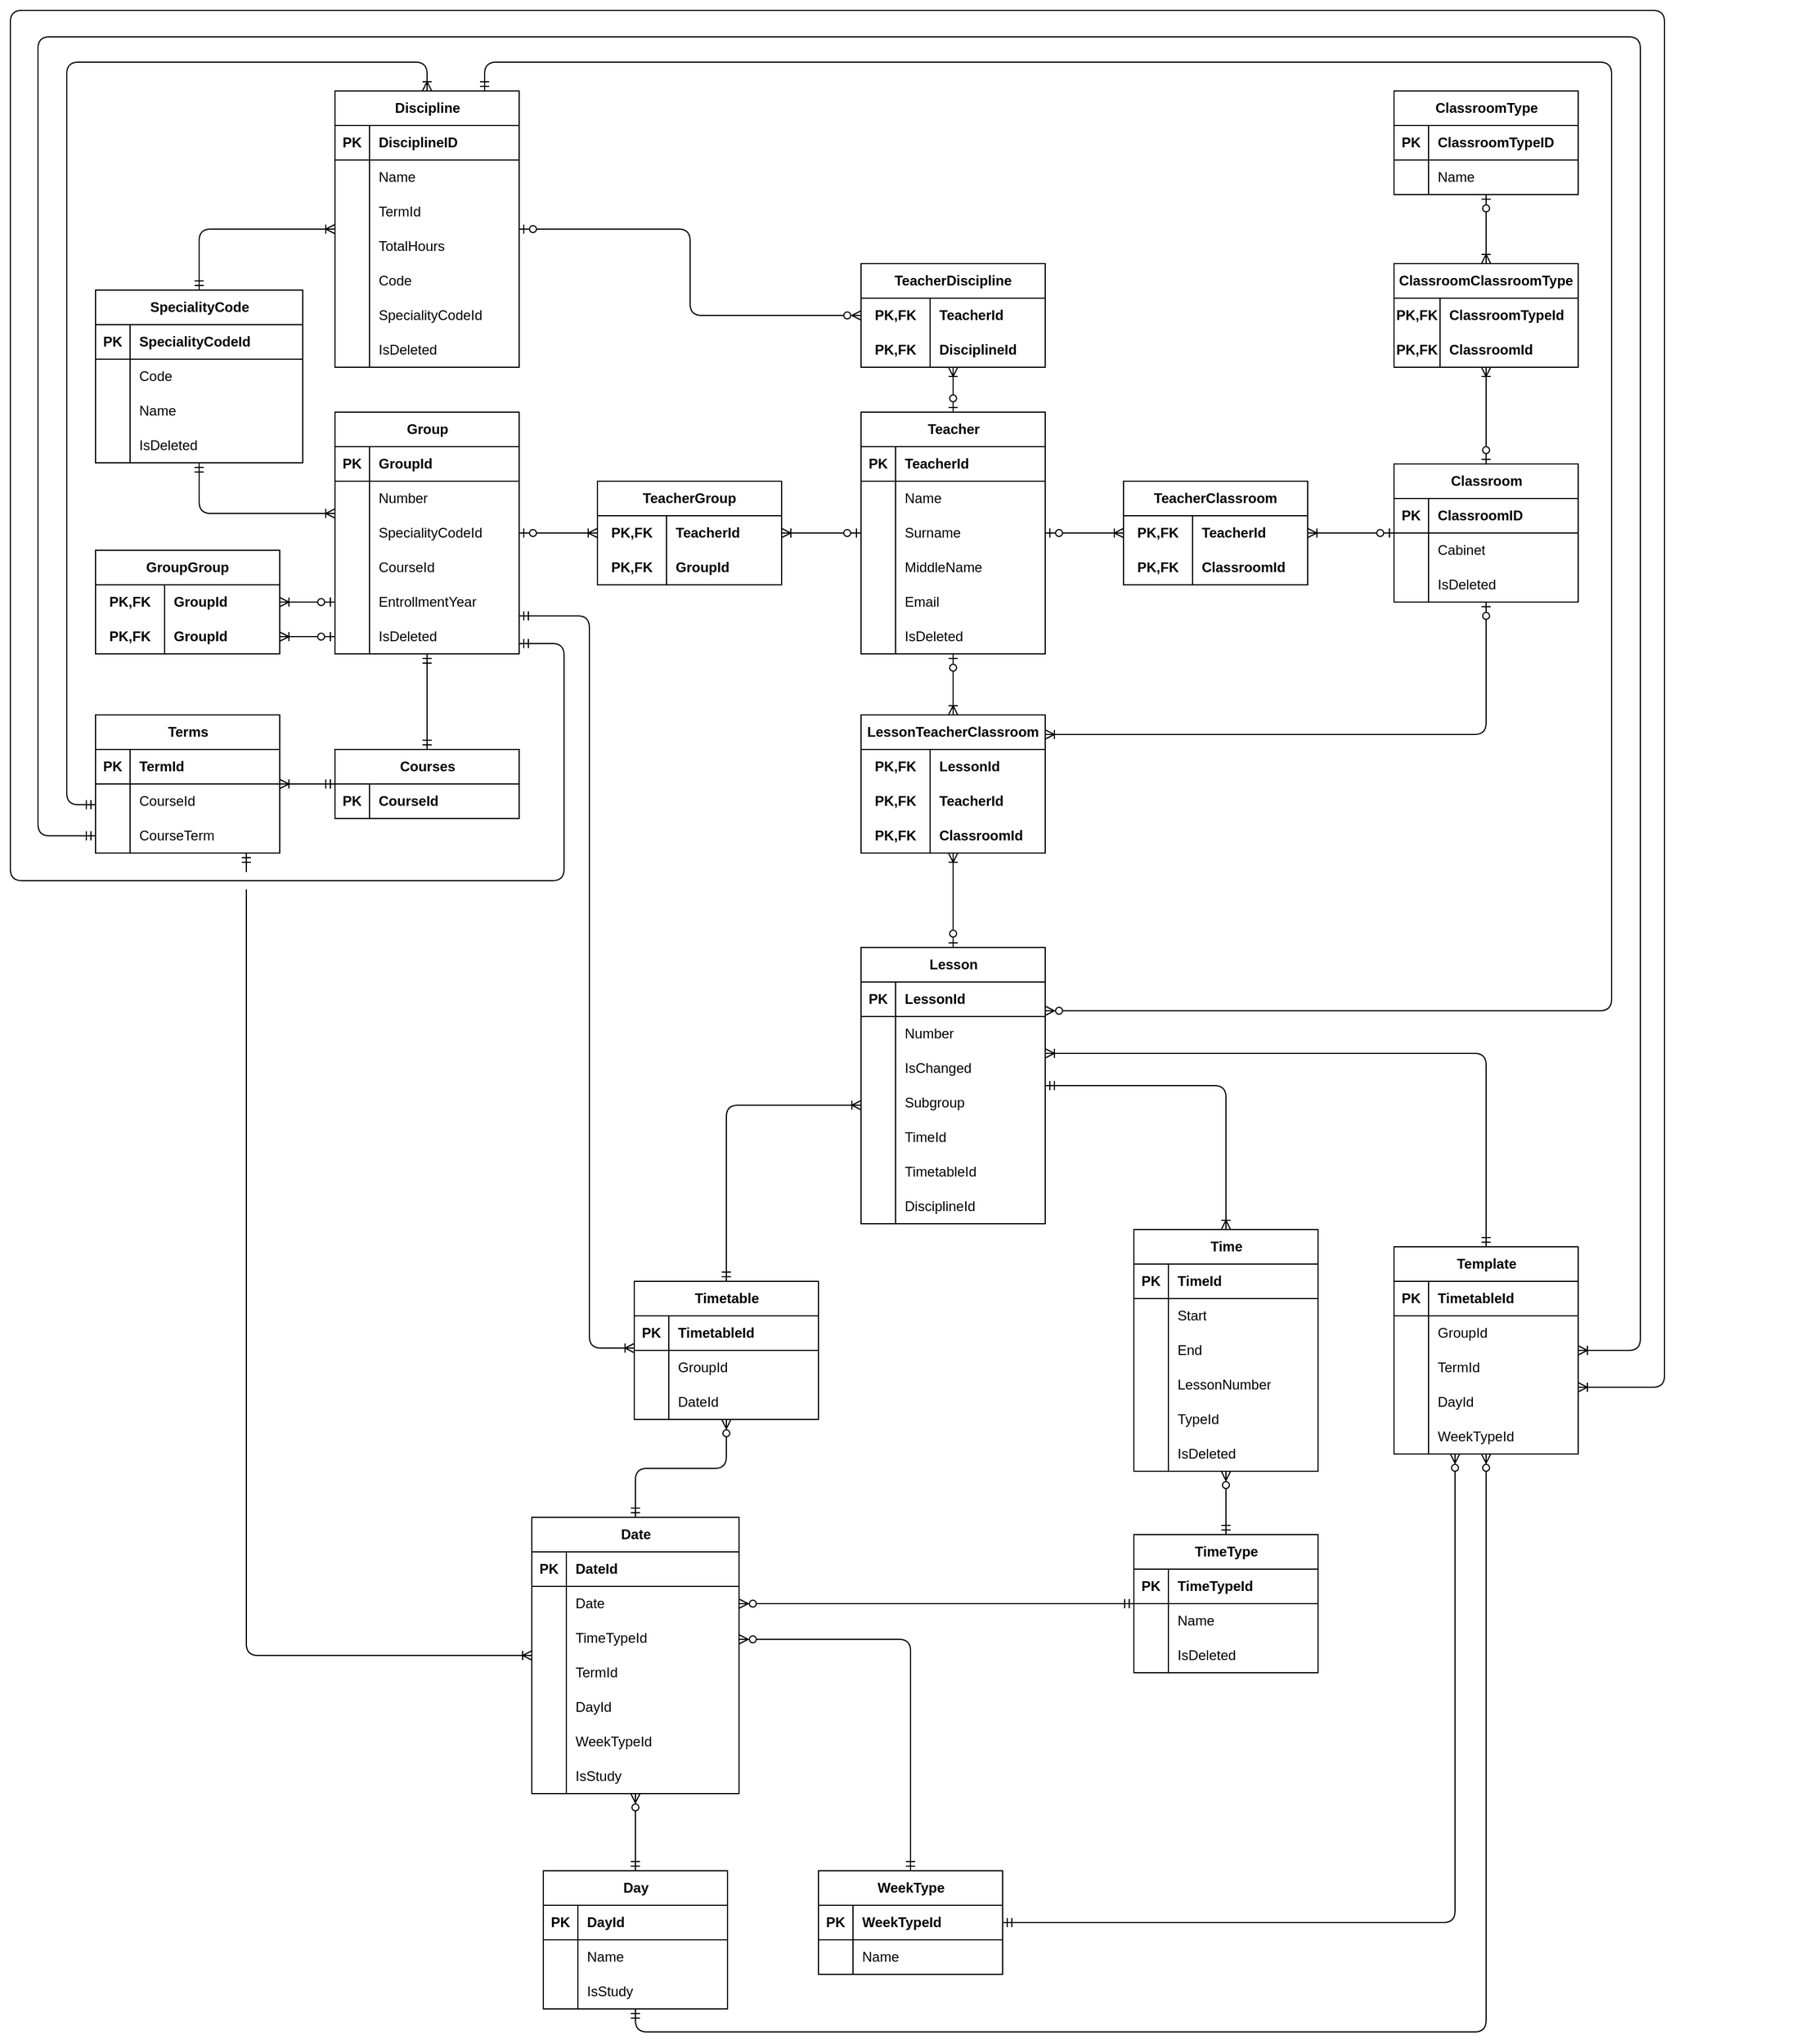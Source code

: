 <mxfile version="21.1.4" type="device" pages="2">
  <diagram id="D1jPArVHwIVtToJO7EOz" name="Главная БД">
    <mxGraphModel dx="4387" dy="2080" grid="0" gridSize="10" guides="1" tooltips="1" connect="1" arrows="1" fold="1" page="0" pageScale="1" pageWidth="827" pageHeight="1169" math="0" shadow="0">
      <root>
        <mxCell id="0" />
        <mxCell id="1" parent="0" />
        <mxCell id="WXKJKRI3e-HYS1pm3y3t-1" value="Group" style="shape=table;startSize=30;container=1;collapsible=1;childLayout=tableLayout;fixedRows=1;rowLines=0;fontStyle=1;align=center;resizeLast=1;html=1;" parent="1" vertex="1">
          <mxGeometry x="-799" y="135" width="160" height="210" as="geometry" />
        </mxCell>
        <mxCell id="WXKJKRI3e-HYS1pm3y3t-2" value="" style="shape=tableRow;horizontal=0;startSize=0;swimlaneHead=0;swimlaneBody=0;fillColor=none;collapsible=0;dropTarget=0;points=[[0,0.5],[1,0.5]];portConstraint=eastwest;top=0;left=0;right=0;bottom=1;" parent="WXKJKRI3e-HYS1pm3y3t-1" vertex="1">
          <mxGeometry y="30" width="160" height="30" as="geometry" />
        </mxCell>
        <mxCell id="WXKJKRI3e-HYS1pm3y3t-3" value="PK" style="shape=partialRectangle;connectable=0;fillColor=none;top=0;left=0;bottom=0;right=0;fontStyle=1;overflow=hidden;whiteSpace=wrap;html=1;" parent="WXKJKRI3e-HYS1pm3y3t-2" vertex="1">
          <mxGeometry width="30" height="30" as="geometry">
            <mxRectangle width="30" height="30" as="alternateBounds" />
          </mxGeometry>
        </mxCell>
        <mxCell id="WXKJKRI3e-HYS1pm3y3t-4" value="GroupId" style="shape=partialRectangle;connectable=0;fillColor=none;top=0;left=0;bottom=0;right=0;align=left;spacingLeft=6;fontStyle=1;overflow=hidden;whiteSpace=wrap;html=1;strokeColor=default;" parent="WXKJKRI3e-HYS1pm3y3t-2" vertex="1">
          <mxGeometry x="30" width="130" height="30" as="geometry">
            <mxRectangle width="130" height="30" as="alternateBounds" />
          </mxGeometry>
        </mxCell>
        <mxCell id="WXKJKRI3e-HYS1pm3y3t-5" value="" style="shape=tableRow;horizontal=0;startSize=0;swimlaneHead=0;swimlaneBody=0;fillColor=none;collapsible=0;dropTarget=0;points=[[0,0.5],[1,0.5]];portConstraint=eastwest;top=0;left=0;right=0;bottom=0;" parent="WXKJKRI3e-HYS1pm3y3t-1" vertex="1">
          <mxGeometry y="60" width="160" height="30" as="geometry" />
        </mxCell>
        <mxCell id="WXKJKRI3e-HYS1pm3y3t-6" value="" style="shape=partialRectangle;connectable=0;fillColor=none;top=0;left=0;bottom=0;right=0;editable=1;overflow=hidden;whiteSpace=wrap;html=1;" parent="WXKJKRI3e-HYS1pm3y3t-5" vertex="1">
          <mxGeometry width="30" height="30" as="geometry">
            <mxRectangle width="30" height="30" as="alternateBounds" />
          </mxGeometry>
        </mxCell>
        <mxCell id="WXKJKRI3e-HYS1pm3y3t-7" value="Number" style="shape=partialRectangle;connectable=0;fillColor=none;top=0;left=0;bottom=0;right=0;align=left;spacingLeft=6;overflow=hidden;whiteSpace=wrap;html=1;" parent="WXKJKRI3e-HYS1pm3y3t-5" vertex="1">
          <mxGeometry x="30" width="130" height="30" as="geometry">
            <mxRectangle width="130" height="30" as="alternateBounds" />
          </mxGeometry>
        </mxCell>
        <mxCell id="WXKJKRI3e-HYS1pm3y3t-8" value="" style="shape=tableRow;horizontal=0;startSize=0;swimlaneHead=0;swimlaneBody=0;fillColor=none;collapsible=0;dropTarget=0;points=[[0,0.5],[1,0.5]];portConstraint=eastwest;top=0;left=0;right=0;bottom=0;" parent="WXKJKRI3e-HYS1pm3y3t-1" vertex="1">
          <mxGeometry y="90" width="160" height="30" as="geometry" />
        </mxCell>
        <mxCell id="WXKJKRI3e-HYS1pm3y3t-9" value="" style="shape=partialRectangle;connectable=0;fillColor=none;top=0;left=0;bottom=0;right=0;editable=1;overflow=hidden;whiteSpace=wrap;html=1;" parent="WXKJKRI3e-HYS1pm3y3t-8" vertex="1">
          <mxGeometry width="30" height="30" as="geometry">
            <mxRectangle width="30" height="30" as="alternateBounds" />
          </mxGeometry>
        </mxCell>
        <mxCell id="WXKJKRI3e-HYS1pm3y3t-10" value="SpecialityCodeId" style="shape=partialRectangle;connectable=0;fillColor=none;top=0;left=0;bottom=0;right=0;align=left;spacingLeft=6;overflow=hidden;whiteSpace=wrap;html=1;" parent="WXKJKRI3e-HYS1pm3y3t-8" vertex="1">
          <mxGeometry x="30" width="130" height="30" as="geometry">
            <mxRectangle width="130" height="30" as="alternateBounds" />
          </mxGeometry>
        </mxCell>
        <mxCell id="WXKJKRI3e-HYS1pm3y3t-11" value="" style="shape=tableRow;horizontal=0;startSize=0;swimlaneHead=0;swimlaneBody=0;fillColor=none;collapsible=0;dropTarget=0;points=[[0,0.5],[1,0.5]];portConstraint=eastwest;top=0;left=0;right=0;bottom=0;" parent="WXKJKRI3e-HYS1pm3y3t-1" vertex="1">
          <mxGeometry y="120" width="160" height="30" as="geometry" />
        </mxCell>
        <mxCell id="WXKJKRI3e-HYS1pm3y3t-12" value="" style="shape=partialRectangle;connectable=0;fillColor=none;top=0;left=0;bottom=0;right=0;editable=1;overflow=hidden;whiteSpace=wrap;html=1;" parent="WXKJKRI3e-HYS1pm3y3t-11" vertex="1">
          <mxGeometry width="30" height="30" as="geometry">
            <mxRectangle width="30" height="30" as="alternateBounds" />
          </mxGeometry>
        </mxCell>
        <mxCell id="WXKJKRI3e-HYS1pm3y3t-13" value="CourseId" style="shape=partialRectangle;connectable=0;fillColor=none;top=0;left=0;bottom=0;right=0;align=left;spacingLeft=6;overflow=hidden;whiteSpace=wrap;html=1;" parent="WXKJKRI3e-HYS1pm3y3t-11" vertex="1">
          <mxGeometry x="30" width="130" height="30" as="geometry">
            <mxRectangle width="130" height="30" as="alternateBounds" />
          </mxGeometry>
        </mxCell>
        <mxCell id="WXKJKRI3e-HYS1pm3y3t-14" style="shape=tableRow;horizontal=0;startSize=0;swimlaneHead=0;swimlaneBody=0;fillColor=none;collapsible=0;dropTarget=0;points=[[0,0.5],[1,0.5]];portConstraint=eastwest;top=0;left=0;right=0;bottom=0;" parent="WXKJKRI3e-HYS1pm3y3t-1" vertex="1">
          <mxGeometry y="150" width="160" height="30" as="geometry" />
        </mxCell>
        <mxCell id="WXKJKRI3e-HYS1pm3y3t-15" style="shape=partialRectangle;connectable=0;fillColor=none;top=0;left=0;bottom=0;right=0;editable=1;overflow=hidden;whiteSpace=wrap;html=1;" parent="WXKJKRI3e-HYS1pm3y3t-14" vertex="1">
          <mxGeometry width="30" height="30" as="geometry">
            <mxRectangle width="30" height="30" as="alternateBounds" />
          </mxGeometry>
        </mxCell>
        <mxCell id="WXKJKRI3e-HYS1pm3y3t-16" value="EntrollmentYear" style="shape=partialRectangle;connectable=0;fillColor=none;top=0;left=0;bottom=0;right=0;align=left;spacingLeft=6;overflow=hidden;whiteSpace=wrap;html=1;" parent="WXKJKRI3e-HYS1pm3y3t-14" vertex="1">
          <mxGeometry x="30" width="130" height="30" as="geometry">
            <mxRectangle width="130" height="30" as="alternateBounds" />
          </mxGeometry>
        </mxCell>
        <mxCell id="WXKJKRI3e-HYS1pm3y3t-17" style="shape=tableRow;horizontal=0;startSize=0;swimlaneHead=0;swimlaneBody=0;fillColor=none;collapsible=0;dropTarget=0;points=[[0,0.5],[1,0.5]];portConstraint=eastwest;top=0;left=0;right=0;bottom=0;" parent="WXKJKRI3e-HYS1pm3y3t-1" vertex="1">
          <mxGeometry y="180" width="160" height="30" as="geometry" />
        </mxCell>
        <mxCell id="WXKJKRI3e-HYS1pm3y3t-18" style="shape=partialRectangle;connectable=0;fillColor=none;top=0;left=0;bottom=0;right=0;editable=1;overflow=hidden;whiteSpace=wrap;html=1;" parent="WXKJKRI3e-HYS1pm3y3t-17" vertex="1">
          <mxGeometry width="30" height="30" as="geometry">
            <mxRectangle width="30" height="30" as="alternateBounds" />
          </mxGeometry>
        </mxCell>
        <mxCell id="WXKJKRI3e-HYS1pm3y3t-19" value="IsDeleted" style="shape=partialRectangle;connectable=0;fillColor=none;top=0;left=0;bottom=0;right=0;align=left;spacingLeft=6;overflow=hidden;whiteSpace=wrap;html=1;" parent="WXKJKRI3e-HYS1pm3y3t-17" vertex="1">
          <mxGeometry x="30" width="130" height="30" as="geometry">
            <mxRectangle width="130" height="30" as="alternateBounds" />
          </mxGeometry>
        </mxCell>
        <mxCell id="WXKJKRI3e-HYS1pm3y3t-20" value="TeacherGroup" style="shape=table;startSize=30;container=1;collapsible=1;childLayout=tableLayout;fixedRows=1;rowLines=0;fontStyle=1;align=center;resizeLast=1;html=1;whiteSpace=wrap;" parent="1" vertex="1">
          <mxGeometry x="-571" y="195" width="160" height="90" as="geometry" />
        </mxCell>
        <mxCell id="WXKJKRI3e-HYS1pm3y3t-21" value="" style="shape=tableRow;horizontal=0;startSize=0;swimlaneHead=0;swimlaneBody=0;fillColor=none;collapsible=0;dropTarget=0;points=[[0,0.5],[1,0.5]];portConstraint=eastwest;top=0;left=0;right=0;bottom=0;html=1;" parent="WXKJKRI3e-HYS1pm3y3t-20" vertex="1">
          <mxGeometry y="30" width="160" height="30" as="geometry" />
        </mxCell>
        <mxCell id="WXKJKRI3e-HYS1pm3y3t-22" value="PK,FK" style="shape=partialRectangle;connectable=0;fillColor=none;top=0;left=0;bottom=0;right=0;fontStyle=1;overflow=hidden;html=1;whiteSpace=wrap;" parent="WXKJKRI3e-HYS1pm3y3t-21" vertex="1">
          <mxGeometry width="60.0" height="30" as="geometry">
            <mxRectangle width="60.0" height="30" as="alternateBounds" />
          </mxGeometry>
        </mxCell>
        <mxCell id="WXKJKRI3e-HYS1pm3y3t-23" value="TeacherId" style="shape=partialRectangle;connectable=0;fillColor=none;top=0;left=0;bottom=0;right=0;align=left;spacingLeft=6;fontStyle=1;overflow=hidden;html=1;whiteSpace=wrap;" parent="WXKJKRI3e-HYS1pm3y3t-21" vertex="1">
          <mxGeometry x="60.0" width="100.0" height="30" as="geometry">
            <mxRectangle width="100.0" height="30" as="alternateBounds" />
          </mxGeometry>
        </mxCell>
        <mxCell id="WXKJKRI3e-HYS1pm3y3t-24" value="" style="shape=tableRow;horizontal=0;startSize=0;swimlaneHead=0;swimlaneBody=0;fillColor=none;collapsible=0;dropTarget=0;points=[[0,0.5],[1,0.5]];portConstraint=eastwest;top=0;left=0;right=0;bottom=1;html=1;" parent="WXKJKRI3e-HYS1pm3y3t-20" vertex="1">
          <mxGeometry y="60" width="160" height="30" as="geometry" />
        </mxCell>
        <mxCell id="WXKJKRI3e-HYS1pm3y3t-25" value="PK,FK" style="shape=partialRectangle;connectable=0;fillColor=none;top=0;left=0;bottom=0;right=0;fontStyle=1;overflow=hidden;html=1;whiteSpace=wrap;" parent="WXKJKRI3e-HYS1pm3y3t-24" vertex="1">
          <mxGeometry width="60.0" height="30" as="geometry">
            <mxRectangle width="60.0" height="30" as="alternateBounds" />
          </mxGeometry>
        </mxCell>
        <mxCell id="WXKJKRI3e-HYS1pm3y3t-26" value="GroupId" style="shape=partialRectangle;connectable=0;fillColor=none;top=0;left=0;bottom=0;right=0;align=left;spacingLeft=6;fontStyle=1;overflow=hidden;html=1;whiteSpace=wrap;" parent="WXKJKRI3e-HYS1pm3y3t-24" vertex="1">
          <mxGeometry x="60.0" width="100.0" height="30" as="geometry">
            <mxRectangle width="100.0" height="30" as="alternateBounds" />
          </mxGeometry>
        </mxCell>
        <mxCell id="WXKJKRI3e-HYS1pm3y3t-27" style="edgeStyle=orthogonalEdgeStyle;rounded=0;orthogonalLoop=1;jettySize=auto;html=1;endArrow=ERzeroToOne;endFill=0;startArrow=ERoneToMany;startFill=0;" parent="1" source="WXKJKRI3e-HYS1pm3y3t-47" target="WXKJKRI3e-HYS1pm3y3t-28" edge="1">
          <mxGeometry relative="1" as="geometry">
            <mxPoint x="-56" y="112" as="targetPoint" />
          </mxGeometry>
        </mxCell>
        <mxCell id="WXKJKRI3e-HYS1pm3y3t-28" value="&lt;span style=&quot;background-color: rgb(255, 255, 255);&quot;&gt;Teacher&lt;/span&gt;" style="shape=table;startSize=30;container=1;collapsible=1;childLayout=tableLayout;fixedRows=1;rowLines=0;fontStyle=1;align=center;resizeLast=1;html=1;" parent="1" vertex="1">
          <mxGeometry x="-342" y="135" width="160" height="210" as="geometry" />
        </mxCell>
        <mxCell id="WXKJKRI3e-HYS1pm3y3t-29" value="" style="shape=tableRow;horizontal=0;startSize=0;swimlaneHead=0;swimlaneBody=0;fillColor=none;collapsible=0;dropTarget=0;points=[[0,0.5],[1,0.5]];portConstraint=eastwest;top=0;left=0;right=0;bottom=1;" parent="WXKJKRI3e-HYS1pm3y3t-28" vertex="1">
          <mxGeometry y="30" width="160" height="30" as="geometry" />
        </mxCell>
        <mxCell id="WXKJKRI3e-HYS1pm3y3t-30" value="PK" style="shape=partialRectangle;connectable=0;fillColor=none;top=0;left=0;bottom=0;right=0;fontStyle=1;overflow=hidden;whiteSpace=wrap;html=1;" parent="WXKJKRI3e-HYS1pm3y3t-29" vertex="1">
          <mxGeometry width="30" height="30" as="geometry">
            <mxRectangle width="30" height="30" as="alternateBounds" />
          </mxGeometry>
        </mxCell>
        <mxCell id="WXKJKRI3e-HYS1pm3y3t-31" value="TeacherId" style="shape=partialRectangle;connectable=0;fillColor=none;top=0;left=0;bottom=0;right=0;align=left;spacingLeft=6;fontStyle=1;overflow=hidden;whiteSpace=wrap;html=1;" parent="WXKJKRI3e-HYS1pm3y3t-29" vertex="1">
          <mxGeometry x="30" width="130" height="30" as="geometry">
            <mxRectangle width="130" height="30" as="alternateBounds" />
          </mxGeometry>
        </mxCell>
        <mxCell id="WXKJKRI3e-HYS1pm3y3t-32" value="" style="shape=tableRow;horizontal=0;startSize=0;swimlaneHead=0;swimlaneBody=0;fillColor=none;collapsible=0;dropTarget=0;points=[[0,0.5],[1,0.5]];portConstraint=eastwest;top=0;left=0;right=0;bottom=0;" parent="WXKJKRI3e-HYS1pm3y3t-28" vertex="1">
          <mxGeometry y="60" width="160" height="30" as="geometry" />
        </mxCell>
        <mxCell id="WXKJKRI3e-HYS1pm3y3t-33" value="" style="shape=partialRectangle;connectable=0;fillColor=none;top=0;left=0;bottom=0;right=0;editable=1;overflow=hidden;whiteSpace=wrap;html=1;" parent="WXKJKRI3e-HYS1pm3y3t-32" vertex="1">
          <mxGeometry width="30" height="30" as="geometry">
            <mxRectangle width="30" height="30" as="alternateBounds" />
          </mxGeometry>
        </mxCell>
        <mxCell id="WXKJKRI3e-HYS1pm3y3t-34" value="Name" style="shape=partialRectangle;connectable=0;fillColor=none;top=0;left=0;bottom=0;right=0;align=left;spacingLeft=6;overflow=hidden;whiteSpace=wrap;html=1;" parent="WXKJKRI3e-HYS1pm3y3t-32" vertex="1">
          <mxGeometry x="30" width="130" height="30" as="geometry">
            <mxRectangle width="130" height="30" as="alternateBounds" />
          </mxGeometry>
        </mxCell>
        <mxCell id="WXKJKRI3e-HYS1pm3y3t-35" value="" style="shape=tableRow;horizontal=0;startSize=0;swimlaneHead=0;swimlaneBody=0;fillColor=none;collapsible=0;dropTarget=0;points=[[0,0.5],[1,0.5]];portConstraint=eastwest;top=0;left=0;right=0;bottom=0;" parent="WXKJKRI3e-HYS1pm3y3t-28" vertex="1">
          <mxGeometry y="90" width="160" height="30" as="geometry" />
        </mxCell>
        <mxCell id="WXKJKRI3e-HYS1pm3y3t-36" value="" style="shape=partialRectangle;connectable=0;fillColor=none;top=0;left=0;bottom=0;right=0;editable=1;overflow=hidden;whiteSpace=wrap;html=1;" parent="WXKJKRI3e-HYS1pm3y3t-35" vertex="1">
          <mxGeometry width="30" height="30" as="geometry">
            <mxRectangle width="30" height="30" as="alternateBounds" />
          </mxGeometry>
        </mxCell>
        <mxCell id="WXKJKRI3e-HYS1pm3y3t-37" value="Surname" style="shape=partialRectangle;connectable=0;fillColor=none;top=0;left=0;bottom=0;right=0;align=left;spacingLeft=6;overflow=hidden;whiteSpace=wrap;html=1;" parent="WXKJKRI3e-HYS1pm3y3t-35" vertex="1">
          <mxGeometry x="30" width="130" height="30" as="geometry">
            <mxRectangle width="130" height="30" as="alternateBounds" />
          </mxGeometry>
        </mxCell>
        <mxCell id="WXKJKRI3e-HYS1pm3y3t-38" value="" style="shape=tableRow;horizontal=0;startSize=0;swimlaneHead=0;swimlaneBody=0;fillColor=none;collapsible=0;dropTarget=0;points=[[0,0.5],[1,0.5]];portConstraint=eastwest;top=0;left=0;right=0;bottom=0;" parent="WXKJKRI3e-HYS1pm3y3t-28" vertex="1">
          <mxGeometry y="120" width="160" height="30" as="geometry" />
        </mxCell>
        <mxCell id="WXKJKRI3e-HYS1pm3y3t-39" value="" style="shape=partialRectangle;connectable=0;fillColor=none;top=0;left=0;bottom=0;right=0;editable=1;overflow=hidden;whiteSpace=wrap;html=1;" parent="WXKJKRI3e-HYS1pm3y3t-38" vertex="1">
          <mxGeometry width="30" height="30" as="geometry">
            <mxRectangle width="30" height="30" as="alternateBounds" />
          </mxGeometry>
        </mxCell>
        <mxCell id="WXKJKRI3e-HYS1pm3y3t-40" value="MiddleName" style="shape=partialRectangle;connectable=0;fillColor=none;top=0;left=0;bottom=0;right=0;align=left;spacingLeft=6;overflow=hidden;whiteSpace=wrap;html=1;" parent="WXKJKRI3e-HYS1pm3y3t-38" vertex="1">
          <mxGeometry x="30" width="130" height="30" as="geometry">
            <mxRectangle width="130" height="30" as="alternateBounds" />
          </mxGeometry>
        </mxCell>
        <mxCell id="WXKJKRI3e-HYS1pm3y3t-41" style="shape=tableRow;horizontal=0;startSize=0;swimlaneHead=0;swimlaneBody=0;fillColor=none;collapsible=0;dropTarget=0;points=[[0,0.5],[1,0.5]];portConstraint=eastwest;top=0;left=0;right=0;bottom=0;" parent="WXKJKRI3e-HYS1pm3y3t-28" vertex="1">
          <mxGeometry y="150" width="160" height="30" as="geometry" />
        </mxCell>
        <mxCell id="WXKJKRI3e-HYS1pm3y3t-42" style="shape=partialRectangle;connectable=0;fillColor=none;top=0;left=0;bottom=0;right=0;editable=1;overflow=hidden;whiteSpace=wrap;html=1;" parent="WXKJKRI3e-HYS1pm3y3t-41" vertex="1">
          <mxGeometry width="30" height="30" as="geometry">
            <mxRectangle width="30" height="30" as="alternateBounds" />
          </mxGeometry>
        </mxCell>
        <mxCell id="WXKJKRI3e-HYS1pm3y3t-43" value="Email" style="shape=partialRectangle;connectable=0;fillColor=none;top=0;left=0;bottom=0;right=0;align=left;spacingLeft=6;overflow=hidden;whiteSpace=wrap;html=1;" parent="WXKJKRI3e-HYS1pm3y3t-41" vertex="1">
          <mxGeometry x="30" width="130" height="30" as="geometry">
            <mxRectangle width="130" height="30" as="alternateBounds" />
          </mxGeometry>
        </mxCell>
        <mxCell id="WXKJKRI3e-HYS1pm3y3t-44" style="shape=tableRow;horizontal=0;startSize=0;swimlaneHead=0;swimlaneBody=0;fillColor=none;collapsible=0;dropTarget=0;points=[[0,0.5],[1,0.5]];portConstraint=eastwest;top=0;left=0;right=0;bottom=0;" parent="WXKJKRI3e-HYS1pm3y3t-28" vertex="1">
          <mxGeometry y="180" width="160" height="30" as="geometry" />
        </mxCell>
        <mxCell id="WXKJKRI3e-HYS1pm3y3t-45" style="shape=partialRectangle;connectable=0;fillColor=none;top=0;left=0;bottom=0;right=0;editable=1;overflow=hidden;whiteSpace=wrap;html=1;" parent="WXKJKRI3e-HYS1pm3y3t-44" vertex="1">
          <mxGeometry width="30" height="30" as="geometry">
            <mxRectangle width="30" height="30" as="alternateBounds" />
          </mxGeometry>
        </mxCell>
        <mxCell id="WXKJKRI3e-HYS1pm3y3t-46" value="IsDeleted" style="shape=partialRectangle;connectable=0;fillColor=none;top=0;left=0;bottom=0;right=0;align=left;spacingLeft=6;overflow=hidden;whiteSpace=wrap;html=1;" parent="WXKJKRI3e-HYS1pm3y3t-44" vertex="1">
          <mxGeometry x="30" width="130" height="30" as="geometry">
            <mxRectangle width="130" height="30" as="alternateBounds" />
          </mxGeometry>
        </mxCell>
        <mxCell id="WXKJKRI3e-HYS1pm3y3t-47" value="TeacherDiscipline" style="shape=table;startSize=30;container=1;collapsible=1;childLayout=tableLayout;fixedRows=1;rowLines=0;fontStyle=1;align=center;resizeLast=1;html=1;whiteSpace=wrap;" parent="1" vertex="1">
          <mxGeometry x="-342" y="6" width="160" height="90" as="geometry" />
        </mxCell>
        <mxCell id="WXKJKRI3e-HYS1pm3y3t-48" value="" style="shape=tableRow;horizontal=0;startSize=0;swimlaneHead=0;swimlaneBody=0;fillColor=none;collapsible=0;dropTarget=0;points=[[0,0.5],[1,0.5]];portConstraint=eastwest;top=0;left=0;right=0;bottom=0;html=1;" parent="WXKJKRI3e-HYS1pm3y3t-47" vertex="1">
          <mxGeometry y="30" width="160" height="30" as="geometry" />
        </mxCell>
        <mxCell id="WXKJKRI3e-HYS1pm3y3t-49" value="PK,FK" style="shape=partialRectangle;connectable=0;fillColor=none;top=0;left=0;bottom=0;right=0;fontStyle=1;overflow=hidden;html=1;whiteSpace=wrap;" parent="WXKJKRI3e-HYS1pm3y3t-48" vertex="1">
          <mxGeometry width="60.0" height="30" as="geometry">
            <mxRectangle width="60.0" height="30" as="alternateBounds" />
          </mxGeometry>
        </mxCell>
        <mxCell id="WXKJKRI3e-HYS1pm3y3t-50" value="TeacherId" style="shape=partialRectangle;connectable=0;fillColor=none;top=0;left=0;bottom=0;right=0;align=left;spacingLeft=6;fontStyle=1;overflow=hidden;html=1;whiteSpace=wrap;" parent="WXKJKRI3e-HYS1pm3y3t-48" vertex="1">
          <mxGeometry x="60.0" width="100.0" height="30" as="geometry">
            <mxRectangle width="100.0" height="30" as="alternateBounds" />
          </mxGeometry>
        </mxCell>
        <mxCell id="WXKJKRI3e-HYS1pm3y3t-51" value="" style="shape=tableRow;horizontal=0;startSize=0;swimlaneHead=0;swimlaneBody=0;fillColor=none;collapsible=0;dropTarget=0;points=[[0,0.5],[1,0.5]];portConstraint=eastwest;top=0;left=0;right=0;bottom=1;html=1;" parent="WXKJKRI3e-HYS1pm3y3t-47" vertex="1">
          <mxGeometry y="60" width="160" height="30" as="geometry" />
        </mxCell>
        <mxCell id="WXKJKRI3e-HYS1pm3y3t-52" value="PK,FK" style="shape=partialRectangle;connectable=0;fillColor=none;top=0;left=0;bottom=0;right=0;fontStyle=1;overflow=hidden;html=1;whiteSpace=wrap;" parent="WXKJKRI3e-HYS1pm3y3t-51" vertex="1">
          <mxGeometry width="60.0" height="30" as="geometry">
            <mxRectangle width="60.0" height="30" as="alternateBounds" />
          </mxGeometry>
        </mxCell>
        <mxCell id="WXKJKRI3e-HYS1pm3y3t-53" value="DisciplineId" style="shape=partialRectangle;connectable=0;fillColor=none;top=0;left=0;bottom=0;right=0;align=left;spacingLeft=6;fontStyle=1;overflow=hidden;html=1;whiteSpace=wrap;" parent="WXKJKRI3e-HYS1pm3y3t-51" vertex="1">
          <mxGeometry x="60.0" width="100.0" height="30" as="geometry">
            <mxRectangle width="100.0" height="30" as="alternateBounds" />
          </mxGeometry>
        </mxCell>
        <mxCell id="WXKJKRI3e-HYS1pm3y3t-54" value="Discipline" style="shape=table;startSize=30;container=1;collapsible=1;childLayout=tableLayout;fixedRows=1;rowLines=0;fontStyle=1;align=center;resizeLast=1;html=1;" parent="1" vertex="1">
          <mxGeometry x="-799" y="-144" width="160" height="240" as="geometry" />
        </mxCell>
        <mxCell id="WXKJKRI3e-HYS1pm3y3t-55" value="" style="shape=tableRow;horizontal=0;startSize=0;swimlaneHead=0;swimlaneBody=0;fillColor=none;collapsible=0;dropTarget=0;points=[[0,0.5],[1,0.5]];portConstraint=eastwest;top=0;left=0;right=0;bottom=1;" parent="WXKJKRI3e-HYS1pm3y3t-54" vertex="1">
          <mxGeometry y="30" width="160" height="30" as="geometry" />
        </mxCell>
        <mxCell id="WXKJKRI3e-HYS1pm3y3t-56" value="PK" style="shape=partialRectangle;connectable=0;fillColor=none;top=0;left=0;bottom=0;right=0;fontStyle=1;overflow=hidden;whiteSpace=wrap;html=1;" parent="WXKJKRI3e-HYS1pm3y3t-55" vertex="1">
          <mxGeometry width="30" height="30" as="geometry">
            <mxRectangle width="30" height="30" as="alternateBounds" />
          </mxGeometry>
        </mxCell>
        <mxCell id="WXKJKRI3e-HYS1pm3y3t-57" value="DisciplineID" style="shape=partialRectangle;connectable=0;fillColor=none;top=0;left=0;bottom=0;right=0;align=left;spacingLeft=6;fontStyle=1;overflow=hidden;whiteSpace=wrap;html=1;" parent="WXKJKRI3e-HYS1pm3y3t-55" vertex="1">
          <mxGeometry x="30" width="130" height="30" as="geometry">
            <mxRectangle width="130" height="30" as="alternateBounds" />
          </mxGeometry>
        </mxCell>
        <mxCell id="WXKJKRI3e-HYS1pm3y3t-58" value="" style="shape=tableRow;horizontal=0;startSize=0;swimlaneHead=0;swimlaneBody=0;fillColor=none;collapsible=0;dropTarget=0;points=[[0,0.5],[1,0.5]];portConstraint=eastwest;top=0;left=0;right=0;bottom=0;" parent="WXKJKRI3e-HYS1pm3y3t-54" vertex="1">
          <mxGeometry y="60" width="160" height="30" as="geometry" />
        </mxCell>
        <mxCell id="WXKJKRI3e-HYS1pm3y3t-59" value="" style="shape=partialRectangle;connectable=0;fillColor=none;top=0;left=0;bottom=0;right=0;editable=1;overflow=hidden;whiteSpace=wrap;html=1;" parent="WXKJKRI3e-HYS1pm3y3t-58" vertex="1">
          <mxGeometry width="30" height="30" as="geometry">
            <mxRectangle width="30" height="30" as="alternateBounds" />
          </mxGeometry>
        </mxCell>
        <mxCell id="WXKJKRI3e-HYS1pm3y3t-60" value="Name" style="shape=partialRectangle;connectable=0;fillColor=none;top=0;left=0;bottom=0;right=0;align=left;spacingLeft=6;overflow=hidden;whiteSpace=wrap;html=1;" parent="WXKJKRI3e-HYS1pm3y3t-58" vertex="1">
          <mxGeometry x="30" width="130" height="30" as="geometry">
            <mxRectangle width="130" height="30" as="alternateBounds" />
          </mxGeometry>
        </mxCell>
        <mxCell id="WXKJKRI3e-HYS1pm3y3t-64" style="shape=tableRow;horizontal=0;startSize=0;swimlaneHead=0;swimlaneBody=0;fillColor=none;collapsible=0;dropTarget=0;points=[[0,0.5],[1,0.5]];portConstraint=eastwest;top=0;left=0;right=0;bottom=0;" parent="WXKJKRI3e-HYS1pm3y3t-54" vertex="1">
          <mxGeometry y="90" width="160" height="30" as="geometry" />
        </mxCell>
        <mxCell id="WXKJKRI3e-HYS1pm3y3t-65" style="shape=partialRectangle;connectable=0;fillColor=none;top=0;left=0;bottom=0;right=0;editable=1;overflow=hidden;whiteSpace=wrap;html=1;" parent="WXKJKRI3e-HYS1pm3y3t-64" vertex="1">
          <mxGeometry width="30" height="30" as="geometry">
            <mxRectangle width="30" height="30" as="alternateBounds" />
          </mxGeometry>
        </mxCell>
        <mxCell id="WXKJKRI3e-HYS1pm3y3t-66" value="TermId" style="shape=partialRectangle;connectable=0;fillColor=none;top=0;left=0;bottom=0;right=0;align=left;spacingLeft=6;overflow=hidden;whiteSpace=wrap;html=1;" parent="WXKJKRI3e-HYS1pm3y3t-64" vertex="1">
          <mxGeometry x="30" width="130" height="30" as="geometry">
            <mxRectangle width="130" height="30" as="alternateBounds" />
          </mxGeometry>
        </mxCell>
        <mxCell id="WXKJKRI3e-HYS1pm3y3t-67" value="" style="shape=tableRow;horizontal=0;startSize=0;swimlaneHead=0;swimlaneBody=0;fillColor=none;collapsible=0;dropTarget=0;points=[[0,0.5],[1,0.5]];portConstraint=eastwest;top=0;left=0;right=0;bottom=0;" parent="WXKJKRI3e-HYS1pm3y3t-54" vertex="1">
          <mxGeometry y="120" width="160" height="30" as="geometry" />
        </mxCell>
        <mxCell id="WXKJKRI3e-HYS1pm3y3t-68" value="" style="shape=partialRectangle;connectable=0;fillColor=none;top=0;left=0;bottom=0;right=0;editable=1;overflow=hidden;whiteSpace=wrap;html=1;" parent="WXKJKRI3e-HYS1pm3y3t-67" vertex="1">
          <mxGeometry width="30" height="30" as="geometry">
            <mxRectangle width="30" height="30" as="alternateBounds" />
          </mxGeometry>
        </mxCell>
        <mxCell id="WXKJKRI3e-HYS1pm3y3t-69" value="TotalHours" style="shape=partialRectangle;connectable=0;fillColor=none;top=0;left=0;bottom=0;right=0;align=left;spacingLeft=6;overflow=hidden;whiteSpace=wrap;html=1;" parent="WXKJKRI3e-HYS1pm3y3t-67" vertex="1">
          <mxGeometry x="30" width="130" height="30" as="geometry">
            <mxRectangle width="130" height="30" as="alternateBounds" />
          </mxGeometry>
        </mxCell>
        <mxCell id="WXKJKRI3e-HYS1pm3y3t-70" style="shape=tableRow;horizontal=0;startSize=0;swimlaneHead=0;swimlaneBody=0;fillColor=none;collapsible=0;dropTarget=0;points=[[0,0.5],[1,0.5]];portConstraint=eastwest;top=0;left=0;right=0;bottom=0;" parent="WXKJKRI3e-HYS1pm3y3t-54" vertex="1">
          <mxGeometry y="150" width="160" height="30" as="geometry" />
        </mxCell>
        <mxCell id="WXKJKRI3e-HYS1pm3y3t-71" style="shape=partialRectangle;connectable=0;fillColor=none;top=0;left=0;bottom=0;right=0;editable=1;overflow=hidden;whiteSpace=wrap;html=1;" parent="WXKJKRI3e-HYS1pm3y3t-70" vertex="1">
          <mxGeometry width="30" height="30" as="geometry">
            <mxRectangle width="30" height="30" as="alternateBounds" />
          </mxGeometry>
        </mxCell>
        <mxCell id="WXKJKRI3e-HYS1pm3y3t-72" value="Code" style="shape=partialRectangle;connectable=0;fillColor=none;top=0;left=0;bottom=0;right=0;align=left;spacingLeft=6;overflow=hidden;whiteSpace=wrap;html=1;" parent="WXKJKRI3e-HYS1pm3y3t-70" vertex="1">
          <mxGeometry x="30" width="130" height="30" as="geometry">
            <mxRectangle width="130" height="30" as="alternateBounds" />
          </mxGeometry>
        </mxCell>
        <mxCell id="WXKJKRI3e-HYS1pm3y3t-73" style="shape=tableRow;horizontal=0;startSize=0;swimlaneHead=0;swimlaneBody=0;fillColor=none;collapsible=0;dropTarget=0;points=[[0,0.5],[1,0.5]];portConstraint=eastwest;top=0;left=0;right=0;bottom=0;" parent="WXKJKRI3e-HYS1pm3y3t-54" vertex="1">
          <mxGeometry y="180" width="160" height="30" as="geometry" />
        </mxCell>
        <mxCell id="WXKJKRI3e-HYS1pm3y3t-74" style="shape=partialRectangle;connectable=0;fillColor=none;top=0;left=0;bottom=0;right=0;editable=1;overflow=hidden;whiteSpace=wrap;html=1;" parent="WXKJKRI3e-HYS1pm3y3t-73" vertex="1">
          <mxGeometry width="30" height="30" as="geometry">
            <mxRectangle width="30" height="30" as="alternateBounds" />
          </mxGeometry>
        </mxCell>
        <mxCell id="WXKJKRI3e-HYS1pm3y3t-75" value="SpecialityCodeId" style="shape=partialRectangle;connectable=0;fillColor=none;top=0;left=0;bottom=0;right=0;align=left;spacingLeft=6;overflow=hidden;whiteSpace=wrap;html=1;" parent="WXKJKRI3e-HYS1pm3y3t-73" vertex="1">
          <mxGeometry x="30" width="130" height="30" as="geometry">
            <mxRectangle width="130" height="30" as="alternateBounds" />
          </mxGeometry>
        </mxCell>
        <mxCell id="WXKJKRI3e-HYS1pm3y3t-76" style="shape=tableRow;horizontal=0;startSize=0;swimlaneHead=0;swimlaneBody=0;fillColor=none;collapsible=0;dropTarget=0;points=[[0,0.5],[1,0.5]];portConstraint=eastwest;top=0;left=0;right=0;bottom=0;" parent="WXKJKRI3e-HYS1pm3y3t-54" vertex="1">
          <mxGeometry y="210" width="160" height="30" as="geometry" />
        </mxCell>
        <mxCell id="WXKJKRI3e-HYS1pm3y3t-77" style="shape=partialRectangle;connectable=0;fillColor=none;top=0;left=0;bottom=0;right=0;editable=1;overflow=hidden;whiteSpace=wrap;html=1;" parent="WXKJKRI3e-HYS1pm3y3t-76" vertex="1">
          <mxGeometry width="30" height="30" as="geometry">
            <mxRectangle width="30" height="30" as="alternateBounds" />
          </mxGeometry>
        </mxCell>
        <mxCell id="WXKJKRI3e-HYS1pm3y3t-78" value="IsDeleted" style="shape=partialRectangle;connectable=0;fillColor=none;top=0;left=0;bottom=0;right=0;align=left;spacingLeft=6;overflow=hidden;whiteSpace=wrap;html=1;" parent="WXKJKRI3e-HYS1pm3y3t-76" vertex="1">
          <mxGeometry x="30" width="130" height="30" as="geometry">
            <mxRectangle width="130" height="30" as="alternateBounds" />
          </mxGeometry>
        </mxCell>
        <mxCell id="WXKJKRI3e-HYS1pm3y3t-79" style="edgeStyle=orthogonalEdgeStyle;orthogonalLoop=1;jettySize=auto;html=1;endArrow=ERzeroToMany;endFill=0;startArrow=ERzeroToOne;startFill=0;jumpStyle=gap;shadow=0;rounded=1;" parent="1" source="WXKJKRI3e-HYS1pm3y3t-54" target="WXKJKRI3e-HYS1pm3y3t-47" edge="1">
          <mxGeometry relative="1" as="geometry">
            <mxPoint x="-258" y="90" as="sourcePoint" />
          </mxGeometry>
        </mxCell>
        <mxCell id="WXKJKRI3e-HYS1pm3y3t-80" style="edgeStyle=orthogonalEdgeStyle;orthogonalLoop=1;jettySize=auto;html=1;endArrow=ERzeroToOne;endFill=0;startArrow=ERoneToMany;startFill=0;jumpStyle=gap;shadow=0;rounded=1;" parent="1" source="WXKJKRI3e-HYS1pm3y3t-20" target="WXKJKRI3e-HYS1pm3y3t-28" edge="1">
          <mxGeometry relative="1" as="geometry">
            <mxPoint x="-280" y="343" as="sourcePoint" />
          </mxGeometry>
        </mxCell>
        <mxCell id="WXKJKRI3e-HYS1pm3y3t-81" style="edgeStyle=orthogonalEdgeStyle;orthogonalLoop=1;jettySize=auto;html=1;endArrow=ERzeroToOne;endFill=0;startArrow=ERoneToMany;startFill=0;jumpStyle=gap;shadow=0;rounded=1;" parent="1" source="WXKJKRI3e-HYS1pm3y3t-20" target="WXKJKRI3e-HYS1pm3y3t-1" edge="1">
          <mxGeometry relative="1" as="geometry">
            <mxPoint x="-487" y="304" as="targetPoint" />
          </mxGeometry>
        </mxCell>
        <mxCell id="WXKJKRI3e-HYS1pm3y3t-82" value="TeacherClassroom" style="shape=table;startSize=30;container=1;collapsible=1;childLayout=tableLayout;fixedRows=1;rowLines=0;fontStyle=1;align=center;resizeLast=1;html=1;whiteSpace=wrap;" parent="1" vertex="1">
          <mxGeometry x="-114" y="195" width="160" height="90" as="geometry" />
        </mxCell>
        <mxCell id="WXKJKRI3e-HYS1pm3y3t-83" value="" style="shape=tableRow;horizontal=0;startSize=0;swimlaneHead=0;swimlaneBody=0;fillColor=none;collapsible=0;dropTarget=0;points=[[0,0.5],[1,0.5]];portConstraint=eastwest;top=0;left=0;right=0;bottom=0;html=1;" parent="WXKJKRI3e-HYS1pm3y3t-82" vertex="1">
          <mxGeometry y="30" width="160" height="30" as="geometry" />
        </mxCell>
        <mxCell id="WXKJKRI3e-HYS1pm3y3t-84" value="PK,FK" style="shape=partialRectangle;connectable=0;fillColor=none;top=0;left=0;bottom=0;right=0;fontStyle=1;overflow=hidden;html=1;whiteSpace=wrap;" parent="WXKJKRI3e-HYS1pm3y3t-83" vertex="1">
          <mxGeometry width="60.0" height="30" as="geometry">
            <mxRectangle width="60.0" height="30" as="alternateBounds" />
          </mxGeometry>
        </mxCell>
        <mxCell id="WXKJKRI3e-HYS1pm3y3t-85" value="TeacherId" style="shape=partialRectangle;connectable=0;fillColor=none;top=0;left=0;bottom=0;right=0;align=left;spacingLeft=6;fontStyle=1;overflow=hidden;html=1;whiteSpace=wrap;" parent="WXKJKRI3e-HYS1pm3y3t-83" vertex="1">
          <mxGeometry x="60.0" width="100.0" height="30" as="geometry">
            <mxRectangle width="100.0" height="30" as="alternateBounds" />
          </mxGeometry>
        </mxCell>
        <mxCell id="WXKJKRI3e-HYS1pm3y3t-86" value="" style="shape=tableRow;horizontal=0;startSize=0;swimlaneHead=0;swimlaneBody=0;fillColor=none;collapsible=0;dropTarget=0;points=[[0,0.5],[1,0.5]];portConstraint=eastwest;top=0;left=0;right=0;bottom=1;html=1;" parent="WXKJKRI3e-HYS1pm3y3t-82" vertex="1">
          <mxGeometry y="60" width="160" height="30" as="geometry" />
        </mxCell>
        <mxCell id="WXKJKRI3e-HYS1pm3y3t-87" value="PK,FK" style="shape=partialRectangle;connectable=0;fillColor=none;top=0;left=0;bottom=0;right=0;fontStyle=1;overflow=hidden;html=1;whiteSpace=wrap;" parent="WXKJKRI3e-HYS1pm3y3t-86" vertex="1">
          <mxGeometry width="60.0" height="30" as="geometry">
            <mxRectangle width="60.0" height="30" as="alternateBounds" />
          </mxGeometry>
        </mxCell>
        <mxCell id="WXKJKRI3e-HYS1pm3y3t-88" value="ClassroomId" style="shape=partialRectangle;connectable=0;fillColor=none;top=0;left=0;bottom=0;right=0;align=left;spacingLeft=6;fontStyle=1;overflow=hidden;html=1;whiteSpace=wrap;" parent="WXKJKRI3e-HYS1pm3y3t-86" vertex="1">
          <mxGeometry x="60.0" width="100.0" height="30" as="geometry">
            <mxRectangle width="100.0" height="30" as="alternateBounds" />
          </mxGeometry>
        </mxCell>
        <mxCell id="WXKJKRI3e-HYS1pm3y3t-89" style="edgeStyle=orthogonalEdgeStyle;orthogonalLoop=1;jettySize=auto;html=1;endArrow=ERzeroToOne;endFill=0;startArrow=ERoneToMany;startFill=0;jumpStyle=gap;shadow=0;rounded=1;" parent="1" source="WXKJKRI3e-HYS1pm3y3t-101" target="WXKJKRI3e-HYS1pm3y3t-90" edge="1">
          <mxGeometry relative="1" as="geometry">
            <mxPoint x="212" y="122" as="targetPoint" />
          </mxGeometry>
        </mxCell>
        <mxCell id="WXKJKRI3e-HYS1pm3y3t-90" value="&lt;span style=&quot;background-color: rgb(255, 255, 255);&quot;&gt;Classroom&lt;/span&gt;" style="shape=table;startSize=30;container=1;collapsible=1;childLayout=tableLayout;fixedRows=1;rowLines=0;fontStyle=1;align=center;resizeLast=1;html=1;" parent="1" vertex="1">
          <mxGeometry x="121" y="180" width="160" height="120" as="geometry" />
        </mxCell>
        <mxCell id="WXKJKRI3e-HYS1pm3y3t-91" value="" style="shape=tableRow;horizontal=0;startSize=0;swimlaneHead=0;swimlaneBody=0;fillColor=none;collapsible=0;dropTarget=0;points=[[0,0.5],[1,0.5]];portConstraint=eastwest;top=0;left=0;right=0;bottom=1;" parent="WXKJKRI3e-HYS1pm3y3t-90" vertex="1">
          <mxGeometry y="30" width="160" height="30" as="geometry" />
        </mxCell>
        <mxCell id="WXKJKRI3e-HYS1pm3y3t-92" value="PK" style="shape=partialRectangle;connectable=0;fillColor=none;top=0;left=0;bottom=0;right=0;fontStyle=1;overflow=hidden;whiteSpace=wrap;html=1;" parent="WXKJKRI3e-HYS1pm3y3t-91" vertex="1">
          <mxGeometry width="30" height="30" as="geometry">
            <mxRectangle width="30" height="30" as="alternateBounds" />
          </mxGeometry>
        </mxCell>
        <mxCell id="WXKJKRI3e-HYS1pm3y3t-93" value="ClassroomID" style="shape=partialRectangle;connectable=0;fillColor=none;top=0;left=0;bottom=0;right=0;align=left;spacingLeft=6;fontStyle=1;overflow=hidden;whiteSpace=wrap;html=1;" parent="WXKJKRI3e-HYS1pm3y3t-91" vertex="1">
          <mxGeometry x="30" width="130" height="30" as="geometry">
            <mxRectangle width="130" height="30" as="alternateBounds" />
          </mxGeometry>
        </mxCell>
        <mxCell id="WXKJKRI3e-HYS1pm3y3t-94" value="" style="shape=tableRow;horizontal=0;startSize=0;swimlaneHead=0;swimlaneBody=0;fillColor=none;collapsible=0;dropTarget=0;points=[[0,0.5],[1,0.5]];portConstraint=eastwest;top=0;left=0;right=0;bottom=0;" parent="WXKJKRI3e-HYS1pm3y3t-90" vertex="1">
          <mxGeometry y="60" width="160" height="30" as="geometry" />
        </mxCell>
        <mxCell id="WXKJKRI3e-HYS1pm3y3t-95" value="" style="shape=partialRectangle;connectable=0;fillColor=none;top=0;left=0;bottom=0;right=0;editable=1;overflow=hidden;whiteSpace=wrap;html=1;" parent="WXKJKRI3e-HYS1pm3y3t-94" vertex="1">
          <mxGeometry width="30" height="30" as="geometry">
            <mxRectangle width="30" height="30" as="alternateBounds" />
          </mxGeometry>
        </mxCell>
        <mxCell id="WXKJKRI3e-HYS1pm3y3t-96" value="Cabinet" style="shape=partialRectangle;connectable=0;fillColor=none;top=0;left=0;bottom=0;right=0;align=left;spacingLeft=6;overflow=hidden;whiteSpace=wrap;html=1;" parent="WXKJKRI3e-HYS1pm3y3t-94" vertex="1">
          <mxGeometry x="30" width="130" height="30" as="geometry">
            <mxRectangle width="130" height="30" as="alternateBounds" />
          </mxGeometry>
        </mxCell>
        <mxCell id="WXKJKRI3e-HYS1pm3y3t-97" style="shape=tableRow;horizontal=0;startSize=0;swimlaneHead=0;swimlaneBody=0;fillColor=none;collapsible=0;dropTarget=0;points=[[0,0.5],[1,0.5]];portConstraint=eastwest;top=0;left=0;right=0;bottom=0;" parent="WXKJKRI3e-HYS1pm3y3t-90" vertex="1">
          <mxGeometry y="90" width="160" height="30" as="geometry" />
        </mxCell>
        <mxCell id="WXKJKRI3e-HYS1pm3y3t-98" style="shape=partialRectangle;connectable=0;fillColor=none;top=0;left=0;bottom=0;right=0;editable=1;overflow=hidden;whiteSpace=wrap;html=1;" parent="WXKJKRI3e-HYS1pm3y3t-97" vertex="1">
          <mxGeometry width="30" height="30" as="geometry">
            <mxRectangle width="30" height="30" as="alternateBounds" />
          </mxGeometry>
        </mxCell>
        <mxCell id="WXKJKRI3e-HYS1pm3y3t-99" value="IsDeleted" style="shape=partialRectangle;connectable=0;fillColor=none;top=0;left=0;bottom=0;right=0;align=left;spacingLeft=6;overflow=hidden;whiteSpace=wrap;html=1;" parent="WXKJKRI3e-HYS1pm3y3t-97" vertex="1">
          <mxGeometry x="30" width="130" height="30" as="geometry">
            <mxRectangle width="130" height="30" as="alternateBounds" />
          </mxGeometry>
        </mxCell>
        <mxCell id="WXKJKRI3e-HYS1pm3y3t-100" style="edgeStyle=orthogonalEdgeStyle;orthogonalLoop=1;jettySize=auto;html=1;endArrow=ERoneToMany;endFill=0;startArrow=ERzeroToOne;startFill=0;jumpStyle=gap;shadow=0;rounded=1;" parent="1" source="WXKJKRI3e-HYS1pm3y3t-108" target="WXKJKRI3e-HYS1pm3y3t-101" edge="1">
          <mxGeometry relative="1" as="geometry">
            <mxPoint x="182" y="-35" as="sourcePoint" />
          </mxGeometry>
        </mxCell>
        <mxCell id="WXKJKRI3e-HYS1pm3y3t-101" value="ClassroomClassroomType" style="shape=table;startSize=30;container=1;collapsible=1;childLayout=tableLayout;fixedRows=1;rowLines=0;fontStyle=1;align=center;resizeLast=1;html=1;whiteSpace=wrap;" parent="1" vertex="1">
          <mxGeometry x="121" y="6" width="160" height="90" as="geometry" />
        </mxCell>
        <mxCell id="WXKJKRI3e-HYS1pm3y3t-102" value="" style="shape=tableRow;horizontal=0;startSize=0;swimlaneHead=0;swimlaneBody=0;fillColor=none;collapsible=0;dropTarget=0;points=[[0,0.5],[1,0.5]];portConstraint=eastwest;top=0;left=0;right=0;bottom=0;html=1;" parent="WXKJKRI3e-HYS1pm3y3t-101" vertex="1">
          <mxGeometry y="30" width="160" height="30" as="geometry" />
        </mxCell>
        <mxCell id="WXKJKRI3e-HYS1pm3y3t-103" value="PK,FK" style="shape=partialRectangle;connectable=0;fillColor=none;top=0;left=0;bottom=0;right=0;fontStyle=1;overflow=hidden;html=1;whiteSpace=wrap;" parent="WXKJKRI3e-HYS1pm3y3t-102" vertex="1">
          <mxGeometry width="40" height="30" as="geometry">
            <mxRectangle width="40" height="30" as="alternateBounds" />
          </mxGeometry>
        </mxCell>
        <mxCell id="WXKJKRI3e-HYS1pm3y3t-104" value="ClassroomTypeId" style="shape=partialRectangle;connectable=0;fillColor=none;top=0;left=0;bottom=0;right=0;align=left;spacingLeft=6;fontStyle=1;overflow=hidden;html=1;whiteSpace=wrap;" parent="WXKJKRI3e-HYS1pm3y3t-102" vertex="1">
          <mxGeometry x="40" width="120" height="30" as="geometry">
            <mxRectangle width="120" height="30" as="alternateBounds" />
          </mxGeometry>
        </mxCell>
        <mxCell id="WXKJKRI3e-HYS1pm3y3t-105" value="" style="shape=tableRow;horizontal=0;startSize=0;swimlaneHead=0;swimlaneBody=0;fillColor=none;collapsible=0;dropTarget=0;points=[[0,0.5],[1,0.5]];portConstraint=eastwest;top=0;left=0;right=0;bottom=1;html=1;" parent="WXKJKRI3e-HYS1pm3y3t-101" vertex="1">
          <mxGeometry y="60" width="160" height="30" as="geometry" />
        </mxCell>
        <mxCell id="WXKJKRI3e-HYS1pm3y3t-106" value="PK,FK" style="shape=partialRectangle;connectable=0;fillColor=none;top=0;left=0;bottom=0;right=0;fontStyle=1;overflow=hidden;html=1;whiteSpace=wrap;" parent="WXKJKRI3e-HYS1pm3y3t-105" vertex="1">
          <mxGeometry width="40" height="30" as="geometry">
            <mxRectangle width="40" height="30" as="alternateBounds" />
          </mxGeometry>
        </mxCell>
        <mxCell id="WXKJKRI3e-HYS1pm3y3t-107" value="ClassroomId" style="shape=partialRectangle;connectable=0;fillColor=none;top=0;left=0;bottom=0;right=0;align=left;spacingLeft=6;fontStyle=1;overflow=hidden;html=1;whiteSpace=wrap;" parent="WXKJKRI3e-HYS1pm3y3t-105" vertex="1">
          <mxGeometry x="40" width="120" height="30" as="geometry">
            <mxRectangle width="120" height="30" as="alternateBounds" />
          </mxGeometry>
        </mxCell>
        <mxCell id="WXKJKRI3e-HYS1pm3y3t-108" value="&lt;span style=&quot;background-color: rgb(255, 255, 255);&quot;&gt;ClassroomType&lt;/span&gt;" style="shape=table;startSize=30;container=1;collapsible=1;childLayout=tableLayout;fixedRows=1;rowLines=0;fontStyle=1;align=center;resizeLast=1;html=1;" parent="1" vertex="1">
          <mxGeometry x="121" y="-144" width="160" height="90" as="geometry" />
        </mxCell>
        <mxCell id="WXKJKRI3e-HYS1pm3y3t-109" value="" style="shape=tableRow;horizontal=0;startSize=0;swimlaneHead=0;swimlaneBody=0;fillColor=none;collapsible=0;dropTarget=0;points=[[0,0.5],[1,0.5]];portConstraint=eastwest;top=0;left=0;right=0;bottom=1;" parent="WXKJKRI3e-HYS1pm3y3t-108" vertex="1">
          <mxGeometry y="30" width="160" height="30" as="geometry" />
        </mxCell>
        <mxCell id="WXKJKRI3e-HYS1pm3y3t-110" value="PK" style="shape=partialRectangle;connectable=0;fillColor=none;top=0;left=0;bottom=0;right=0;fontStyle=1;overflow=hidden;whiteSpace=wrap;html=1;" parent="WXKJKRI3e-HYS1pm3y3t-109" vertex="1">
          <mxGeometry width="30" height="30" as="geometry">
            <mxRectangle width="30" height="30" as="alternateBounds" />
          </mxGeometry>
        </mxCell>
        <mxCell id="WXKJKRI3e-HYS1pm3y3t-111" value="ClassroomTypeID" style="shape=partialRectangle;connectable=0;fillColor=none;top=0;left=0;bottom=0;right=0;align=left;spacingLeft=6;fontStyle=1;overflow=hidden;whiteSpace=wrap;html=1;" parent="WXKJKRI3e-HYS1pm3y3t-109" vertex="1">
          <mxGeometry x="30" width="130" height="30" as="geometry">
            <mxRectangle width="130" height="30" as="alternateBounds" />
          </mxGeometry>
        </mxCell>
        <mxCell id="WXKJKRI3e-HYS1pm3y3t-112" value="" style="shape=tableRow;horizontal=0;startSize=0;swimlaneHead=0;swimlaneBody=0;fillColor=none;collapsible=0;dropTarget=0;points=[[0,0.5],[1,0.5]];portConstraint=eastwest;top=0;left=0;right=0;bottom=0;" parent="WXKJKRI3e-HYS1pm3y3t-108" vertex="1">
          <mxGeometry y="60" width="160" height="30" as="geometry" />
        </mxCell>
        <mxCell id="WXKJKRI3e-HYS1pm3y3t-113" value="" style="shape=partialRectangle;connectable=0;fillColor=none;top=0;left=0;bottom=0;right=0;editable=1;overflow=hidden;whiteSpace=wrap;html=1;" parent="WXKJKRI3e-HYS1pm3y3t-112" vertex="1">
          <mxGeometry width="30" height="30" as="geometry">
            <mxRectangle width="30" height="30" as="alternateBounds" />
          </mxGeometry>
        </mxCell>
        <mxCell id="WXKJKRI3e-HYS1pm3y3t-114" value="Name" style="shape=partialRectangle;connectable=0;fillColor=none;top=0;left=0;bottom=0;right=0;align=left;spacingLeft=6;overflow=hidden;whiteSpace=wrap;html=1;" parent="WXKJKRI3e-HYS1pm3y3t-112" vertex="1">
          <mxGeometry x="30" width="130" height="30" as="geometry">
            <mxRectangle width="130" height="30" as="alternateBounds" />
          </mxGeometry>
        </mxCell>
        <mxCell id="WXKJKRI3e-HYS1pm3y3t-115" style="edgeStyle=orthogonalEdgeStyle;orthogonalLoop=1;jettySize=auto;html=1;endArrow=ERoneToMany;endFill=0;startArrow=ERzeroToOne;startFill=0;jumpStyle=gap;shadow=0;rounded=1;" parent="1" source="WXKJKRI3e-HYS1pm3y3t-90" target="WXKJKRI3e-HYS1pm3y3t-82" edge="1">
          <mxGeometry relative="1" as="geometry">
            <mxPoint x="208" y="275" as="targetPoint" />
          </mxGeometry>
        </mxCell>
        <mxCell id="WXKJKRI3e-HYS1pm3y3t-116" style="edgeStyle=orthogonalEdgeStyle;orthogonalLoop=1;jettySize=auto;html=1;endArrow=ERoneToMany;endFill=0;startArrow=ERzeroToOne;startFill=0;jumpStyle=gap;shadow=0;rounded=1;" parent="1" source="WXKJKRI3e-HYS1pm3y3t-28" target="WXKJKRI3e-HYS1pm3y3t-82" edge="1">
          <mxGeometry relative="1" as="geometry">
            <mxPoint x="-1" y="305" as="targetPoint" />
          </mxGeometry>
        </mxCell>
        <mxCell id="WXKJKRI3e-HYS1pm3y3t-117" style="edgeStyle=orthogonalEdgeStyle;orthogonalLoop=1;jettySize=auto;html=1;endArrow=ERoneToMany;endFill=0;startArrow=ERzeroToOne;startFill=0;jumpStyle=gap;shadow=0;rounded=1;" parent="1" source="WXKJKRI3e-HYS1pm3y3t-28" target="WXKJKRI3e-HYS1pm3y3t-260" edge="1">
          <mxGeometry relative="1" as="geometry">
            <mxPoint x="-120" y="340" as="targetPoint" />
            <Array as="points" />
            <mxPoint x="-248" y="417" as="sourcePoint" />
          </mxGeometry>
        </mxCell>
        <mxCell id="WXKJKRI3e-HYS1pm3y3t-118" value="&lt;span style=&quot;background-color: rgb(255, 255, 255);&quot;&gt;TimeType&lt;/span&gt;" style="shape=table;startSize=30;container=1;collapsible=1;childLayout=tableLayout;fixedRows=1;rowLines=0;fontStyle=1;align=center;resizeLast=1;html=1;" parent="1" vertex="1">
          <mxGeometry x="-105" y="1110" width="160" height="120" as="geometry" />
        </mxCell>
        <mxCell id="WXKJKRI3e-HYS1pm3y3t-119" value="" style="shape=tableRow;horizontal=0;startSize=0;swimlaneHead=0;swimlaneBody=0;fillColor=none;collapsible=0;dropTarget=0;points=[[0,0.5],[1,0.5]];portConstraint=eastwest;top=0;left=0;right=0;bottom=1;" parent="WXKJKRI3e-HYS1pm3y3t-118" vertex="1">
          <mxGeometry y="30" width="160" height="30" as="geometry" />
        </mxCell>
        <mxCell id="WXKJKRI3e-HYS1pm3y3t-120" value="PK" style="shape=partialRectangle;connectable=0;fillColor=none;top=0;left=0;bottom=0;right=0;fontStyle=1;overflow=hidden;whiteSpace=wrap;html=1;" parent="WXKJKRI3e-HYS1pm3y3t-119" vertex="1">
          <mxGeometry width="30" height="30" as="geometry">
            <mxRectangle width="30" height="30" as="alternateBounds" />
          </mxGeometry>
        </mxCell>
        <mxCell id="WXKJKRI3e-HYS1pm3y3t-121" value="TimeTypeId" style="shape=partialRectangle;connectable=0;fillColor=none;top=0;left=0;bottom=0;right=0;align=left;spacingLeft=6;fontStyle=1;overflow=hidden;whiteSpace=wrap;html=1;" parent="WXKJKRI3e-HYS1pm3y3t-119" vertex="1">
          <mxGeometry x="30" width="130" height="30" as="geometry">
            <mxRectangle width="130" height="30" as="alternateBounds" />
          </mxGeometry>
        </mxCell>
        <mxCell id="WXKJKRI3e-HYS1pm3y3t-122" value="" style="shape=tableRow;horizontal=0;startSize=0;swimlaneHead=0;swimlaneBody=0;fillColor=none;collapsible=0;dropTarget=0;points=[[0,0.5],[1,0.5]];portConstraint=eastwest;top=0;left=0;right=0;bottom=0;" parent="WXKJKRI3e-HYS1pm3y3t-118" vertex="1">
          <mxGeometry y="60" width="160" height="30" as="geometry" />
        </mxCell>
        <mxCell id="WXKJKRI3e-HYS1pm3y3t-123" value="" style="shape=partialRectangle;connectable=0;fillColor=none;top=0;left=0;bottom=0;right=0;editable=1;overflow=hidden;whiteSpace=wrap;html=1;" parent="WXKJKRI3e-HYS1pm3y3t-122" vertex="1">
          <mxGeometry width="30" height="30" as="geometry">
            <mxRectangle width="30" height="30" as="alternateBounds" />
          </mxGeometry>
        </mxCell>
        <mxCell id="WXKJKRI3e-HYS1pm3y3t-124" value="Name" style="shape=partialRectangle;connectable=0;fillColor=none;top=0;left=0;bottom=0;right=0;align=left;spacingLeft=6;overflow=hidden;whiteSpace=wrap;html=1;" parent="WXKJKRI3e-HYS1pm3y3t-122" vertex="1">
          <mxGeometry x="30" width="130" height="30" as="geometry">
            <mxRectangle width="130" height="30" as="alternateBounds" />
          </mxGeometry>
        </mxCell>
        <mxCell id="HfmcRVhMFZi8UrOastTM-1" style="shape=tableRow;horizontal=0;startSize=0;swimlaneHead=0;swimlaneBody=0;fillColor=none;collapsible=0;dropTarget=0;points=[[0,0.5],[1,0.5]];portConstraint=eastwest;top=0;left=0;right=0;bottom=0;" vertex="1" parent="WXKJKRI3e-HYS1pm3y3t-118">
          <mxGeometry y="90" width="160" height="30" as="geometry" />
        </mxCell>
        <mxCell id="HfmcRVhMFZi8UrOastTM-2" style="shape=partialRectangle;connectable=0;fillColor=none;top=0;left=0;bottom=0;right=0;editable=1;overflow=hidden;whiteSpace=wrap;html=1;" vertex="1" parent="HfmcRVhMFZi8UrOastTM-1">
          <mxGeometry width="30" height="30" as="geometry">
            <mxRectangle width="30" height="30" as="alternateBounds" />
          </mxGeometry>
        </mxCell>
        <mxCell id="HfmcRVhMFZi8UrOastTM-3" value="IsDeleted" style="shape=partialRectangle;connectable=0;fillColor=none;top=0;left=0;bottom=0;right=0;align=left;spacingLeft=6;overflow=hidden;whiteSpace=wrap;html=1;" vertex="1" parent="HfmcRVhMFZi8UrOastTM-1">
          <mxGeometry x="30" width="130" height="30" as="geometry">
            <mxRectangle width="130" height="30" as="alternateBounds" />
          </mxGeometry>
        </mxCell>
        <mxCell id="WXKJKRI3e-HYS1pm3y3t-125" style="edgeStyle=orthogonalEdgeStyle;orthogonalLoop=1;jettySize=auto;html=1;endArrow=ERmandOne;endFill=0;startArrow=ERzeroToMany;startFill=0;jumpStyle=gap;shadow=0;rounded=1;" parent="1" source="WXKJKRI3e-HYS1pm3y3t-126" target="WXKJKRI3e-HYS1pm3y3t-118" edge="1">
          <mxGeometry relative="1" as="geometry" />
        </mxCell>
        <mxCell id="WXKJKRI3e-HYS1pm3y3t-126" value="&lt;span style=&quot;background-color: rgb(255, 255, 255);&quot;&gt;Time&lt;/span&gt;" style="shape=table;startSize=30;container=1;collapsible=1;childLayout=tableLayout;fixedRows=1;rowLines=0;fontStyle=1;align=center;resizeLast=1;html=1;" parent="1" vertex="1">
          <mxGeometry x="-105" y="845" width="160" height="210" as="geometry" />
        </mxCell>
        <mxCell id="WXKJKRI3e-HYS1pm3y3t-127" value="" style="shape=tableRow;horizontal=0;startSize=0;swimlaneHead=0;swimlaneBody=0;fillColor=none;collapsible=0;dropTarget=0;points=[[0,0.5],[1,0.5]];portConstraint=eastwest;top=0;left=0;right=0;bottom=1;" parent="WXKJKRI3e-HYS1pm3y3t-126" vertex="1">
          <mxGeometry y="30" width="160" height="30" as="geometry" />
        </mxCell>
        <mxCell id="WXKJKRI3e-HYS1pm3y3t-128" value="PK" style="shape=partialRectangle;connectable=0;fillColor=none;top=0;left=0;bottom=0;right=0;fontStyle=1;overflow=hidden;whiteSpace=wrap;html=1;" parent="WXKJKRI3e-HYS1pm3y3t-127" vertex="1">
          <mxGeometry width="30" height="30" as="geometry">
            <mxRectangle width="30" height="30" as="alternateBounds" />
          </mxGeometry>
        </mxCell>
        <mxCell id="WXKJKRI3e-HYS1pm3y3t-129" value="TimeId" style="shape=partialRectangle;connectable=0;fillColor=none;top=0;left=0;bottom=0;right=0;align=left;spacingLeft=6;fontStyle=1;overflow=hidden;whiteSpace=wrap;html=1;" parent="WXKJKRI3e-HYS1pm3y3t-127" vertex="1">
          <mxGeometry x="30" width="130" height="30" as="geometry">
            <mxRectangle width="130" height="30" as="alternateBounds" />
          </mxGeometry>
        </mxCell>
        <mxCell id="WXKJKRI3e-HYS1pm3y3t-130" value="" style="shape=tableRow;horizontal=0;startSize=0;swimlaneHead=0;swimlaneBody=0;fillColor=none;collapsible=0;dropTarget=0;points=[[0,0.5],[1,0.5]];portConstraint=eastwest;top=0;left=0;right=0;bottom=0;" parent="WXKJKRI3e-HYS1pm3y3t-126" vertex="1">
          <mxGeometry y="60" width="160" height="30" as="geometry" />
        </mxCell>
        <mxCell id="WXKJKRI3e-HYS1pm3y3t-131" value="" style="shape=partialRectangle;connectable=0;fillColor=none;top=0;left=0;bottom=0;right=0;editable=1;overflow=hidden;whiteSpace=wrap;html=1;" parent="WXKJKRI3e-HYS1pm3y3t-130" vertex="1">
          <mxGeometry width="30" height="30" as="geometry">
            <mxRectangle width="30" height="30" as="alternateBounds" />
          </mxGeometry>
        </mxCell>
        <mxCell id="WXKJKRI3e-HYS1pm3y3t-132" value="Start" style="shape=partialRectangle;connectable=0;fillColor=none;top=0;left=0;bottom=0;right=0;align=left;spacingLeft=6;overflow=hidden;whiteSpace=wrap;html=1;" parent="WXKJKRI3e-HYS1pm3y3t-130" vertex="1">
          <mxGeometry x="30" width="130" height="30" as="geometry">
            <mxRectangle width="130" height="30" as="alternateBounds" />
          </mxGeometry>
        </mxCell>
        <mxCell id="WXKJKRI3e-HYS1pm3y3t-133" value="" style="shape=tableRow;horizontal=0;startSize=0;swimlaneHead=0;swimlaneBody=0;fillColor=none;collapsible=0;dropTarget=0;points=[[0,0.5],[1,0.5]];portConstraint=eastwest;top=0;left=0;right=0;bottom=0;" parent="WXKJKRI3e-HYS1pm3y3t-126" vertex="1">
          <mxGeometry y="90" width="160" height="30" as="geometry" />
        </mxCell>
        <mxCell id="WXKJKRI3e-HYS1pm3y3t-134" value="" style="shape=partialRectangle;connectable=0;fillColor=none;top=0;left=0;bottom=0;right=0;editable=1;overflow=hidden;whiteSpace=wrap;html=1;" parent="WXKJKRI3e-HYS1pm3y3t-133" vertex="1">
          <mxGeometry width="30" height="30" as="geometry">
            <mxRectangle width="30" height="30" as="alternateBounds" />
          </mxGeometry>
        </mxCell>
        <mxCell id="WXKJKRI3e-HYS1pm3y3t-135" value="End" style="shape=partialRectangle;connectable=0;fillColor=none;top=0;left=0;bottom=0;right=0;align=left;spacingLeft=6;overflow=hidden;whiteSpace=wrap;html=1;" parent="WXKJKRI3e-HYS1pm3y3t-133" vertex="1">
          <mxGeometry x="30" width="130" height="30" as="geometry">
            <mxRectangle width="130" height="30" as="alternateBounds" />
          </mxGeometry>
        </mxCell>
        <mxCell id="WXKJKRI3e-HYS1pm3y3t-136" value="" style="shape=tableRow;horizontal=0;startSize=0;swimlaneHead=0;swimlaneBody=0;fillColor=none;collapsible=0;dropTarget=0;points=[[0,0.5],[1,0.5]];portConstraint=eastwest;top=0;left=0;right=0;bottom=0;" parent="WXKJKRI3e-HYS1pm3y3t-126" vertex="1">
          <mxGeometry y="120" width="160" height="30" as="geometry" />
        </mxCell>
        <mxCell id="WXKJKRI3e-HYS1pm3y3t-137" value="" style="shape=partialRectangle;connectable=0;fillColor=none;top=0;left=0;bottom=0;right=0;editable=1;overflow=hidden;whiteSpace=wrap;html=1;" parent="WXKJKRI3e-HYS1pm3y3t-136" vertex="1">
          <mxGeometry width="30" height="30" as="geometry">
            <mxRectangle width="30" height="30" as="alternateBounds" />
          </mxGeometry>
        </mxCell>
        <mxCell id="WXKJKRI3e-HYS1pm3y3t-138" value="LessonNumber" style="shape=partialRectangle;connectable=0;fillColor=none;top=0;left=0;bottom=0;right=0;align=left;spacingLeft=6;overflow=hidden;whiteSpace=wrap;html=1;" parent="WXKJKRI3e-HYS1pm3y3t-136" vertex="1">
          <mxGeometry x="30" width="130" height="30" as="geometry">
            <mxRectangle width="130" height="30" as="alternateBounds" />
          </mxGeometry>
        </mxCell>
        <mxCell id="WXKJKRI3e-HYS1pm3y3t-139" style="shape=tableRow;horizontal=0;startSize=0;swimlaneHead=0;swimlaneBody=0;fillColor=none;collapsible=0;dropTarget=0;points=[[0,0.5],[1,0.5]];portConstraint=eastwest;top=0;left=0;right=0;bottom=0;" parent="WXKJKRI3e-HYS1pm3y3t-126" vertex="1">
          <mxGeometry y="150" width="160" height="30" as="geometry" />
        </mxCell>
        <mxCell id="WXKJKRI3e-HYS1pm3y3t-140" style="shape=partialRectangle;connectable=0;fillColor=none;top=0;left=0;bottom=0;right=0;editable=1;overflow=hidden;whiteSpace=wrap;html=1;" parent="WXKJKRI3e-HYS1pm3y3t-139" vertex="1">
          <mxGeometry width="30" height="30" as="geometry">
            <mxRectangle width="30" height="30" as="alternateBounds" />
          </mxGeometry>
        </mxCell>
        <mxCell id="WXKJKRI3e-HYS1pm3y3t-141" value="TypeId" style="shape=partialRectangle;connectable=0;fillColor=none;top=0;left=0;bottom=0;right=0;align=left;spacingLeft=6;overflow=hidden;whiteSpace=wrap;html=1;" parent="WXKJKRI3e-HYS1pm3y3t-139" vertex="1">
          <mxGeometry x="30" width="130" height="30" as="geometry">
            <mxRectangle width="130" height="30" as="alternateBounds" />
          </mxGeometry>
        </mxCell>
        <mxCell id="WXKJKRI3e-HYS1pm3y3t-142" style="shape=tableRow;horizontal=0;startSize=0;swimlaneHead=0;swimlaneBody=0;fillColor=none;collapsible=0;dropTarget=0;points=[[0,0.5],[1,0.5]];portConstraint=eastwest;top=0;left=0;right=0;bottom=0;" parent="WXKJKRI3e-HYS1pm3y3t-126" vertex="1">
          <mxGeometry y="180" width="160" height="30" as="geometry" />
        </mxCell>
        <mxCell id="WXKJKRI3e-HYS1pm3y3t-143" style="shape=partialRectangle;connectable=0;fillColor=none;top=0;left=0;bottom=0;right=0;editable=1;overflow=hidden;whiteSpace=wrap;html=1;" parent="WXKJKRI3e-HYS1pm3y3t-142" vertex="1">
          <mxGeometry width="30" height="30" as="geometry">
            <mxRectangle width="30" height="30" as="alternateBounds" />
          </mxGeometry>
        </mxCell>
        <mxCell id="WXKJKRI3e-HYS1pm3y3t-144" value="IsDeleted" style="shape=partialRectangle;connectable=0;fillColor=none;top=0;left=0;bottom=0;right=0;align=left;spacingLeft=6;overflow=hidden;whiteSpace=wrap;html=1;" parent="WXKJKRI3e-HYS1pm3y3t-142" vertex="1">
          <mxGeometry x="30" width="130" height="30" as="geometry">
            <mxRectangle width="130" height="30" as="alternateBounds" />
          </mxGeometry>
        </mxCell>
        <mxCell id="WXKJKRI3e-HYS1pm3y3t-145" style="edgeStyle=orthogonalEdgeStyle;orthogonalLoop=1;jettySize=auto;html=1;endArrow=ERoneToMany;endFill=0;startArrow=ERmandOne;startFill=0;jumpStyle=gap;shadow=0;rounded=1;" parent="1" source="WXKJKRI3e-HYS1pm3y3t-146" target="WXKJKRI3e-HYS1pm3y3t-126" edge="1">
          <mxGeometry relative="1" as="geometry" />
        </mxCell>
        <mxCell id="WXKJKRI3e-HYS1pm3y3t-146" value="Lesson" style="shape=table;startSize=30;container=1;collapsible=1;childLayout=tableLayout;fixedRows=1;rowLines=0;fontStyle=1;align=center;resizeLast=1;html=1;" parent="1" vertex="1">
          <mxGeometry x="-342" y="600" width="160" height="240" as="geometry" />
        </mxCell>
        <mxCell id="WXKJKRI3e-HYS1pm3y3t-147" value="" style="shape=tableRow;horizontal=0;startSize=0;swimlaneHead=0;swimlaneBody=0;fillColor=none;collapsible=0;dropTarget=0;points=[[0,0.5],[1,0.5]];portConstraint=eastwest;top=0;left=0;right=0;bottom=1;" parent="WXKJKRI3e-HYS1pm3y3t-146" vertex="1">
          <mxGeometry y="30" width="160" height="30" as="geometry" />
        </mxCell>
        <mxCell id="WXKJKRI3e-HYS1pm3y3t-148" value="PK" style="shape=partialRectangle;connectable=0;fillColor=none;top=0;left=0;bottom=0;right=0;fontStyle=1;overflow=hidden;whiteSpace=wrap;html=1;" parent="WXKJKRI3e-HYS1pm3y3t-147" vertex="1">
          <mxGeometry width="30" height="30" as="geometry">
            <mxRectangle width="30" height="30" as="alternateBounds" />
          </mxGeometry>
        </mxCell>
        <mxCell id="WXKJKRI3e-HYS1pm3y3t-149" value="LessonId" style="shape=partialRectangle;connectable=0;fillColor=none;top=0;left=0;bottom=0;right=0;align=left;spacingLeft=6;fontStyle=1;overflow=hidden;whiteSpace=wrap;html=1;" parent="WXKJKRI3e-HYS1pm3y3t-147" vertex="1">
          <mxGeometry x="30" width="130" height="30" as="geometry">
            <mxRectangle width="130" height="30" as="alternateBounds" />
          </mxGeometry>
        </mxCell>
        <mxCell id="WXKJKRI3e-HYS1pm3y3t-150" value="" style="shape=tableRow;horizontal=0;startSize=0;swimlaneHead=0;swimlaneBody=0;fillColor=none;collapsible=0;dropTarget=0;points=[[0,0.5],[1,0.5]];portConstraint=eastwest;top=0;left=0;right=0;bottom=0;" parent="WXKJKRI3e-HYS1pm3y3t-146" vertex="1">
          <mxGeometry y="60" width="160" height="30" as="geometry" />
        </mxCell>
        <mxCell id="WXKJKRI3e-HYS1pm3y3t-151" value="" style="shape=partialRectangle;connectable=0;fillColor=none;top=0;left=0;bottom=0;right=0;editable=1;overflow=hidden;whiteSpace=wrap;html=1;" parent="WXKJKRI3e-HYS1pm3y3t-150" vertex="1">
          <mxGeometry width="30" height="30" as="geometry">
            <mxRectangle width="30" height="30" as="alternateBounds" />
          </mxGeometry>
        </mxCell>
        <mxCell id="WXKJKRI3e-HYS1pm3y3t-152" value="Number" style="shape=partialRectangle;connectable=0;fillColor=none;top=0;left=0;bottom=0;right=0;align=left;spacingLeft=6;overflow=hidden;whiteSpace=wrap;html=1;" parent="WXKJKRI3e-HYS1pm3y3t-150" vertex="1">
          <mxGeometry x="30" width="130" height="30" as="geometry">
            <mxRectangle width="130" height="30" as="alternateBounds" />
          </mxGeometry>
        </mxCell>
        <mxCell id="WXKJKRI3e-HYS1pm3y3t-153" value="" style="shape=tableRow;horizontal=0;startSize=0;swimlaneHead=0;swimlaneBody=0;fillColor=none;collapsible=0;dropTarget=0;points=[[0,0.5],[1,0.5]];portConstraint=eastwest;top=0;left=0;right=0;bottom=0;" parent="WXKJKRI3e-HYS1pm3y3t-146" vertex="1">
          <mxGeometry y="90" width="160" height="30" as="geometry" />
        </mxCell>
        <mxCell id="WXKJKRI3e-HYS1pm3y3t-154" value="" style="shape=partialRectangle;connectable=0;fillColor=none;top=0;left=0;bottom=0;right=0;editable=1;overflow=hidden;whiteSpace=wrap;html=1;" parent="WXKJKRI3e-HYS1pm3y3t-153" vertex="1">
          <mxGeometry width="30" height="30" as="geometry">
            <mxRectangle width="30" height="30" as="alternateBounds" />
          </mxGeometry>
        </mxCell>
        <mxCell id="WXKJKRI3e-HYS1pm3y3t-155" value="IsChanged" style="shape=partialRectangle;connectable=0;fillColor=none;top=0;left=0;bottom=0;right=0;align=left;spacingLeft=6;overflow=hidden;whiteSpace=wrap;html=1;" parent="WXKJKRI3e-HYS1pm3y3t-153" vertex="1">
          <mxGeometry x="30" width="130" height="30" as="geometry">
            <mxRectangle width="130" height="30" as="alternateBounds" />
          </mxGeometry>
        </mxCell>
        <mxCell id="WXKJKRI3e-HYS1pm3y3t-156" style="shape=tableRow;horizontal=0;startSize=0;swimlaneHead=0;swimlaneBody=0;fillColor=none;collapsible=0;dropTarget=0;points=[[0,0.5],[1,0.5]];portConstraint=eastwest;top=0;left=0;right=0;bottom=0;" parent="WXKJKRI3e-HYS1pm3y3t-146" vertex="1">
          <mxGeometry y="120" width="160" height="30" as="geometry" />
        </mxCell>
        <mxCell id="WXKJKRI3e-HYS1pm3y3t-157" style="shape=partialRectangle;connectable=0;fillColor=none;top=0;left=0;bottom=0;right=0;editable=1;overflow=hidden;whiteSpace=wrap;html=1;" parent="WXKJKRI3e-HYS1pm3y3t-156" vertex="1">
          <mxGeometry width="30" height="30" as="geometry">
            <mxRectangle width="30" height="30" as="alternateBounds" />
          </mxGeometry>
        </mxCell>
        <mxCell id="WXKJKRI3e-HYS1pm3y3t-158" value="Subgroup" style="shape=partialRectangle;connectable=0;fillColor=none;top=0;left=0;bottom=0;right=0;align=left;spacingLeft=6;overflow=hidden;whiteSpace=wrap;html=1;" parent="WXKJKRI3e-HYS1pm3y3t-156" vertex="1">
          <mxGeometry x="30" width="130" height="30" as="geometry">
            <mxRectangle width="130" height="30" as="alternateBounds" />
          </mxGeometry>
        </mxCell>
        <mxCell id="WXKJKRI3e-HYS1pm3y3t-159" value="" style="shape=tableRow;horizontal=0;startSize=0;swimlaneHead=0;swimlaneBody=0;fillColor=none;collapsible=0;dropTarget=0;points=[[0,0.5],[1,0.5]];portConstraint=eastwest;top=0;left=0;right=0;bottom=0;" parent="WXKJKRI3e-HYS1pm3y3t-146" vertex="1">
          <mxGeometry y="150" width="160" height="30" as="geometry" />
        </mxCell>
        <mxCell id="WXKJKRI3e-HYS1pm3y3t-160" value="" style="shape=partialRectangle;connectable=0;fillColor=none;top=0;left=0;bottom=0;right=0;editable=1;overflow=hidden;whiteSpace=wrap;html=1;" parent="WXKJKRI3e-HYS1pm3y3t-159" vertex="1">
          <mxGeometry width="30" height="30" as="geometry">
            <mxRectangle width="30" height="30" as="alternateBounds" />
          </mxGeometry>
        </mxCell>
        <mxCell id="WXKJKRI3e-HYS1pm3y3t-161" value="TimeId" style="shape=partialRectangle;connectable=0;fillColor=none;top=0;left=0;bottom=0;right=0;align=left;spacingLeft=6;overflow=hidden;whiteSpace=wrap;html=1;" parent="WXKJKRI3e-HYS1pm3y3t-159" vertex="1">
          <mxGeometry x="30" width="130" height="30" as="geometry">
            <mxRectangle width="130" height="30" as="alternateBounds" />
          </mxGeometry>
        </mxCell>
        <mxCell id="WXKJKRI3e-HYS1pm3y3t-162" style="shape=tableRow;horizontal=0;startSize=0;swimlaneHead=0;swimlaneBody=0;fillColor=none;collapsible=0;dropTarget=0;points=[[0,0.5],[1,0.5]];portConstraint=eastwest;top=0;left=0;right=0;bottom=0;" parent="WXKJKRI3e-HYS1pm3y3t-146" vertex="1">
          <mxGeometry y="180" width="160" height="30" as="geometry" />
        </mxCell>
        <mxCell id="WXKJKRI3e-HYS1pm3y3t-163" style="shape=partialRectangle;connectable=0;fillColor=none;top=0;left=0;bottom=0;right=0;editable=1;overflow=hidden;whiteSpace=wrap;html=1;" parent="WXKJKRI3e-HYS1pm3y3t-162" vertex="1">
          <mxGeometry width="30" height="30" as="geometry">
            <mxRectangle width="30" height="30" as="alternateBounds" />
          </mxGeometry>
        </mxCell>
        <mxCell id="WXKJKRI3e-HYS1pm3y3t-164" value="TimetableId" style="shape=partialRectangle;connectable=0;fillColor=none;top=0;left=0;bottom=0;right=0;align=left;spacingLeft=6;overflow=hidden;whiteSpace=wrap;html=1;" parent="WXKJKRI3e-HYS1pm3y3t-162" vertex="1">
          <mxGeometry x="30" width="130" height="30" as="geometry">
            <mxRectangle width="130" height="30" as="alternateBounds" />
          </mxGeometry>
        </mxCell>
        <mxCell id="WXKJKRI3e-HYS1pm3y3t-165" style="shape=tableRow;horizontal=0;startSize=0;swimlaneHead=0;swimlaneBody=0;fillColor=none;collapsible=0;dropTarget=0;points=[[0,0.5],[1,0.5]];portConstraint=eastwest;top=0;left=0;right=0;bottom=0;" parent="WXKJKRI3e-HYS1pm3y3t-146" vertex="1">
          <mxGeometry y="210" width="160" height="30" as="geometry" />
        </mxCell>
        <mxCell id="WXKJKRI3e-HYS1pm3y3t-166" style="shape=partialRectangle;connectable=0;fillColor=none;top=0;left=0;bottom=0;right=0;editable=1;overflow=hidden;whiteSpace=wrap;html=1;" parent="WXKJKRI3e-HYS1pm3y3t-165" vertex="1">
          <mxGeometry width="30" height="30" as="geometry">
            <mxRectangle width="30" height="30" as="alternateBounds" />
          </mxGeometry>
        </mxCell>
        <mxCell id="WXKJKRI3e-HYS1pm3y3t-167" value="DisciplineId" style="shape=partialRectangle;connectable=0;fillColor=none;top=0;left=0;bottom=0;right=0;align=left;spacingLeft=6;overflow=hidden;whiteSpace=wrap;html=1;" parent="WXKJKRI3e-HYS1pm3y3t-165" vertex="1">
          <mxGeometry x="30" width="130" height="30" as="geometry">
            <mxRectangle width="130" height="30" as="alternateBounds" />
          </mxGeometry>
        </mxCell>
        <mxCell id="WXKJKRI3e-HYS1pm3y3t-168" style="edgeStyle=orthogonalEdgeStyle;orthogonalLoop=1;jettySize=auto;html=1;exitX=0.5;exitY=0;exitDx=0;exitDy=0;endArrow=ERoneToMany;endFill=0;startArrow=ERmandOne;startFill=0;jumpStyle=gap;shadow=0;rounded=1;" parent="1" source="WXKJKRI3e-HYS1pm3y3t-169" target="WXKJKRI3e-HYS1pm3y3t-146" edge="1">
          <mxGeometry relative="1" as="geometry">
            <Array as="points">
              <mxPoint x="-459" y="737" />
            </Array>
          </mxGeometry>
        </mxCell>
        <mxCell id="WXKJKRI3e-HYS1pm3y3t-169" value="&lt;span style=&quot;background-color: rgb(255, 255, 255);&quot;&gt;Timetable&lt;/span&gt;" style="shape=table;startSize=30;container=1;collapsible=1;childLayout=tableLayout;fixedRows=1;rowLines=0;fontStyle=1;align=center;resizeLast=1;html=1;" parent="1" vertex="1">
          <mxGeometry x="-539" y="890" width="160" height="120" as="geometry" />
        </mxCell>
        <mxCell id="WXKJKRI3e-HYS1pm3y3t-170" value="" style="shape=tableRow;horizontal=0;startSize=0;swimlaneHead=0;swimlaneBody=0;fillColor=none;collapsible=0;dropTarget=0;points=[[0,0.5],[1,0.5]];portConstraint=eastwest;top=0;left=0;right=0;bottom=1;" parent="WXKJKRI3e-HYS1pm3y3t-169" vertex="1">
          <mxGeometry y="30" width="160" height="30" as="geometry" />
        </mxCell>
        <mxCell id="WXKJKRI3e-HYS1pm3y3t-171" value="PK" style="shape=partialRectangle;connectable=0;fillColor=none;top=0;left=0;bottom=0;right=0;fontStyle=1;overflow=hidden;whiteSpace=wrap;html=1;" parent="WXKJKRI3e-HYS1pm3y3t-170" vertex="1">
          <mxGeometry width="30" height="30" as="geometry">
            <mxRectangle width="30" height="30" as="alternateBounds" />
          </mxGeometry>
        </mxCell>
        <mxCell id="WXKJKRI3e-HYS1pm3y3t-172" value="TimetableId" style="shape=partialRectangle;connectable=0;fillColor=none;top=0;left=0;bottom=0;right=0;align=left;spacingLeft=6;fontStyle=1;overflow=hidden;whiteSpace=wrap;html=1;" parent="WXKJKRI3e-HYS1pm3y3t-170" vertex="1">
          <mxGeometry x="30" width="130" height="30" as="geometry">
            <mxRectangle width="130" height="30" as="alternateBounds" />
          </mxGeometry>
        </mxCell>
        <mxCell id="WXKJKRI3e-HYS1pm3y3t-173" style="shape=tableRow;horizontal=0;startSize=0;swimlaneHead=0;swimlaneBody=0;fillColor=none;collapsible=0;dropTarget=0;points=[[0,0.5],[1,0.5]];portConstraint=eastwest;top=0;left=0;right=0;bottom=0;" parent="WXKJKRI3e-HYS1pm3y3t-169" vertex="1">
          <mxGeometry y="60" width="160" height="30" as="geometry" />
        </mxCell>
        <mxCell id="WXKJKRI3e-HYS1pm3y3t-174" style="shape=partialRectangle;connectable=0;fillColor=none;top=0;left=0;bottom=0;right=0;editable=1;overflow=hidden;whiteSpace=wrap;html=1;" parent="WXKJKRI3e-HYS1pm3y3t-173" vertex="1">
          <mxGeometry width="30" height="30" as="geometry">
            <mxRectangle width="30" height="30" as="alternateBounds" />
          </mxGeometry>
        </mxCell>
        <mxCell id="WXKJKRI3e-HYS1pm3y3t-175" value="GroupId" style="shape=partialRectangle;connectable=0;fillColor=none;top=0;left=0;bottom=0;right=0;align=left;spacingLeft=6;overflow=hidden;whiteSpace=wrap;html=1;" parent="WXKJKRI3e-HYS1pm3y3t-173" vertex="1">
          <mxGeometry x="30" width="130" height="30" as="geometry">
            <mxRectangle width="130" height="30" as="alternateBounds" />
          </mxGeometry>
        </mxCell>
        <mxCell id="WXKJKRI3e-HYS1pm3y3t-176" style="shape=tableRow;horizontal=0;startSize=0;swimlaneHead=0;swimlaneBody=0;fillColor=none;collapsible=0;dropTarget=0;points=[[0,0.5],[1,0.5]];portConstraint=eastwest;top=0;left=0;right=0;bottom=0;" parent="WXKJKRI3e-HYS1pm3y3t-169" vertex="1">
          <mxGeometry y="90" width="160" height="30" as="geometry" />
        </mxCell>
        <mxCell id="WXKJKRI3e-HYS1pm3y3t-177" style="shape=partialRectangle;connectable=0;fillColor=none;top=0;left=0;bottom=0;right=0;editable=1;overflow=hidden;whiteSpace=wrap;html=1;" parent="WXKJKRI3e-HYS1pm3y3t-176" vertex="1">
          <mxGeometry width="30" height="30" as="geometry">
            <mxRectangle width="30" height="30" as="alternateBounds" />
          </mxGeometry>
        </mxCell>
        <mxCell id="WXKJKRI3e-HYS1pm3y3t-178" value="DateId" style="shape=partialRectangle;connectable=0;fillColor=none;top=0;left=0;bottom=0;right=0;align=left;spacingLeft=6;overflow=hidden;whiteSpace=wrap;html=1;" parent="WXKJKRI3e-HYS1pm3y3t-176" vertex="1">
          <mxGeometry x="30" width="130" height="30" as="geometry">
            <mxRectangle width="130" height="30" as="alternateBounds" />
          </mxGeometry>
        </mxCell>
        <mxCell id="WXKJKRI3e-HYS1pm3y3t-179" value="&lt;span style=&quot;background-color: rgb(255, 255, 255);&quot;&gt;WeekType&lt;/span&gt;" style="shape=table;startSize=30;container=1;collapsible=1;childLayout=tableLayout;fixedRows=1;rowLines=0;fontStyle=1;align=center;resizeLast=1;html=1;" parent="1" vertex="1">
          <mxGeometry x="-379" y="1402" width="160" height="90" as="geometry" />
        </mxCell>
        <mxCell id="WXKJKRI3e-HYS1pm3y3t-180" value="" style="shape=tableRow;horizontal=0;startSize=0;swimlaneHead=0;swimlaneBody=0;fillColor=none;collapsible=0;dropTarget=0;points=[[0,0.5],[1,0.5]];portConstraint=eastwest;top=0;left=0;right=0;bottom=1;" parent="WXKJKRI3e-HYS1pm3y3t-179" vertex="1">
          <mxGeometry y="30" width="160" height="30" as="geometry" />
        </mxCell>
        <mxCell id="WXKJKRI3e-HYS1pm3y3t-181" value="PK" style="shape=partialRectangle;connectable=0;fillColor=none;top=0;left=0;bottom=0;right=0;fontStyle=1;overflow=hidden;whiteSpace=wrap;html=1;" parent="WXKJKRI3e-HYS1pm3y3t-180" vertex="1">
          <mxGeometry width="30" height="30" as="geometry">
            <mxRectangle width="30" height="30" as="alternateBounds" />
          </mxGeometry>
        </mxCell>
        <mxCell id="WXKJKRI3e-HYS1pm3y3t-182" value="WeekTypeId" style="shape=partialRectangle;connectable=0;fillColor=none;top=0;left=0;bottom=0;right=0;align=left;spacingLeft=6;fontStyle=1;overflow=hidden;whiteSpace=wrap;html=1;" parent="WXKJKRI3e-HYS1pm3y3t-180" vertex="1">
          <mxGeometry x="30" width="130" height="30" as="geometry">
            <mxRectangle width="130" height="30" as="alternateBounds" />
          </mxGeometry>
        </mxCell>
        <mxCell id="WXKJKRI3e-HYS1pm3y3t-183" value="" style="shape=tableRow;horizontal=0;startSize=0;swimlaneHead=0;swimlaneBody=0;fillColor=none;collapsible=0;dropTarget=0;points=[[0,0.5],[1,0.5]];portConstraint=eastwest;top=0;left=0;right=0;bottom=0;" parent="WXKJKRI3e-HYS1pm3y3t-179" vertex="1">
          <mxGeometry y="60" width="160" height="30" as="geometry" />
        </mxCell>
        <mxCell id="WXKJKRI3e-HYS1pm3y3t-184" value="" style="shape=partialRectangle;connectable=0;fillColor=none;top=0;left=0;bottom=0;right=0;editable=1;overflow=hidden;whiteSpace=wrap;html=1;" parent="WXKJKRI3e-HYS1pm3y3t-183" vertex="1">
          <mxGeometry width="30" height="30" as="geometry">
            <mxRectangle width="30" height="30" as="alternateBounds" />
          </mxGeometry>
        </mxCell>
        <mxCell id="WXKJKRI3e-HYS1pm3y3t-185" value="Name" style="shape=partialRectangle;connectable=0;fillColor=none;top=0;left=0;bottom=0;right=0;align=left;spacingLeft=6;overflow=hidden;whiteSpace=wrap;html=1;" parent="WXKJKRI3e-HYS1pm3y3t-183" vertex="1">
          <mxGeometry x="30" width="130" height="30" as="geometry">
            <mxRectangle width="130" height="30" as="alternateBounds" />
          </mxGeometry>
        </mxCell>
        <mxCell id="WXKJKRI3e-HYS1pm3y3t-186" value="&lt;span style=&quot;background-color: rgb(255, 255, 255);&quot;&gt;Day&lt;/span&gt;" style="shape=table;startSize=30;container=1;collapsible=1;childLayout=tableLayout;fixedRows=1;rowLines=0;fontStyle=1;align=center;resizeLast=1;html=1;" parent="1" vertex="1">
          <mxGeometry x="-618" y="1402" width="160" height="120" as="geometry" />
        </mxCell>
        <mxCell id="WXKJKRI3e-HYS1pm3y3t-187" value="" style="shape=tableRow;horizontal=0;startSize=0;swimlaneHead=0;swimlaneBody=0;fillColor=none;collapsible=0;dropTarget=0;points=[[0,0.5],[1,0.5]];portConstraint=eastwest;top=0;left=0;right=0;bottom=1;" parent="WXKJKRI3e-HYS1pm3y3t-186" vertex="1">
          <mxGeometry y="30" width="160" height="30" as="geometry" />
        </mxCell>
        <mxCell id="WXKJKRI3e-HYS1pm3y3t-188" value="PK" style="shape=partialRectangle;connectable=0;fillColor=none;top=0;left=0;bottom=0;right=0;fontStyle=1;overflow=hidden;whiteSpace=wrap;html=1;" parent="WXKJKRI3e-HYS1pm3y3t-187" vertex="1">
          <mxGeometry width="30" height="30" as="geometry">
            <mxRectangle width="30" height="30" as="alternateBounds" />
          </mxGeometry>
        </mxCell>
        <mxCell id="WXKJKRI3e-HYS1pm3y3t-189" value="DayId" style="shape=partialRectangle;connectable=0;fillColor=none;top=0;left=0;bottom=0;right=0;align=left;spacingLeft=6;fontStyle=1;overflow=hidden;whiteSpace=wrap;html=1;" parent="WXKJKRI3e-HYS1pm3y3t-187" vertex="1">
          <mxGeometry x="30" width="130" height="30" as="geometry">
            <mxRectangle width="130" height="30" as="alternateBounds" />
          </mxGeometry>
        </mxCell>
        <mxCell id="WXKJKRI3e-HYS1pm3y3t-190" value="" style="shape=tableRow;horizontal=0;startSize=0;swimlaneHead=0;swimlaneBody=0;fillColor=none;collapsible=0;dropTarget=0;points=[[0,0.5],[1,0.5]];portConstraint=eastwest;top=0;left=0;right=0;bottom=0;" parent="WXKJKRI3e-HYS1pm3y3t-186" vertex="1">
          <mxGeometry y="60" width="160" height="30" as="geometry" />
        </mxCell>
        <mxCell id="WXKJKRI3e-HYS1pm3y3t-191" value="" style="shape=partialRectangle;connectable=0;fillColor=none;top=0;left=0;bottom=0;right=0;editable=1;overflow=hidden;whiteSpace=wrap;html=1;" parent="WXKJKRI3e-HYS1pm3y3t-190" vertex="1">
          <mxGeometry width="30" height="30" as="geometry">
            <mxRectangle width="30" height="30" as="alternateBounds" />
          </mxGeometry>
        </mxCell>
        <mxCell id="WXKJKRI3e-HYS1pm3y3t-192" value="Name" style="shape=partialRectangle;connectable=0;fillColor=none;top=0;left=0;bottom=0;right=0;align=left;spacingLeft=6;overflow=hidden;whiteSpace=wrap;html=1;" parent="WXKJKRI3e-HYS1pm3y3t-190" vertex="1">
          <mxGeometry x="30" width="130" height="30" as="geometry">
            <mxRectangle width="130" height="30" as="alternateBounds" />
          </mxGeometry>
        </mxCell>
        <mxCell id="WXKJKRI3e-HYS1pm3y3t-193" style="shape=tableRow;horizontal=0;startSize=0;swimlaneHead=0;swimlaneBody=0;fillColor=none;collapsible=0;dropTarget=0;points=[[0,0.5],[1,0.5]];portConstraint=eastwest;top=0;left=0;right=0;bottom=0;" parent="WXKJKRI3e-HYS1pm3y3t-186" vertex="1">
          <mxGeometry y="90" width="160" height="30" as="geometry" />
        </mxCell>
        <mxCell id="WXKJKRI3e-HYS1pm3y3t-194" style="shape=partialRectangle;connectable=0;fillColor=none;top=0;left=0;bottom=0;right=0;editable=1;overflow=hidden;whiteSpace=wrap;html=1;" parent="WXKJKRI3e-HYS1pm3y3t-193" vertex="1">
          <mxGeometry width="30" height="30" as="geometry">
            <mxRectangle width="30" height="30" as="alternateBounds" />
          </mxGeometry>
        </mxCell>
        <mxCell id="WXKJKRI3e-HYS1pm3y3t-195" value="IsStudy" style="shape=partialRectangle;connectable=0;fillColor=none;top=0;left=0;bottom=0;right=0;align=left;spacingLeft=6;overflow=hidden;whiteSpace=wrap;html=1;" parent="WXKJKRI3e-HYS1pm3y3t-193" vertex="1">
          <mxGeometry x="30" width="130" height="30" as="geometry">
            <mxRectangle width="130" height="30" as="alternateBounds" />
          </mxGeometry>
        </mxCell>
        <mxCell id="WXKJKRI3e-HYS1pm3y3t-196" style="edgeStyle=orthogonalEdgeStyle;orthogonalLoop=1;jettySize=auto;html=1;endArrow=ERmandOne;endFill=0;startArrow=ERzeroToMany;startFill=0;jumpStyle=gap;shadow=0;rounded=1;" parent="1" source="WXKJKRI3e-HYS1pm3y3t-146" target="WXKJKRI3e-HYS1pm3y3t-54" edge="1">
          <mxGeometry relative="1" as="geometry">
            <Array as="points">
              <mxPoint x="310" y="655" />
              <mxPoint x="310" y="-169" />
              <mxPoint x="-669" y="-169" />
            </Array>
          </mxGeometry>
        </mxCell>
        <mxCell id="WXKJKRI3e-HYS1pm3y3t-197" style="edgeStyle=orthogonalEdgeStyle;orthogonalLoop=1;jettySize=auto;html=1;endArrow=ERmandOne;endFill=0;startArrow=ERzeroToMany;startFill=0;jumpStyle=gap;shadow=0;rounded=1;" parent="1" source="WXKJKRI3e-HYS1pm3y3t-219" target="WXKJKRI3e-HYS1pm3y3t-186" edge="1">
          <mxGeometry relative="1" as="geometry">
            <mxPoint x="260" y="1050" as="sourcePoint" />
          </mxGeometry>
        </mxCell>
        <mxCell id="WXKJKRI3e-HYS1pm3y3t-198" style="edgeStyle=orthogonalEdgeStyle;orthogonalLoop=1;jettySize=auto;html=1;entryX=0.5;entryY=0;entryDx=0;entryDy=0;endArrow=ERmandOne;endFill=0;startArrow=ERzeroToMany;startFill=0;jumpStyle=gap;shadow=0;rounded=1;" parent="1" source="WXKJKRI3e-HYS1pm3y3t-219" target="WXKJKRI3e-HYS1pm3y3t-179" edge="1">
          <mxGeometry relative="1" as="geometry">
            <mxPoint x="210" y="1090" as="sourcePoint" />
            <Array as="points">
              <mxPoint x="-299" y="1201" />
            </Array>
          </mxGeometry>
        </mxCell>
        <mxCell id="WXKJKRI3e-HYS1pm3y3t-199" style="edgeStyle=orthogonalEdgeStyle;orthogonalLoop=1;jettySize=auto;html=1;endArrow=ERmandOne;endFill=0;startArrow=ERoneToMany;startFill=0;jumpStyle=gap;shadow=0;rounded=1;" parent="1" source="WXKJKRI3e-HYS1pm3y3t-169" target="WXKJKRI3e-HYS1pm3y3t-1" edge="1">
          <mxGeometry relative="1" as="geometry">
            <mxPoint x="-601" y="320" as="targetPoint" />
            <mxPoint x="-20" y="1050" as="sourcePoint" />
            <Array as="points">
              <mxPoint x="-578" y="948" />
              <mxPoint x="-578" y="312" />
            </Array>
          </mxGeometry>
        </mxCell>
        <mxCell id="WXKJKRI3e-HYS1pm3y3t-200" value="&lt;span style=&quot;background-color: rgb(255, 255, 255);&quot;&gt;Template&lt;/span&gt;" style="shape=table;startSize=30;container=1;collapsible=1;childLayout=tableLayout;fixedRows=1;rowLines=0;fontStyle=1;align=center;resizeLast=1;html=1;" parent="1" vertex="1">
          <mxGeometry x="121" y="860" width="160" height="180" as="geometry" />
        </mxCell>
        <mxCell id="WXKJKRI3e-HYS1pm3y3t-201" value="" style="shape=tableRow;horizontal=0;startSize=0;swimlaneHead=0;swimlaneBody=0;fillColor=none;collapsible=0;dropTarget=0;points=[[0,0.5],[1,0.5]];portConstraint=eastwest;top=0;left=0;right=0;bottom=1;" parent="WXKJKRI3e-HYS1pm3y3t-200" vertex="1">
          <mxGeometry y="30" width="160" height="30" as="geometry" />
        </mxCell>
        <mxCell id="WXKJKRI3e-HYS1pm3y3t-202" value="PK" style="shape=partialRectangle;connectable=0;fillColor=none;top=0;left=0;bottom=0;right=0;fontStyle=1;overflow=hidden;whiteSpace=wrap;html=1;" parent="WXKJKRI3e-HYS1pm3y3t-201" vertex="1">
          <mxGeometry width="30" height="30" as="geometry">
            <mxRectangle width="30" height="30" as="alternateBounds" />
          </mxGeometry>
        </mxCell>
        <mxCell id="WXKJKRI3e-HYS1pm3y3t-203" value="TimetableId" style="shape=partialRectangle;connectable=0;fillColor=none;top=0;left=0;bottom=0;right=0;align=left;spacingLeft=6;fontStyle=1;overflow=hidden;whiteSpace=wrap;html=1;" parent="WXKJKRI3e-HYS1pm3y3t-201" vertex="1">
          <mxGeometry x="30" width="130" height="30" as="geometry">
            <mxRectangle width="130" height="30" as="alternateBounds" />
          </mxGeometry>
        </mxCell>
        <mxCell id="WXKJKRI3e-HYS1pm3y3t-204" style="shape=tableRow;horizontal=0;startSize=0;swimlaneHead=0;swimlaneBody=0;fillColor=none;collapsible=0;dropTarget=0;points=[[0,0.5],[1,0.5]];portConstraint=eastwest;top=0;left=0;right=0;bottom=0;" parent="WXKJKRI3e-HYS1pm3y3t-200" vertex="1">
          <mxGeometry y="60" width="160" height="30" as="geometry" />
        </mxCell>
        <mxCell id="WXKJKRI3e-HYS1pm3y3t-205" style="shape=partialRectangle;connectable=0;fillColor=none;top=0;left=0;bottom=0;right=0;editable=1;overflow=hidden;whiteSpace=wrap;html=1;" parent="WXKJKRI3e-HYS1pm3y3t-204" vertex="1">
          <mxGeometry width="30" height="30" as="geometry">
            <mxRectangle width="30" height="30" as="alternateBounds" />
          </mxGeometry>
        </mxCell>
        <mxCell id="WXKJKRI3e-HYS1pm3y3t-206" value="GroupId" style="shape=partialRectangle;connectable=0;fillColor=none;top=0;left=0;bottom=0;right=0;align=left;spacingLeft=6;overflow=hidden;whiteSpace=wrap;html=1;" parent="WXKJKRI3e-HYS1pm3y3t-204" vertex="1">
          <mxGeometry x="30" width="130" height="30" as="geometry">
            <mxRectangle width="130" height="30" as="alternateBounds" />
          </mxGeometry>
        </mxCell>
        <mxCell id="WXKJKRI3e-HYS1pm3y3t-210" value="" style="shape=tableRow;horizontal=0;startSize=0;swimlaneHead=0;swimlaneBody=0;fillColor=none;collapsible=0;dropTarget=0;points=[[0,0.5],[1,0.5]];portConstraint=eastwest;top=0;left=0;right=0;bottom=0;" parent="WXKJKRI3e-HYS1pm3y3t-200" vertex="1">
          <mxGeometry y="90" width="160" height="30" as="geometry" />
        </mxCell>
        <mxCell id="WXKJKRI3e-HYS1pm3y3t-211" value="" style="shape=partialRectangle;connectable=0;fillColor=none;top=0;left=0;bottom=0;right=0;editable=1;overflow=hidden;whiteSpace=wrap;html=1;" parent="WXKJKRI3e-HYS1pm3y3t-210" vertex="1">
          <mxGeometry width="30" height="30" as="geometry">
            <mxRectangle width="30" height="30" as="alternateBounds" />
          </mxGeometry>
        </mxCell>
        <mxCell id="WXKJKRI3e-HYS1pm3y3t-212" value="TermId" style="shape=partialRectangle;connectable=0;fillColor=none;top=0;left=0;bottom=0;right=0;align=left;spacingLeft=6;overflow=hidden;whiteSpace=wrap;html=1;" parent="WXKJKRI3e-HYS1pm3y3t-210" vertex="1">
          <mxGeometry x="30" width="130" height="30" as="geometry">
            <mxRectangle width="130" height="30" as="alternateBounds" />
          </mxGeometry>
        </mxCell>
        <mxCell id="WXKJKRI3e-HYS1pm3y3t-213" value="" style="shape=tableRow;horizontal=0;startSize=0;swimlaneHead=0;swimlaneBody=0;fillColor=none;collapsible=0;dropTarget=0;points=[[0,0.5],[1,0.5]];portConstraint=eastwest;top=0;left=0;right=0;bottom=0;" parent="WXKJKRI3e-HYS1pm3y3t-200" vertex="1">
          <mxGeometry y="120" width="160" height="30" as="geometry" />
        </mxCell>
        <mxCell id="WXKJKRI3e-HYS1pm3y3t-214" value="" style="shape=partialRectangle;connectable=0;fillColor=none;top=0;left=0;bottom=0;right=0;editable=1;overflow=hidden;whiteSpace=wrap;html=1;" parent="WXKJKRI3e-HYS1pm3y3t-213" vertex="1">
          <mxGeometry width="30" height="30" as="geometry">
            <mxRectangle width="30" height="30" as="alternateBounds" />
          </mxGeometry>
        </mxCell>
        <mxCell id="WXKJKRI3e-HYS1pm3y3t-215" value="DayId" style="shape=partialRectangle;connectable=0;fillColor=none;top=0;left=0;bottom=0;right=0;align=left;spacingLeft=6;overflow=hidden;whiteSpace=wrap;html=1;" parent="WXKJKRI3e-HYS1pm3y3t-213" vertex="1">
          <mxGeometry x="30" width="130" height="30" as="geometry">
            <mxRectangle width="130" height="30" as="alternateBounds" />
          </mxGeometry>
        </mxCell>
        <mxCell id="WXKJKRI3e-HYS1pm3y3t-216" style="shape=tableRow;horizontal=0;startSize=0;swimlaneHead=0;swimlaneBody=0;fillColor=none;collapsible=0;dropTarget=0;points=[[0,0.5],[1,0.5]];portConstraint=eastwest;top=0;left=0;right=0;bottom=0;" parent="WXKJKRI3e-HYS1pm3y3t-200" vertex="1">
          <mxGeometry y="150" width="160" height="30" as="geometry" />
        </mxCell>
        <mxCell id="WXKJKRI3e-HYS1pm3y3t-217" style="shape=partialRectangle;connectable=0;fillColor=none;top=0;left=0;bottom=0;right=0;editable=1;overflow=hidden;whiteSpace=wrap;html=1;" parent="WXKJKRI3e-HYS1pm3y3t-216" vertex="1">
          <mxGeometry width="30" height="30" as="geometry">
            <mxRectangle width="30" height="30" as="alternateBounds" />
          </mxGeometry>
        </mxCell>
        <mxCell id="WXKJKRI3e-HYS1pm3y3t-218" value="WeekTypeId" style="shape=partialRectangle;connectable=0;fillColor=none;top=0;left=0;bottom=0;right=0;align=left;spacingLeft=6;overflow=hidden;whiteSpace=wrap;html=1;" parent="WXKJKRI3e-HYS1pm3y3t-216" vertex="1">
          <mxGeometry x="30" width="130" height="30" as="geometry">
            <mxRectangle width="130" height="30" as="alternateBounds" />
          </mxGeometry>
        </mxCell>
        <mxCell id="WXKJKRI3e-HYS1pm3y3t-219" value="Date" style="shape=table;startSize=30;container=1;collapsible=1;childLayout=tableLayout;fixedRows=1;rowLines=0;fontStyle=1;align=center;resizeLast=1;html=1;" parent="1" vertex="1">
          <mxGeometry x="-628" y="1095" width="180" height="240" as="geometry" />
        </mxCell>
        <mxCell id="WXKJKRI3e-HYS1pm3y3t-220" value="" style="shape=tableRow;horizontal=0;startSize=0;swimlaneHead=0;swimlaneBody=0;fillColor=none;collapsible=0;dropTarget=0;points=[[0,0.5],[1,0.5]];portConstraint=eastwest;top=0;left=0;right=0;bottom=1;" parent="WXKJKRI3e-HYS1pm3y3t-219" vertex="1">
          <mxGeometry y="30" width="180" height="30" as="geometry" />
        </mxCell>
        <mxCell id="WXKJKRI3e-HYS1pm3y3t-221" value="PK" style="shape=partialRectangle;connectable=0;fillColor=none;top=0;left=0;bottom=0;right=0;fontStyle=1;overflow=hidden;whiteSpace=wrap;html=1;" parent="WXKJKRI3e-HYS1pm3y3t-220" vertex="1">
          <mxGeometry width="30" height="30" as="geometry">
            <mxRectangle width="30" height="30" as="alternateBounds" />
          </mxGeometry>
        </mxCell>
        <mxCell id="WXKJKRI3e-HYS1pm3y3t-222" value="DateId" style="shape=partialRectangle;connectable=0;fillColor=none;top=0;left=0;bottom=0;right=0;align=left;spacingLeft=6;fontStyle=1;overflow=hidden;whiteSpace=wrap;html=1;" parent="WXKJKRI3e-HYS1pm3y3t-220" vertex="1">
          <mxGeometry x="30" width="150" height="30" as="geometry">
            <mxRectangle width="150" height="30" as="alternateBounds" />
          </mxGeometry>
        </mxCell>
        <mxCell id="WXKJKRI3e-HYS1pm3y3t-223" value="" style="shape=tableRow;horizontal=0;startSize=0;swimlaneHead=0;swimlaneBody=0;fillColor=none;collapsible=0;dropTarget=0;points=[[0,0.5],[1,0.5]];portConstraint=eastwest;top=0;left=0;right=0;bottom=0;" parent="WXKJKRI3e-HYS1pm3y3t-219" vertex="1">
          <mxGeometry y="60" width="180" height="30" as="geometry" />
        </mxCell>
        <mxCell id="WXKJKRI3e-HYS1pm3y3t-224" value="" style="shape=partialRectangle;connectable=0;fillColor=none;top=0;left=0;bottom=0;right=0;editable=1;overflow=hidden;whiteSpace=wrap;html=1;" parent="WXKJKRI3e-HYS1pm3y3t-223" vertex="1">
          <mxGeometry width="30" height="30" as="geometry">
            <mxRectangle width="30" height="30" as="alternateBounds" />
          </mxGeometry>
        </mxCell>
        <mxCell id="WXKJKRI3e-HYS1pm3y3t-225" value="Date" style="shape=partialRectangle;connectable=0;fillColor=none;top=0;left=0;bottom=0;right=0;align=left;spacingLeft=6;overflow=hidden;whiteSpace=wrap;html=1;" parent="WXKJKRI3e-HYS1pm3y3t-223" vertex="1">
          <mxGeometry x="30" width="150" height="30" as="geometry">
            <mxRectangle width="150" height="30" as="alternateBounds" />
          </mxGeometry>
        </mxCell>
        <mxCell id="WXKJKRI3e-HYS1pm3y3t-226" value="" style="shape=tableRow;horizontal=0;startSize=0;swimlaneHead=0;swimlaneBody=0;fillColor=none;collapsible=0;dropTarget=0;points=[[0,0.5],[1,0.5]];portConstraint=eastwest;top=0;left=0;right=0;bottom=0;" parent="WXKJKRI3e-HYS1pm3y3t-219" vertex="1">
          <mxGeometry y="90" width="180" height="30" as="geometry" />
        </mxCell>
        <mxCell id="WXKJKRI3e-HYS1pm3y3t-227" value="" style="shape=partialRectangle;connectable=0;fillColor=none;top=0;left=0;bottom=0;right=0;editable=1;overflow=hidden;whiteSpace=wrap;html=1;" parent="WXKJKRI3e-HYS1pm3y3t-226" vertex="1">
          <mxGeometry width="30" height="30" as="geometry">
            <mxRectangle width="30" height="30" as="alternateBounds" />
          </mxGeometry>
        </mxCell>
        <mxCell id="WXKJKRI3e-HYS1pm3y3t-228" value="TimeTypeId" style="shape=partialRectangle;connectable=0;fillColor=none;top=0;left=0;bottom=0;right=0;align=left;spacingLeft=6;overflow=hidden;whiteSpace=wrap;html=1;" parent="WXKJKRI3e-HYS1pm3y3t-226" vertex="1">
          <mxGeometry x="30" width="150" height="30" as="geometry">
            <mxRectangle width="150" height="30" as="alternateBounds" />
          </mxGeometry>
        </mxCell>
        <mxCell id="PBe-dqGcQL5saJTqdGgZ-4" style="shape=tableRow;horizontal=0;startSize=0;swimlaneHead=0;swimlaneBody=0;fillColor=none;collapsible=0;dropTarget=0;points=[[0,0.5],[1,0.5]];portConstraint=eastwest;top=0;left=0;right=0;bottom=0;" vertex="1" parent="WXKJKRI3e-HYS1pm3y3t-219">
          <mxGeometry y="120" width="180" height="30" as="geometry" />
        </mxCell>
        <mxCell id="PBe-dqGcQL5saJTqdGgZ-5" style="shape=partialRectangle;connectable=0;fillColor=none;top=0;left=0;bottom=0;right=0;editable=1;overflow=hidden;whiteSpace=wrap;html=1;" vertex="1" parent="PBe-dqGcQL5saJTqdGgZ-4">
          <mxGeometry width="30" height="30" as="geometry">
            <mxRectangle width="30" height="30" as="alternateBounds" />
          </mxGeometry>
        </mxCell>
        <mxCell id="PBe-dqGcQL5saJTqdGgZ-6" value="TermId" style="shape=partialRectangle;connectable=0;fillColor=none;top=0;left=0;bottom=0;right=0;align=left;spacingLeft=6;overflow=hidden;whiteSpace=wrap;html=1;" vertex="1" parent="PBe-dqGcQL5saJTqdGgZ-4">
          <mxGeometry x="30" width="150" height="30" as="geometry">
            <mxRectangle width="150" height="30" as="alternateBounds" />
          </mxGeometry>
        </mxCell>
        <mxCell id="WXKJKRI3e-HYS1pm3y3t-229" value="" style="shape=tableRow;horizontal=0;startSize=0;swimlaneHead=0;swimlaneBody=0;fillColor=none;collapsible=0;dropTarget=0;points=[[0,0.5],[1,0.5]];portConstraint=eastwest;top=0;left=0;right=0;bottom=0;" parent="WXKJKRI3e-HYS1pm3y3t-219" vertex="1">
          <mxGeometry y="150" width="180" height="30" as="geometry" />
        </mxCell>
        <mxCell id="WXKJKRI3e-HYS1pm3y3t-230" value="" style="shape=partialRectangle;connectable=0;fillColor=none;top=0;left=0;bottom=0;right=0;editable=1;overflow=hidden;whiteSpace=wrap;html=1;" parent="WXKJKRI3e-HYS1pm3y3t-229" vertex="1">
          <mxGeometry width="30" height="30" as="geometry">
            <mxRectangle width="30" height="30" as="alternateBounds" />
          </mxGeometry>
        </mxCell>
        <mxCell id="WXKJKRI3e-HYS1pm3y3t-231" value="DayId" style="shape=partialRectangle;connectable=0;fillColor=none;top=0;left=0;bottom=0;right=0;align=left;spacingLeft=6;overflow=hidden;whiteSpace=wrap;html=1;" parent="WXKJKRI3e-HYS1pm3y3t-229" vertex="1">
          <mxGeometry x="30" width="150" height="30" as="geometry">
            <mxRectangle width="150" height="30" as="alternateBounds" />
          </mxGeometry>
        </mxCell>
        <mxCell id="WXKJKRI3e-HYS1pm3y3t-232" style="shape=tableRow;horizontal=0;startSize=0;swimlaneHead=0;swimlaneBody=0;fillColor=none;collapsible=0;dropTarget=0;points=[[0,0.5],[1,0.5]];portConstraint=eastwest;top=0;left=0;right=0;bottom=0;" parent="WXKJKRI3e-HYS1pm3y3t-219" vertex="1">
          <mxGeometry y="180" width="180" height="30" as="geometry" />
        </mxCell>
        <mxCell id="WXKJKRI3e-HYS1pm3y3t-233" style="shape=partialRectangle;connectable=0;fillColor=none;top=0;left=0;bottom=0;right=0;editable=1;overflow=hidden;whiteSpace=wrap;html=1;" parent="WXKJKRI3e-HYS1pm3y3t-232" vertex="1">
          <mxGeometry width="30" height="30" as="geometry">
            <mxRectangle width="30" height="30" as="alternateBounds" />
          </mxGeometry>
        </mxCell>
        <mxCell id="WXKJKRI3e-HYS1pm3y3t-234" value="WeekTypeId" style="shape=partialRectangle;connectable=0;fillColor=none;top=0;left=0;bottom=0;right=0;align=left;spacingLeft=6;overflow=hidden;whiteSpace=wrap;html=1;" parent="WXKJKRI3e-HYS1pm3y3t-232" vertex="1">
          <mxGeometry x="30" width="150" height="30" as="geometry">
            <mxRectangle width="150" height="30" as="alternateBounds" />
          </mxGeometry>
        </mxCell>
        <mxCell id="WXKJKRI3e-HYS1pm3y3t-235" style="shape=tableRow;horizontal=0;startSize=0;swimlaneHead=0;swimlaneBody=0;fillColor=none;collapsible=0;dropTarget=0;points=[[0,0.5],[1,0.5]];portConstraint=eastwest;top=0;left=0;right=0;bottom=0;" parent="WXKJKRI3e-HYS1pm3y3t-219" vertex="1">
          <mxGeometry y="210" width="180" height="30" as="geometry" />
        </mxCell>
        <mxCell id="WXKJKRI3e-HYS1pm3y3t-236" style="shape=partialRectangle;connectable=0;fillColor=none;top=0;left=0;bottom=0;right=0;editable=1;overflow=hidden;whiteSpace=wrap;html=1;" parent="WXKJKRI3e-HYS1pm3y3t-235" vertex="1">
          <mxGeometry width="30" height="30" as="geometry">
            <mxRectangle width="30" height="30" as="alternateBounds" />
          </mxGeometry>
        </mxCell>
        <mxCell id="WXKJKRI3e-HYS1pm3y3t-237" value="IsStudy" style="shape=partialRectangle;connectable=0;fillColor=none;top=0;left=0;bottom=0;right=0;align=left;spacingLeft=6;overflow=hidden;whiteSpace=wrap;html=1;" parent="WXKJKRI3e-HYS1pm3y3t-235" vertex="1">
          <mxGeometry x="30" width="150" height="30" as="geometry">
            <mxRectangle width="150" height="30" as="alternateBounds" />
          </mxGeometry>
        </mxCell>
        <mxCell id="WXKJKRI3e-HYS1pm3y3t-238" style="edgeStyle=orthogonalEdgeStyle;orthogonalLoop=1;jettySize=auto;html=1;endArrow=ERmandOne;endFill=0;startArrow=ERzeroToMany;startFill=0;jumpStyle=gap;shadow=0;rounded=1;" parent="1" source="WXKJKRI3e-HYS1pm3y3t-169" target="WXKJKRI3e-HYS1pm3y3t-219" edge="1">
          <mxGeometry relative="1" as="geometry">
            <mxPoint x="13" y="1070" as="sourcePoint" />
            <mxPoint x="-77" y="1205" as="targetPoint" />
          </mxGeometry>
        </mxCell>
        <mxCell id="WXKJKRI3e-HYS1pm3y3t-239" style="edgeStyle=orthogonalEdgeStyle;orthogonalLoop=1;jettySize=auto;html=1;endArrow=ERmandOne;endFill=0;startArrow=ERzeroToMany;startFill=0;jumpStyle=gap;shadow=0;rounded=1;" parent="1" source="WXKJKRI3e-HYS1pm3y3t-200" target="WXKJKRI3e-HYS1pm3y3t-186" edge="1">
          <mxGeometry relative="1" as="geometry">
            <mxPoint x="13" y="1275" as="sourcePoint" />
            <mxPoint x="-70" y="1410" as="targetPoint" />
            <Array as="points">
              <mxPoint x="201" y="1542" />
              <mxPoint x="-538" y="1542" />
            </Array>
          </mxGeometry>
        </mxCell>
        <mxCell id="WXKJKRI3e-HYS1pm3y3t-240" style="edgeStyle=orthogonalEdgeStyle;orthogonalLoop=1;jettySize=auto;html=1;endArrow=ERmandOne;endFill=0;startArrow=ERzeroToMany;startFill=0;jumpStyle=gap;shadow=0;rounded=1;" parent="1" source="WXKJKRI3e-HYS1pm3y3t-200" target="WXKJKRI3e-HYS1pm3y3t-179" edge="1">
          <mxGeometry relative="1" as="geometry">
            <mxPoint x="300" y="1235" as="sourcePoint" />
            <mxPoint x="387" y="1370" as="targetPoint" />
            <Array as="points">
              <mxPoint x="174" y="1447" />
            </Array>
          </mxGeometry>
        </mxCell>
        <mxCell id="WXKJKRI3e-HYS1pm3y3t-241" style="edgeStyle=orthogonalEdgeStyle;orthogonalLoop=1;jettySize=auto;html=1;endArrow=ERoneToMany;endFill=0;startArrow=ERmandOne;startFill=0;jumpStyle=gap;shadow=0;rounded=1;" parent="1" source="WXKJKRI3e-HYS1pm3y3t-200" target="WXKJKRI3e-HYS1pm3y3t-146" edge="1">
          <mxGeometry relative="1" as="geometry">
            <mxPoint x="103" y="980" as="sourcePoint" />
            <mxPoint x="103" y="900" as="targetPoint" />
            <Array as="points">
              <mxPoint x="201" y="692" />
            </Array>
          </mxGeometry>
        </mxCell>
        <mxCell id="WXKJKRI3e-HYS1pm3y3t-242" style="edgeStyle=orthogonalEdgeStyle;orthogonalLoop=1;jettySize=auto;html=1;endArrow=ERmandOne;endFill=0;startArrow=ERoneToMany;startFill=0;jumpStyle=gap;jumpSize=15;shadow=0;rounded=1;" parent="1" source="WXKJKRI3e-HYS1pm3y3t-200" target="WXKJKRI3e-HYS1pm3y3t-1" edge="1">
          <mxGeometry relative="1" as="geometry">
            <mxPoint x="-591" y="330" as="targetPoint" />
            <mxPoint x="23" y="1040" as="sourcePoint" />
            <Array as="points">
              <mxPoint x="356" y="982" />
              <mxPoint x="356" y="-214" />
              <mxPoint x="-1081" y="-214" />
              <mxPoint x="-1081" y="542" />
              <mxPoint x="-600" y="542" />
              <mxPoint x="-600" y="336" />
            </Array>
          </mxGeometry>
        </mxCell>
        <mxCell id="WXKJKRI3e-HYS1pm3y3t-243" value="SpecialityCode" style="shape=table;startSize=30;container=1;collapsible=1;childLayout=tableLayout;fixedRows=1;rowLines=0;fontStyle=1;align=center;resizeLast=1;html=1;" parent="1" vertex="1">
          <mxGeometry x="-1007" y="29" width="180" height="150" as="geometry" />
        </mxCell>
        <mxCell id="WXKJKRI3e-HYS1pm3y3t-244" value="" style="shape=tableRow;horizontal=0;startSize=0;swimlaneHead=0;swimlaneBody=0;fillColor=none;collapsible=0;dropTarget=0;points=[[0,0.5],[1,0.5]];portConstraint=eastwest;top=0;left=0;right=0;bottom=1;" parent="WXKJKRI3e-HYS1pm3y3t-243" vertex="1">
          <mxGeometry y="30" width="180" height="30" as="geometry" />
        </mxCell>
        <mxCell id="WXKJKRI3e-HYS1pm3y3t-245" value="PK" style="shape=partialRectangle;connectable=0;fillColor=none;top=0;left=0;bottom=0;right=0;fontStyle=1;overflow=hidden;whiteSpace=wrap;html=1;" parent="WXKJKRI3e-HYS1pm3y3t-244" vertex="1">
          <mxGeometry width="30" height="30" as="geometry">
            <mxRectangle width="30" height="30" as="alternateBounds" />
          </mxGeometry>
        </mxCell>
        <mxCell id="WXKJKRI3e-HYS1pm3y3t-246" value="SpecialityCodeId" style="shape=partialRectangle;connectable=0;fillColor=none;top=0;left=0;bottom=0;right=0;align=left;spacingLeft=6;fontStyle=1;overflow=hidden;whiteSpace=wrap;html=1;" parent="WXKJKRI3e-HYS1pm3y3t-244" vertex="1">
          <mxGeometry x="30" width="150" height="30" as="geometry">
            <mxRectangle width="150" height="30" as="alternateBounds" />
          </mxGeometry>
        </mxCell>
        <mxCell id="WXKJKRI3e-HYS1pm3y3t-247" value="" style="shape=tableRow;horizontal=0;startSize=0;swimlaneHead=0;swimlaneBody=0;fillColor=none;collapsible=0;dropTarget=0;points=[[0,0.5],[1,0.5]];portConstraint=eastwest;top=0;left=0;right=0;bottom=0;" parent="WXKJKRI3e-HYS1pm3y3t-243" vertex="1">
          <mxGeometry y="60" width="180" height="30" as="geometry" />
        </mxCell>
        <mxCell id="WXKJKRI3e-HYS1pm3y3t-248" value="" style="shape=partialRectangle;connectable=0;fillColor=none;top=0;left=0;bottom=0;right=0;editable=1;overflow=hidden;whiteSpace=wrap;html=1;" parent="WXKJKRI3e-HYS1pm3y3t-247" vertex="1">
          <mxGeometry width="30" height="30" as="geometry">
            <mxRectangle width="30" height="30" as="alternateBounds" />
          </mxGeometry>
        </mxCell>
        <mxCell id="WXKJKRI3e-HYS1pm3y3t-249" value="Code" style="shape=partialRectangle;connectable=0;fillColor=none;top=0;left=0;bottom=0;right=0;align=left;spacingLeft=6;overflow=hidden;whiteSpace=wrap;html=1;" parent="WXKJKRI3e-HYS1pm3y3t-247" vertex="1">
          <mxGeometry x="30" width="150" height="30" as="geometry">
            <mxRectangle width="150" height="30" as="alternateBounds" />
          </mxGeometry>
        </mxCell>
        <mxCell id="WXKJKRI3e-HYS1pm3y3t-250" style="shape=tableRow;horizontal=0;startSize=0;swimlaneHead=0;swimlaneBody=0;fillColor=none;collapsible=0;dropTarget=0;points=[[0,0.5],[1,0.5]];portConstraint=eastwest;top=0;left=0;right=0;bottom=0;" parent="WXKJKRI3e-HYS1pm3y3t-243" vertex="1">
          <mxGeometry y="90" width="180" height="30" as="geometry" />
        </mxCell>
        <mxCell id="WXKJKRI3e-HYS1pm3y3t-251" style="shape=partialRectangle;connectable=0;fillColor=none;top=0;left=0;bottom=0;right=0;editable=1;overflow=hidden;whiteSpace=wrap;html=1;" parent="WXKJKRI3e-HYS1pm3y3t-250" vertex="1">
          <mxGeometry width="30" height="30" as="geometry">
            <mxRectangle width="30" height="30" as="alternateBounds" />
          </mxGeometry>
        </mxCell>
        <mxCell id="WXKJKRI3e-HYS1pm3y3t-252" value="Name" style="shape=partialRectangle;connectable=0;fillColor=none;top=0;left=0;bottom=0;right=0;align=left;spacingLeft=6;overflow=hidden;whiteSpace=wrap;html=1;" parent="WXKJKRI3e-HYS1pm3y3t-250" vertex="1">
          <mxGeometry x="30" width="150" height="30" as="geometry">
            <mxRectangle width="150" height="30" as="alternateBounds" />
          </mxGeometry>
        </mxCell>
        <mxCell id="WXKJKRI3e-HYS1pm3y3t-253" style="shape=tableRow;horizontal=0;startSize=0;swimlaneHead=0;swimlaneBody=0;fillColor=none;collapsible=0;dropTarget=0;points=[[0,0.5],[1,0.5]];portConstraint=eastwest;top=0;left=0;right=0;bottom=0;" parent="WXKJKRI3e-HYS1pm3y3t-243" vertex="1">
          <mxGeometry y="120" width="180" height="30" as="geometry" />
        </mxCell>
        <mxCell id="WXKJKRI3e-HYS1pm3y3t-254" style="shape=partialRectangle;connectable=0;fillColor=none;top=0;left=0;bottom=0;right=0;editable=1;overflow=hidden;whiteSpace=wrap;html=1;" parent="WXKJKRI3e-HYS1pm3y3t-253" vertex="1">
          <mxGeometry width="30" height="30" as="geometry">
            <mxRectangle width="30" height="30" as="alternateBounds" />
          </mxGeometry>
        </mxCell>
        <mxCell id="WXKJKRI3e-HYS1pm3y3t-255" value="IsDeleted" style="shape=partialRectangle;connectable=0;fillColor=none;top=0;left=0;bottom=0;right=0;align=left;spacingLeft=6;overflow=hidden;whiteSpace=wrap;html=1;" parent="WXKJKRI3e-HYS1pm3y3t-253" vertex="1">
          <mxGeometry x="30" width="150" height="30" as="geometry">
            <mxRectangle width="150" height="30" as="alternateBounds" />
          </mxGeometry>
        </mxCell>
        <mxCell id="WXKJKRI3e-HYS1pm3y3t-256" style="edgeStyle=orthogonalEdgeStyle;orthogonalLoop=1;jettySize=auto;html=1;endArrow=ERoneToMany;endFill=0;startArrow=ERmandOne;startFill=0;jumpStyle=gap;shadow=0;rounded=1;" parent="1" source="WXKJKRI3e-HYS1pm3y3t-243" target="WXKJKRI3e-HYS1pm3y3t-1" edge="1">
          <mxGeometry relative="1" as="geometry">
            <mxPoint x="-773" y="480" as="sourcePoint" />
            <mxPoint x="-920" y="290" as="targetPoint" />
            <Array as="points">
              <mxPoint x="-917" y="223" />
            </Array>
          </mxGeometry>
        </mxCell>
        <mxCell id="WXKJKRI3e-HYS1pm3y3t-257" style="edgeStyle=orthogonalEdgeStyle;orthogonalLoop=1;jettySize=auto;html=1;endArrow=ERmandOne;endFill=0;startArrow=ERzeroToMany;startFill=0;jumpStyle=gap;shadow=0;rounded=1;" parent="1" source="WXKJKRI3e-HYS1pm3y3t-219" target="WXKJKRI3e-HYS1pm3y3t-118" edge="1">
          <mxGeometry relative="1" as="geometry">
            <mxPoint x="40" y="1180" as="sourcePoint" />
            <mxPoint x="12.94" y="1169" as="targetPoint" />
            <Array as="points">
              <mxPoint x="-363" y="1170" />
              <mxPoint x="-363" y="1170" />
            </Array>
          </mxGeometry>
        </mxCell>
        <mxCell id="WXKJKRI3e-HYS1pm3y3t-258" value="" style="shape=partialRectangle;connectable=0;fillColor=none;top=0;left=0;bottom=0;right=0;align=left;spacingLeft=6;overflow=hidden;whiteSpace=wrap;html=1;" parent="1" vertex="1">
          <mxGeometry x="350" y="1080" width="130" height="30" as="geometry">
            <mxRectangle width="130" height="30" as="alternateBounds" />
          </mxGeometry>
        </mxCell>
        <mxCell id="WXKJKRI3e-HYS1pm3y3t-259" style="edgeStyle=orthogonalEdgeStyle;orthogonalLoop=1;jettySize=auto;html=1;endArrow=ERzeroToOne;endFill=0;startArrow=ERoneToMany;startFill=0;jumpStyle=gap;shadow=0;rounded=1;" parent="1" source="WXKJKRI3e-HYS1pm3y3t-260" target="WXKJKRI3e-HYS1pm3y3t-90" edge="1">
          <mxGeometry relative="1" as="geometry">
            <mxPoint x="180" y="480" as="sourcePoint" />
            <mxPoint x="355" y="533" as="targetPoint" />
            <Array as="points">
              <mxPoint x="201" y="415" />
            </Array>
          </mxGeometry>
        </mxCell>
        <mxCell id="WXKJKRI3e-HYS1pm3y3t-260" value="LessonTeacherClassroom" style="shape=table;startSize=30;container=1;collapsible=1;childLayout=tableLayout;fixedRows=1;rowLines=0;fontStyle=1;align=center;resizeLast=1;html=1;whiteSpace=wrap;" parent="1" vertex="1">
          <mxGeometry x="-342" y="398" width="160" height="120" as="geometry" />
        </mxCell>
        <mxCell id="WXKJKRI3e-HYS1pm3y3t-261" value="" style="shape=tableRow;horizontal=0;startSize=0;swimlaneHead=0;swimlaneBody=0;fillColor=none;collapsible=0;dropTarget=0;points=[[0,0.5],[1,0.5]];portConstraint=eastwest;top=0;left=0;right=0;bottom=0;html=1;" parent="WXKJKRI3e-HYS1pm3y3t-260" vertex="1">
          <mxGeometry y="30" width="160" height="30" as="geometry" />
        </mxCell>
        <mxCell id="WXKJKRI3e-HYS1pm3y3t-262" value="PK,FK" style="shape=partialRectangle;connectable=0;fillColor=none;top=0;left=0;bottom=0;right=0;fontStyle=1;overflow=hidden;html=1;whiteSpace=wrap;" parent="WXKJKRI3e-HYS1pm3y3t-261" vertex="1">
          <mxGeometry width="60.0" height="30" as="geometry">
            <mxRectangle width="60.0" height="30" as="alternateBounds" />
          </mxGeometry>
        </mxCell>
        <mxCell id="WXKJKRI3e-HYS1pm3y3t-263" value="LessonId" style="shape=partialRectangle;connectable=0;fillColor=none;top=0;left=0;bottom=0;right=0;align=left;spacingLeft=6;fontStyle=1;overflow=hidden;html=1;whiteSpace=wrap;" parent="WXKJKRI3e-HYS1pm3y3t-261" vertex="1">
          <mxGeometry x="60.0" width="100.0" height="30" as="geometry">
            <mxRectangle width="100.0" height="30" as="alternateBounds" />
          </mxGeometry>
        </mxCell>
        <mxCell id="WXKJKRI3e-HYS1pm3y3t-264" style="shape=tableRow;horizontal=0;startSize=0;swimlaneHead=0;swimlaneBody=0;fillColor=none;collapsible=0;dropTarget=0;points=[[0,0.5],[1,0.5]];portConstraint=eastwest;top=0;left=0;right=0;bottom=0;html=1;" parent="WXKJKRI3e-HYS1pm3y3t-260" vertex="1">
          <mxGeometry y="60" width="160" height="30" as="geometry" />
        </mxCell>
        <mxCell id="WXKJKRI3e-HYS1pm3y3t-265" value="PK,FK" style="shape=partialRectangle;connectable=0;fillColor=none;top=0;left=0;bottom=0;right=0;fontStyle=1;overflow=hidden;html=1;whiteSpace=wrap;" parent="WXKJKRI3e-HYS1pm3y3t-264" vertex="1">
          <mxGeometry width="60.0" height="30" as="geometry">
            <mxRectangle width="60.0" height="30" as="alternateBounds" />
          </mxGeometry>
        </mxCell>
        <mxCell id="WXKJKRI3e-HYS1pm3y3t-266" value="TeacherId" style="shape=partialRectangle;connectable=0;fillColor=none;top=0;left=0;bottom=0;right=0;align=left;spacingLeft=6;fontStyle=1;overflow=hidden;html=1;whiteSpace=wrap;" parent="WXKJKRI3e-HYS1pm3y3t-264" vertex="1">
          <mxGeometry x="60.0" width="100.0" height="30" as="geometry">
            <mxRectangle width="100.0" height="30" as="alternateBounds" />
          </mxGeometry>
        </mxCell>
        <mxCell id="WXKJKRI3e-HYS1pm3y3t-267" value="" style="shape=tableRow;horizontal=0;startSize=0;swimlaneHead=0;swimlaneBody=0;fillColor=none;collapsible=0;dropTarget=0;points=[[0,0.5],[1,0.5]];portConstraint=eastwest;top=0;left=0;right=0;bottom=1;html=1;" parent="WXKJKRI3e-HYS1pm3y3t-260" vertex="1">
          <mxGeometry y="90" width="160" height="30" as="geometry" />
        </mxCell>
        <mxCell id="WXKJKRI3e-HYS1pm3y3t-268" value="PK,FK" style="shape=partialRectangle;connectable=0;fillColor=none;top=0;left=0;bottom=0;right=0;fontStyle=1;overflow=hidden;html=1;whiteSpace=wrap;" parent="WXKJKRI3e-HYS1pm3y3t-267" vertex="1">
          <mxGeometry width="60.0" height="30" as="geometry">
            <mxRectangle width="60.0" height="30" as="alternateBounds" />
          </mxGeometry>
        </mxCell>
        <mxCell id="WXKJKRI3e-HYS1pm3y3t-269" value="ClassroomId" style="shape=partialRectangle;connectable=0;fillColor=none;top=0;left=0;bottom=0;right=0;align=left;spacingLeft=6;fontStyle=1;overflow=hidden;html=1;whiteSpace=wrap;" parent="WXKJKRI3e-HYS1pm3y3t-267" vertex="1">
          <mxGeometry x="60.0" width="100.0" height="30" as="geometry">
            <mxRectangle width="100.0" height="30" as="alternateBounds" />
          </mxGeometry>
        </mxCell>
        <mxCell id="WXKJKRI3e-HYS1pm3y3t-270" style="edgeStyle=orthogonalEdgeStyle;orthogonalLoop=1;jettySize=auto;html=1;endArrow=ERzeroToOne;endFill=0;startArrow=ERoneToMany;startFill=0;jumpStyle=gap;shadow=0;rounded=1;" parent="1" source="WXKJKRI3e-HYS1pm3y3t-260" target="WXKJKRI3e-HYS1pm3y3t-146" edge="1">
          <mxGeometry relative="1" as="geometry">
            <mxPoint x="333" y="300" as="sourcePoint" />
            <mxPoint x="-101" y="567" as="targetPoint" />
          </mxGeometry>
        </mxCell>
        <mxCell id="WXKJKRI3e-HYS1pm3y3t-271" style="orthogonalLoop=1;jettySize=auto;html=1;endArrow=ERoneToMany;endFill=0;startArrow=ERmandOne;startFill=0;edgeStyle=orthogonalEdgeStyle;exitX=0.5;exitY=0;exitDx=0;exitDy=0;jumpStyle=gap;shadow=0;rounded=1;" parent="1" source="WXKJKRI3e-HYS1pm3y3t-243" target="WXKJKRI3e-HYS1pm3y3t-54" edge="1">
          <mxGeometry relative="1" as="geometry">
            <mxPoint x="-500" y="60" as="sourcePoint" />
            <mxPoint x="-520" y="-5" as="targetPoint" />
          </mxGeometry>
        </mxCell>
        <mxCell id="WXKJKRI3e-HYS1pm3y3t-408" value="GroupGroup" style="shape=table;startSize=30;container=1;collapsible=1;childLayout=tableLayout;fixedRows=1;rowLines=0;fontStyle=1;align=center;resizeLast=1;html=1;whiteSpace=wrap;" parent="1" vertex="1">
          <mxGeometry x="-1007" y="255" width="160" height="90" as="geometry" />
        </mxCell>
        <mxCell id="WXKJKRI3e-HYS1pm3y3t-409" value="" style="shape=tableRow;horizontal=0;startSize=0;swimlaneHead=0;swimlaneBody=0;fillColor=none;collapsible=0;dropTarget=0;points=[[0,0.5],[1,0.5]];portConstraint=eastwest;top=0;left=0;right=0;bottom=0;html=1;" parent="WXKJKRI3e-HYS1pm3y3t-408" vertex="1">
          <mxGeometry y="30" width="160" height="30" as="geometry" />
        </mxCell>
        <mxCell id="WXKJKRI3e-HYS1pm3y3t-410" value="PK,FK" style="shape=partialRectangle;connectable=0;fillColor=none;top=0;left=0;bottom=0;right=0;fontStyle=1;overflow=hidden;html=1;whiteSpace=wrap;" parent="WXKJKRI3e-HYS1pm3y3t-409" vertex="1">
          <mxGeometry width="60.0" height="30" as="geometry">
            <mxRectangle width="60.0" height="30" as="alternateBounds" />
          </mxGeometry>
        </mxCell>
        <mxCell id="WXKJKRI3e-HYS1pm3y3t-411" value="GroupId" style="shape=partialRectangle;connectable=0;fillColor=none;top=0;left=0;bottom=0;right=0;align=left;spacingLeft=6;fontStyle=1;overflow=hidden;html=1;whiteSpace=wrap;" parent="WXKJKRI3e-HYS1pm3y3t-409" vertex="1">
          <mxGeometry x="60.0" width="100.0" height="30" as="geometry">
            <mxRectangle width="100.0" height="30" as="alternateBounds" />
          </mxGeometry>
        </mxCell>
        <mxCell id="WXKJKRI3e-HYS1pm3y3t-412" value="" style="shape=tableRow;horizontal=0;startSize=0;swimlaneHead=0;swimlaneBody=0;fillColor=none;collapsible=0;dropTarget=0;points=[[0,0.5],[1,0.5]];portConstraint=eastwest;top=0;left=0;right=0;bottom=1;html=1;" parent="WXKJKRI3e-HYS1pm3y3t-408" vertex="1">
          <mxGeometry y="60" width="160" height="30" as="geometry" />
        </mxCell>
        <mxCell id="WXKJKRI3e-HYS1pm3y3t-413" value="PK,FK" style="shape=partialRectangle;connectable=0;fillColor=none;top=0;left=0;bottom=0;right=0;fontStyle=1;overflow=hidden;html=1;whiteSpace=wrap;" parent="WXKJKRI3e-HYS1pm3y3t-412" vertex="1">
          <mxGeometry width="60.0" height="30" as="geometry">
            <mxRectangle width="60.0" height="30" as="alternateBounds" />
          </mxGeometry>
        </mxCell>
        <mxCell id="WXKJKRI3e-HYS1pm3y3t-414" value="GroupId" style="shape=partialRectangle;connectable=0;fillColor=none;top=0;left=0;bottom=0;right=0;align=left;spacingLeft=6;fontStyle=1;overflow=hidden;html=1;whiteSpace=wrap;" parent="WXKJKRI3e-HYS1pm3y3t-412" vertex="1">
          <mxGeometry x="60.0" width="100.0" height="30" as="geometry">
            <mxRectangle width="100.0" height="30" as="alternateBounds" />
          </mxGeometry>
        </mxCell>
        <mxCell id="WXKJKRI3e-HYS1pm3y3t-415" style="edgeStyle=orthogonalEdgeStyle;orthogonalLoop=1;jettySize=auto;html=1;endArrow=ERzeroToOne;endFill=0;startArrow=ERoneToMany;startFill=0;jumpStyle=gap;shadow=0;rounded=1;" parent="1" source="WXKJKRI3e-HYS1pm3y3t-409" target="WXKJKRI3e-HYS1pm3y3t-1" edge="1">
          <mxGeometry relative="1" as="geometry">
            <mxPoint x="-1040" y="167" as="sourcePoint" />
            <mxPoint x="-1120" y="197" as="targetPoint" />
            <Array as="points">
              <mxPoint x="-795" y="300" />
              <mxPoint x="-795" y="245" />
            </Array>
          </mxGeometry>
        </mxCell>
        <mxCell id="WXKJKRI3e-HYS1pm3y3t-416" style="edgeStyle=orthogonalEdgeStyle;orthogonalLoop=1;jettySize=auto;html=1;endArrow=ERzeroToOne;endFill=0;startArrow=ERoneToMany;startFill=0;jumpStyle=gap;shadow=0;rounded=1;" parent="1" source="WXKJKRI3e-HYS1pm3y3t-412" target="WXKJKRI3e-HYS1pm3y3t-1" edge="1">
          <mxGeometry relative="1" as="geometry">
            <mxPoint x="-837" y="310" as="sourcePoint" />
            <mxPoint x="-670" y="255" as="targetPoint" />
            <Array as="points">
              <mxPoint x="-763" y="330" />
              <mxPoint x="-763" y="271" />
            </Array>
          </mxGeometry>
        </mxCell>
        <mxCell id="HfmcRVhMFZi8UrOastTM-14" value="&lt;span style=&quot;background-color: rgb(255, 255, 255);&quot;&gt;Courses&lt;/span&gt;" style="shape=table;startSize=30;container=1;collapsible=1;childLayout=tableLayout;fixedRows=1;rowLines=0;fontStyle=1;align=center;resizeLast=1;html=1;" vertex="1" parent="1">
          <mxGeometry x="-799" y="428" width="160" height="60" as="geometry" />
        </mxCell>
        <mxCell id="HfmcRVhMFZi8UrOastTM-15" value="" style="shape=tableRow;horizontal=0;startSize=0;swimlaneHead=0;swimlaneBody=0;fillColor=none;collapsible=0;dropTarget=0;points=[[0,0.5],[1,0.5]];portConstraint=eastwest;top=0;left=0;right=0;bottom=1;" vertex="1" parent="HfmcRVhMFZi8UrOastTM-14">
          <mxGeometry y="30" width="160" height="30" as="geometry" />
        </mxCell>
        <mxCell id="HfmcRVhMFZi8UrOastTM-16" value="PK" style="shape=partialRectangle;connectable=0;fillColor=none;top=0;left=0;bottom=0;right=0;fontStyle=1;overflow=hidden;whiteSpace=wrap;html=1;" vertex="1" parent="HfmcRVhMFZi8UrOastTM-15">
          <mxGeometry width="30" height="30" as="geometry">
            <mxRectangle width="30" height="30" as="alternateBounds" />
          </mxGeometry>
        </mxCell>
        <mxCell id="HfmcRVhMFZi8UrOastTM-17" value="CourseId" style="shape=partialRectangle;connectable=0;fillColor=none;top=0;left=0;bottom=0;right=0;align=left;spacingLeft=6;fontStyle=1;overflow=hidden;whiteSpace=wrap;html=1;" vertex="1" parent="HfmcRVhMFZi8UrOastTM-15">
          <mxGeometry x="30" width="130" height="30" as="geometry">
            <mxRectangle width="130" height="30" as="alternateBounds" />
          </mxGeometry>
        </mxCell>
        <mxCell id="HfmcRVhMFZi8UrOastTM-21" style="edgeStyle=orthogonalEdgeStyle;orthogonalLoop=1;jettySize=auto;html=1;endArrow=ERoneToMany;endFill=0;startArrow=ERmandOne;startFill=0;jumpStyle=gap;shadow=0;rounded=1;" edge="1" parent="1" source="HfmcRVhMFZi8UrOastTM-14" target="PBe-dqGcQL5saJTqdGgZ-11">
          <mxGeometry relative="1" as="geometry">
            <mxPoint x="-1265" y="748.03" as="sourcePoint" />
            <mxPoint x="-847" y="568" as="targetPoint" />
          </mxGeometry>
        </mxCell>
        <mxCell id="HfmcRVhMFZi8UrOastTM-22" style="edgeStyle=orthogonalEdgeStyle;orthogonalLoop=1;jettySize=auto;html=1;endArrow=ERoneToMany;endFill=0;startArrow=ERmandOne;startFill=0;jumpStyle=gap;shadow=0;rounded=1;" edge="1" parent="1" source="PBe-dqGcQL5saJTqdGgZ-11" target="WXKJKRI3e-HYS1pm3y3t-54">
          <mxGeometry relative="1" as="geometry">
            <mxPoint x="-1007" y="568" as="sourcePoint" />
            <mxPoint x="-1190" y="241" as="targetPoint" />
            <Array as="points">
              <mxPoint x="-1032" y="476" />
              <mxPoint x="-1032" y="-169" />
            </Array>
          </mxGeometry>
        </mxCell>
        <mxCell id="PBe-dqGcQL5saJTqdGgZ-2" value="" style="edgeStyle=orthogonalEdgeStyle;fontSize=12;html=1;endArrow=ERmandOne;startArrow=ERmandOne;jumpStyle=gap;shadow=0;rounded=1;" edge="1" parent="1" source="HfmcRVhMFZi8UrOastTM-14" target="WXKJKRI3e-HYS1pm3y3t-1">
          <mxGeometry width="100" height="100" relative="1" as="geometry">
            <mxPoint x="-825" y="524" as="sourcePoint" />
            <mxPoint x="-725" y="424" as="targetPoint" />
          </mxGeometry>
        </mxCell>
        <mxCell id="PBe-dqGcQL5saJTqdGgZ-3" style="edgeStyle=orthogonalEdgeStyle;orthogonalLoop=1;jettySize=auto;html=1;endArrow=ERoneToMany;endFill=0;startArrow=ERmandOne;startFill=0;jumpStyle=gap;shadow=0;rounded=1;" edge="1" parent="1" source="PBe-dqGcQL5saJTqdGgZ-11" target="WXKJKRI3e-HYS1pm3y3t-200">
          <mxGeometry relative="1" as="geometry">
            <mxPoint x="-1007" y="600" as="sourcePoint" />
            <mxPoint x="-895" y="898" as="targetPoint" />
            <Array as="points">
              <mxPoint x="-1057" y="503" />
              <mxPoint x="-1057" y="-191" />
              <mxPoint x="335" y="-191" />
              <mxPoint x="335" y="950" />
            </Array>
          </mxGeometry>
        </mxCell>
        <mxCell id="PBe-dqGcQL5saJTqdGgZ-7" style="edgeStyle=orthogonalEdgeStyle;orthogonalLoop=1;jettySize=auto;html=1;endArrow=ERoneToMany;endFill=0;startArrow=ERmandOne;startFill=0;jumpStyle=gap;jumpSize=15;shadow=0;rounded=1;" edge="1" parent="1" source="PBe-dqGcQL5saJTqdGgZ-11" target="WXKJKRI3e-HYS1pm3y3t-219">
          <mxGeometry relative="1" as="geometry">
            <mxPoint x="-927" y="628" as="sourcePoint" />
            <mxPoint x="-639" y="1302" as="targetPoint" />
            <Array as="points">
              <mxPoint x="-876" y="1215" />
            </Array>
          </mxGeometry>
        </mxCell>
        <mxCell id="PBe-dqGcQL5saJTqdGgZ-11" value="&lt;span style=&quot;background-color: rgb(255, 255, 255);&quot;&gt;Terms&lt;/span&gt;" style="shape=table;startSize=30;container=1;collapsible=1;childLayout=tableLayout;fixedRows=1;rowLines=0;fontStyle=1;align=center;resizeLast=1;html=1;" vertex="1" parent="1">
          <mxGeometry x="-1007" y="398" width="160" height="120" as="geometry" />
        </mxCell>
        <mxCell id="PBe-dqGcQL5saJTqdGgZ-12" value="" style="shape=tableRow;horizontal=0;startSize=0;swimlaneHead=0;swimlaneBody=0;fillColor=none;collapsible=0;dropTarget=0;points=[[0,0.5],[1,0.5]];portConstraint=eastwest;top=0;left=0;right=0;bottom=1;" vertex="1" parent="PBe-dqGcQL5saJTqdGgZ-11">
          <mxGeometry y="30" width="160" height="30" as="geometry" />
        </mxCell>
        <mxCell id="PBe-dqGcQL5saJTqdGgZ-13" value="PK" style="shape=partialRectangle;connectable=0;fillColor=none;top=0;left=0;bottom=0;right=0;fontStyle=1;overflow=hidden;whiteSpace=wrap;html=1;" vertex="1" parent="PBe-dqGcQL5saJTqdGgZ-12">
          <mxGeometry width="30" height="30" as="geometry">
            <mxRectangle width="30" height="30" as="alternateBounds" />
          </mxGeometry>
        </mxCell>
        <mxCell id="PBe-dqGcQL5saJTqdGgZ-14" value="TermId" style="shape=partialRectangle;connectable=0;fillColor=none;top=0;left=0;bottom=0;right=0;align=left;spacingLeft=6;fontStyle=1;overflow=hidden;whiteSpace=wrap;html=1;" vertex="1" parent="PBe-dqGcQL5saJTqdGgZ-12">
          <mxGeometry x="30" width="130" height="30" as="geometry">
            <mxRectangle width="130" height="30" as="alternateBounds" />
          </mxGeometry>
        </mxCell>
        <mxCell id="PBe-dqGcQL5saJTqdGgZ-15" style="shape=tableRow;horizontal=0;startSize=0;swimlaneHead=0;swimlaneBody=0;fillColor=none;collapsible=0;dropTarget=0;points=[[0,0.5],[1,0.5]];portConstraint=eastwest;top=0;left=0;right=0;bottom=0;" vertex="1" parent="PBe-dqGcQL5saJTqdGgZ-11">
          <mxGeometry y="60" width="160" height="30" as="geometry" />
        </mxCell>
        <mxCell id="PBe-dqGcQL5saJTqdGgZ-16" style="shape=partialRectangle;connectable=0;fillColor=none;top=0;left=0;bottom=0;right=0;editable=1;overflow=hidden;whiteSpace=wrap;html=1;" vertex="1" parent="PBe-dqGcQL5saJTqdGgZ-15">
          <mxGeometry width="30" height="30" as="geometry">
            <mxRectangle width="30" height="30" as="alternateBounds" />
          </mxGeometry>
        </mxCell>
        <mxCell id="PBe-dqGcQL5saJTqdGgZ-17" value="CourseId" style="shape=partialRectangle;connectable=0;fillColor=none;top=0;left=0;bottom=0;right=0;align=left;spacingLeft=6;overflow=hidden;whiteSpace=wrap;html=1;" vertex="1" parent="PBe-dqGcQL5saJTqdGgZ-15">
          <mxGeometry x="30" width="130" height="30" as="geometry">
            <mxRectangle width="130" height="30" as="alternateBounds" />
          </mxGeometry>
        </mxCell>
        <mxCell id="PBe-dqGcQL5saJTqdGgZ-18" style="shape=tableRow;horizontal=0;startSize=0;swimlaneHead=0;swimlaneBody=0;fillColor=none;collapsible=0;dropTarget=0;points=[[0,0.5],[1,0.5]];portConstraint=eastwest;top=0;left=0;right=0;bottom=0;" vertex="1" parent="PBe-dqGcQL5saJTqdGgZ-11">
          <mxGeometry y="90" width="160" height="30" as="geometry" />
        </mxCell>
        <mxCell id="PBe-dqGcQL5saJTqdGgZ-19" style="shape=partialRectangle;connectable=0;fillColor=none;top=0;left=0;bottom=0;right=0;editable=1;overflow=hidden;whiteSpace=wrap;html=1;" vertex="1" parent="PBe-dqGcQL5saJTqdGgZ-18">
          <mxGeometry width="30" height="30" as="geometry">
            <mxRectangle width="30" height="30" as="alternateBounds" />
          </mxGeometry>
        </mxCell>
        <mxCell id="PBe-dqGcQL5saJTqdGgZ-20" value="CourseTerm" style="shape=partialRectangle;connectable=0;fillColor=none;top=0;left=0;bottom=0;right=0;align=left;spacingLeft=6;overflow=hidden;whiteSpace=wrap;html=1;" vertex="1" parent="PBe-dqGcQL5saJTqdGgZ-18">
          <mxGeometry x="30" width="130" height="30" as="geometry">
            <mxRectangle width="130" height="30" as="alternateBounds" />
          </mxGeometry>
        </mxCell>
      </root>
    </mxGraphModel>
  </diagram>
  <diagram id="RTFwz57gJhbuhOON58Fi" name="Мб уже не главная бд">
    <mxGraphModel dx="2887" dy="1289" grid="0" gridSize="10" guides="1" tooltips="1" connect="1" arrows="1" fold="1" page="0" pageScale="1" pageWidth="827" pageHeight="1169" math="0" shadow="0">
      <root>
        <mxCell id="0" />
        <mxCell id="1" parent="0" />
        <mxCell id="Oiba6Kfl8wHYi9pwvd3X-1" value="Group" style="shape=table;startSize=30;container=1;collapsible=1;childLayout=tableLayout;fixedRows=1;rowLines=0;fontStyle=1;align=center;resizeLast=1;html=1;" vertex="1" parent="1">
          <mxGeometry x="-680" y="140" width="160" height="210" as="geometry" />
        </mxCell>
        <mxCell id="Oiba6Kfl8wHYi9pwvd3X-2" value="" style="shape=tableRow;horizontal=0;startSize=0;swimlaneHead=0;swimlaneBody=0;fillColor=none;collapsible=0;dropTarget=0;points=[[0,0.5],[1,0.5]];portConstraint=eastwest;top=0;left=0;right=0;bottom=1;" vertex="1" parent="Oiba6Kfl8wHYi9pwvd3X-1">
          <mxGeometry y="30" width="160" height="30" as="geometry" />
        </mxCell>
        <mxCell id="Oiba6Kfl8wHYi9pwvd3X-3" value="PK" style="shape=partialRectangle;connectable=0;fillColor=none;top=0;left=0;bottom=0;right=0;fontStyle=1;overflow=hidden;whiteSpace=wrap;html=1;" vertex="1" parent="Oiba6Kfl8wHYi9pwvd3X-2">
          <mxGeometry width="30" height="30" as="geometry">
            <mxRectangle width="30" height="30" as="alternateBounds" />
          </mxGeometry>
        </mxCell>
        <mxCell id="Oiba6Kfl8wHYi9pwvd3X-4" value="GroupId" style="shape=partialRectangle;connectable=0;fillColor=none;top=0;left=0;bottom=0;right=0;align=left;spacingLeft=6;fontStyle=1;overflow=hidden;whiteSpace=wrap;html=1;strokeColor=default;" vertex="1" parent="Oiba6Kfl8wHYi9pwvd3X-2">
          <mxGeometry x="30" width="130" height="30" as="geometry">
            <mxRectangle width="130" height="30" as="alternateBounds" />
          </mxGeometry>
        </mxCell>
        <mxCell id="Oiba6Kfl8wHYi9pwvd3X-5" value="" style="shape=tableRow;horizontal=0;startSize=0;swimlaneHead=0;swimlaneBody=0;fillColor=none;collapsible=0;dropTarget=0;points=[[0,0.5],[1,0.5]];portConstraint=eastwest;top=0;left=0;right=0;bottom=0;" vertex="1" parent="Oiba6Kfl8wHYi9pwvd3X-1">
          <mxGeometry y="60" width="160" height="30" as="geometry" />
        </mxCell>
        <mxCell id="Oiba6Kfl8wHYi9pwvd3X-6" value="" style="shape=partialRectangle;connectable=0;fillColor=none;top=0;left=0;bottom=0;right=0;editable=1;overflow=hidden;whiteSpace=wrap;html=1;" vertex="1" parent="Oiba6Kfl8wHYi9pwvd3X-5">
          <mxGeometry width="30" height="30" as="geometry">
            <mxRectangle width="30" height="30" as="alternateBounds" />
          </mxGeometry>
        </mxCell>
        <mxCell id="Oiba6Kfl8wHYi9pwvd3X-7" value="Number" style="shape=partialRectangle;connectable=0;fillColor=none;top=0;left=0;bottom=0;right=0;align=left;spacingLeft=6;overflow=hidden;whiteSpace=wrap;html=1;" vertex="1" parent="Oiba6Kfl8wHYi9pwvd3X-5">
          <mxGeometry x="30" width="130" height="30" as="geometry">
            <mxRectangle width="130" height="30" as="alternateBounds" />
          </mxGeometry>
        </mxCell>
        <mxCell id="Oiba6Kfl8wHYi9pwvd3X-8" value="" style="shape=tableRow;horizontal=0;startSize=0;swimlaneHead=0;swimlaneBody=0;fillColor=none;collapsible=0;dropTarget=0;points=[[0,0.5],[1,0.5]];portConstraint=eastwest;top=0;left=0;right=0;bottom=0;" vertex="1" parent="Oiba6Kfl8wHYi9pwvd3X-1">
          <mxGeometry y="90" width="160" height="30" as="geometry" />
        </mxCell>
        <mxCell id="Oiba6Kfl8wHYi9pwvd3X-9" value="" style="shape=partialRectangle;connectable=0;fillColor=none;top=0;left=0;bottom=0;right=0;editable=1;overflow=hidden;whiteSpace=wrap;html=1;" vertex="1" parent="Oiba6Kfl8wHYi9pwvd3X-8">
          <mxGeometry width="30" height="30" as="geometry">
            <mxRectangle width="30" height="30" as="alternateBounds" />
          </mxGeometry>
        </mxCell>
        <mxCell id="Oiba6Kfl8wHYi9pwvd3X-10" value="SpecialityCodeId" style="shape=partialRectangle;connectable=0;fillColor=none;top=0;left=0;bottom=0;right=0;align=left;spacingLeft=6;overflow=hidden;whiteSpace=wrap;html=1;" vertex="1" parent="Oiba6Kfl8wHYi9pwvd3X-8">
          <mxGeometry x="30" width="130" height="30" as="geometry">
            <mxRectangle width="130" height="30" as="alternateBounds" />
          </mxGeometry>
        </mxCell>
        <mxCell id="Oiba6Kfl8wHYi9pwvd3X-11" value="" style="shape=tableRow;horizontal=0;startSize=0;swimlaneHead=0;swimlaneBody=0;fillColor=none;collapsible=0;dropTarget=0;points=[[0,0.5],[1,0.5]];portConstraint=eastwest;top=0;left=0;right=0;bottom=0;" vertex="1" parent="Oiba6Kfl8wHYi9pwvd3X-1">
          <mxGeometry y="120" width="160" height="30" as="geometry" />
        </mxCell>
        <mxCell id="Oiba6Kfl8wHYi9pwvd3X-12" value="" style="shape=partialRectangle;connectable=0;fillColor=none;top=0;left=0;bottom=0;right=0;editable=1;overflow=hidden;whiteSpace=wrap;html=1;" vertex="1" parent="Oiba6Kfl8wHYi9pwvd3X-11">
          <mxGeometry width="30" height="30" as="geometry">
            <mxRectangle width="30" height="30" as="alternateBounds" />
          </mxGeometry>
        </mxCell>
        <mxCell id="Oiba6Kfl8wHYi9pwvd3X-13" value="Course" style="shape=partialRectangle;connectable=0;fillColor=none;top=0;left=0;bottom=0;right=0;align=left;spacingLeft=6;overflow=hidden;whiteSpace=wrap;html=1;" vertex="1" parent="Oiba6Kfl8wHYi9pwvd3X-11">
          <mxGeometry x="30" width="130" height="30" as="geometry">
            <mxRectangle width="130" height="30" as="alternateBounds" />
          </mxGeometry>
        </mxCell>
        <mxCell id="Oiba6Kfl8wHYi9pwvd3X-14" style="shape=tableRow;horizontal=0;startSize=0;swimlaneHead=0;swimlaneBody=0;fillColor=none;collapsible=0;dropTarget=0;points=[[0,0.5],[1,0.5]];portConstraint=eastwest;top=0;left=0;right=0;bottom=0;" vertex="1" parent="Oiba6Kfl8wHYi9pwvd3X-1">
          <mxGeometry y="150" width="160" height="30" as="geometry" />
        </mxCell>
        <mxCell id="Oiba6Kfl8wHYi9pwvd3X-15" style="shape=partialRectangle;connectable=0;fillColor=none;top=0;left=0;bottom=0;right=0;editable=1;overflow=hidden;whiteSpace=wrap;html=1;" vertex="1" parent="Oiba6Kfl8wHYi9pwvd3X-14">
          <mxGeometry width="30" height="30" as="geometry">
            <mxRectangle width="30" height="30" as="alternateBounds" />
          </mxGeometry>
        </mxCell>
        <mxCell id="Oiba6Kfl8wHYi9pwvd3X-16" value="EntrollmentYear" style="shape=partialRectangle;connectable=0;fillColor=none;top=0;left=0;bottom=0;right=0;align=left;spacingLeft=6;overflow=hidden;whiteSpace=wrap;html=1;" vertex="1" parent="Oiba6Kfl8wHYi9pwvd3X-14">
          <mxGeometry x="30" width="130" height="30" as="geometry">
            <mxRectangle width="130" height="30" as="alternateBounds" />
          </mxGeometry>
        </mxCell>
        <mxCell id="Oiba6Kfl8wHYi9pwvd3X-17" style="shape=tableRow;horizontal=0;startSize=0;swimlaneHead=0;swimlaneBody=0;fillColor=none;collapsible=0;dropTarget=0;points=[[0,0.5],[1,0.5]];portConstraint=eastwest;top=0;left=0;right=0;bottom=0;" vertex="1" parent="Oiba6Kfl8wHYi9pwvd3X-1">
          <mxGeometry y="180" width="160" height="30" as="geometry" />
        </mxCell>
        <mxCell id="Oiba6Kfl8wHYi9pwvd3X-18" style="shape=partialRectangle;connectable=0;fillColor=none;top=0;left=0;bottom=0;right=0;editable=1;overflow=hidden;whiteSpace=wrap;html=1;" vertex="1" parent="Oiba6Kfl8wHYi9pwvd3X-17">
          <mxGeometry width="30" height="30" as="geometry">
            <mxRectangle width="30" height="30" as="alternateBounds" />
          </mxGeometry>
        </mxCell>
        <mxCell id="Oiba6Kfl8wHYi9pwvd3X-19" value="IsDeleted" style="shape=partialRectangle;connectable=0;fillColor=none;top=0;left=0;bottom=0;right=0;align=left;spacingLeft=6;overflow=hidden;whiteSpace=wrap;html=1;" vertex="1" parent="Oiba6Kfl8wHYi9pwvd3X-17">
          <mxGeometry x="30" width="130" height="30" as="geometry">
            <mxRectangle width="130" height="30" as="alternateBounds" />
          </mxGeometry>
        </mxCell>
        <mxCell id="Oiba6Kfl8wHYi9pwvd3X-20" value="TeacherGroup" style="shape=table;startSize=30;container=1;collapsible=1;childLayout=tableLayout;fixedRows=1;rowLines=0;fontStyle=1;align=center;resizeLast=1;html=1;whiteSpace=wrap;" vertex="1" parent="1">
          <mxGeometry x="-440" y="170" width="160" height="90" as="geometry" />
        </mxCell>
        <mxCell id="Oiba6Kfl8wHYi9pwvd3X-21" value="" style="shape=tableRow;horizontal=0;startSize=0;swimlaneHead=0;swimlaneBody=0;fillColor=none;collapsible=0;dropTarget=0;points=[[0,0.5],[1,0.5]];portConstraint=eastwest;top=0;left=0;right=0;bottom=0;html=1;" vertex="1" parent="Oiba6Kfl8wHYi9pwvd3X-20">
          <mxGeometry y="30" width="160" height="30" as="geometry" />
        </mxCell>
        <mxCell id="Oiba6Kfl8wHYi9pwvd3X-22" value="PK,FK" style="shape=partialRectangle;connectable=0;fillColor=none;top=0;left=0;bottom=0;right=0;fontStyle=1;overflow=hidden;html=1;whiteSpace=wrap;" vertex="1" parent="Oiba6Kfl8wHYi9pwvd3X-21">
          <mxGeometry width="60.0" height="30" as="geometry">
            <mxRectangle width="60.0" height="30" as="alternateBounds" />
          </mxGeometry>
        </mxCell>
        <mxCell id="Oiba6Kfl8wHYi9pwvd3X-23" value="TeacherId" style="shape=partialRectangle;connectable=0;fillColor=none;top=0;left=0;bottom=0;right=0;align=left;spacingLeft=6;fontStyle=1;overflow=hidden;html=1;whiteSpace=wrap;" vertex="1" parent="Oiba6Kfl8wHYi9pwvd3X-21">
          <mxGeometry x="60.0" width="100.0" height="30" as="geometry">
            <mxRectangle width="100.0" height="30" as="alternateBounds" />
          </mxGeometry>
        </mxCell>
        <mxCell id="Oiba6Kfl8wHYi9pwvd3X-24" value="" style="shape=tableRow;horizontal=0;startSize=0;swimlaneHead=0;swimlaneBody=0;fillColor=none;collapsible=0;dropTarget=0;points=[[0,0.5],[1,0.5]];portConstraint=eastwest;top=0;left=0;right=0;bottom=1;html=1;" vertex="1" parent="Oiba6Kfl8wHYi9pwvd3X-20">
          <mxGeometry y="60" width="160" height="30" as="geometry" />
        </mxCell>
        <mxCell id="Oiba6Kfl8wHYi9pwvd3X-25" value="PK,FK" style="shape=partialRectangle;connectable=0;fillColor=none;top=0;left=0;bottom=0;right=0;fontStyle=1;overflow=hidden;html=1;whiteSpace=wrap;" vertex="1" parent="Oiba6Kfl8wHYi9pwvd3X-24">
          <mxGeometry width="60.0" height="30" as="geometry">
            <mxRectangle width="60.0" height="30" as="alternateBounds" />
          </mxGeometry>
        </mxCell>
        <mxCell id="Oiba6Kfl8wHYi9pwvd3X-26" value="GroupId" style="shape=partialRectangle;connectable=0;fillColor=none;top=0;left=0;bottom=0;right=0;align=left;spacingLeft=6;fontStyle=1;overflow=hidden;html=1;whiteSpace=wrap;" vertex="1" parent="Oiba6Kfl8wHYi9pwvd3X-24">
          <mxGeometry x="60.0" width="100.0" height="30" as="geometry">
            <mxRectangle width="100.0" height="30" as="alternateBounds" />
          </mxGeometry>
        </mxCell>
        <mxCell id="Oiba6Kfl8wHYi9pwvd3X-27" style="edgeStyle=orthogonalEdgeStyle;rounded=0;orthogonalLoop=1;jettySize=auto;html=1;endArrow=ERzeroToOne;endFill=0;startArrow=ERoneToMany;startFill=0;" edge="1" parent="1" source="Oiba6Kfl8wHYi9pwvd3X-47" target="Oiba6Kfl8wHYi9pwvd3X-28">
          <mxGeometry relative="1" as="geometry">
            <mxPoint x="-56" y="112" as="targetPoint" />
          </mxGeometry>
        </mxCell>
        <mxCell id="Oiba6Kfl8wHYi9pwvd3X-28" value="&lt;span style=&quot;background-color: rgb(255, 255, 255);&quot;&gt;Teacher&lt;/span&gt;" style="shape=table;startSize=30;container=1;collapsible=1;childLayout=tableLayout;fixedRows=1;rowLines=0;fontStyle=1;align=center;resizeLast=1;html=1;" vertex="1" parent="1">
          <mxGeometry x="-207" y="140" width="160" height="210" as="geometry" />
        </mxCell>
        <mxCell id="Oiba6Kfl8wHYi9pwvd3X-29" value="" style="shape=tableRow;horizontal=0;startSize=0;swimlaneHead=0;swimlaneBody=0;fillColor=none;collapsible=0;dropTarget=0;points=[[0,0.5],[1,0.5]];portConstraint=eastwest;top=0;left=0;right=0;bottom=1;" vertex="1" parent="Oiba6Kfl8wHYi9pwvd3X-28">
          <mxGeometry y="30" width="160" height="30" as="geometry" />
        </mxCell>
        <mxCell id="Oiba6Kfl8wHYi9pwvd3X-30" value="PK" style="shape=partialRectangle;connectable=0;fillColor=none;top=0;left=0;bottom=0;right=0;fontStyle=1;overflow=hidden;whiteSpace=wrap;html=1;" vertex="1" parent="Oiba6Kfl8wHYi9pwvd3X-29">
          <mxGeometry width="30" height="30" as="geometry">
            <mxRectangle width="30" height="30" as="alternateBounds" />
          </mxGeometry>
        </mxCell>
        <mxCell id="Oiba6Kfl8wHYi9pwvd3X-31" value="TeacherId" style="shape=partialRectangle;connectable=0;fillColor=none;top=0;left=0;bottom=0;right=0;align=left;spacingLeft=6;fontStyle=1;overflow=hidden;whiteSpace=wrap;html=1;" vertex="1" parent="Oiba6Kfl8wHYi9pwvd3X-29">
          <mxGeometry x="30" width="130" height="30" as="geometry">
            <mxRectangle width="130" height="30" as="alternateBounds" />
          </mxGeometry>
        </mxCell>
        <mxCell id="Oiba6Kfl8wHYi9pwvd3X-32" value="" style="shape=tableRow;horizontal=0;startSize=0;swimlaneHead=0;swimlaneBody=0;fillColor=none;collapsible=0;dropTarget=0;points=[[0,0.5],[1,0.5]];portConstraint=eastwest;top=0;left=0;right=0;bottom=0;" vertex="1" parent="Oiba6Kfl8wHYi9pwvd3X-28">
          <mxGeometry y="60" width="160" height="30" as="geometry" />
        </mxCell>
        <mxCell id="Oiba6Kfl8wHYi9pwvd3X-33" value="" style="shape=partialRectangle;connectable=0;fillColor=none;top=0;left=0;bottom=0;right=0;editable=1;overflow=hidden;whiteSpace=wrap;html=1;" vertex="1" parent="Oiba6Kfl8wHYi9pwvd3X-32">
          <mxGeometry width="30" height="30" as="geometry">
            <mxRectangle width="30" height="30" as="alternateBounds" />
          </mxGeometry>
        </mxCell>
        <mxCell id="Oiba6Kfl8wHYi9pwvd3X-34" value="Name" style="shape=partialRectangle;connectable=0;fillColor=none;top=0;left=0;bottom=0;right=0;align=left;spacingLeft=6;overflow=hidden;whiteSpace=wrap;html=1;" vertex="1" parent="Oiba6Kfl8wHYi9pwvd3X-32">
          <mxGeometry x="30" width="130" height="30" as="geometry">
            <mxRectangle width="130" height="30" as="alternateBounds" />
          </mxGeometry>
        </mxCell>
        <mxCell id="Oiba6Kfl8wHYi9pwvd3X-35" value="" style="shape=tableRow;horizontal=0;startSize=0;swimlaneHead=0;swimlaneBody=0;fillColor=none;collapsible=0;dropTarget=0;points=[[0,0.5],[1,0.5]];portConstraint=eastwest;top=0;left=0;right=0;bottom=0;" vertex="1" parent="Oiba6Kfl8wHYi9pwvd3X-28">
          <mxGeometry y="90" width="160" height="30" as="geometry" />
        </mxCell>
        <mxCell id="Oiba6Kfl8wHYi9pwvd3X-36" value="" style="shape=partialRectangle;connectable=0;fillColor=none;top=0;left=0;bottom=0;right=0;editable=1;overflow=hidden;whiteSpace=wrap;html=1;" vertex="1" parent="Oiba6Kfl8wHYi9pwvd3X-35">
          <mxGeometry width="30" height="30" as="geometry">
            <mxRectangle width="30" height="30" as="alternateBounds" />
          </mxGeometry>
        </mxCell>
        <mxCell id="Oiba6Kfl8wHYi9pwvd3X-37" value="Surname" style="shape=partialRectangle;connectable=0;fillColor=none;top=0;left=0;bottom=0;right=0;align=left;spacingLeft=6;overflow=hidden;whiteSpace=wrap;html=1;" vertex="1" parent="Oiba6Kfl8wHYi9pwvd3X-35">
          <mxGeometry x="30" width="130" height="30" as="geometry">
            <mxRectangle width="130" height="30" as="alternateBounds" />
          </mxGeometry>
        </mxCell>
        <mxCell id="Oiba6Kfl8wHYi9pwvd3X-38" value="" style="shape=tableRow;horizontal=0;startSize=0;swimlaneHead=0;swimlaneBody=0;fillColor=none;collapsible=0;dropTarget=0;points=[[0,0.5],[1,0.5]];portConstraint=eastwest;top=0;left=0;right=0;bottom=0;" vertex="1" parent="Oiba6Kfl8wHYi9pwvd3X-28">
          <mxGeometry y="120" width="160" height="30" as="geometry" />
        </mxCell>
        <mxCell id="Oiba6Kfl8wHYi9pwvd3X-39" value="" style="shape=partialRectangle;connectable=0;fillColor=none;top=0;left=0;bottom=0;right=0;editable=1;overflow=hidden;whiteSpace=wrap;html=1;" vertex="1" parent="Oiba6Kfl8wHYi9pwvd3X-38">
          <mxGeometry width="30" height="30" as="geometry">
            <mxRectangle width="30" height="30" as="alternateBounds" />
          </mxGeometry>
        </mxCell>
        <mxCell id="Oiba6Kfl8wHYi9pwvd3X-40" value="MiddleName" style="shape=partialRectangle;connectable=0;fillColor=none;top=0;left=0;bottom=0;right=0;align=left;spacingLeft=6;overflow=hidden;whiteSpace=wrap;html=1;" vertex="1" parent="Oiba6Kfl8wHYi9pwvd3X-38">
          <mxGeometry x="30" width="130" height="30" as="geometry">
            <mxRectangle width="130" height="30" as="alternateBounds" />
          </mxGeometry>
        </mxCell>
        <mxCell id="Oiba6Kfl8wHYi9pwvd3X-41" style="shape=tableRow;horizontal=0;startSize=0;swimlaneHead=0;swimlaneBody=0;fillColor=none;collapsible=0;dropTarget=0;points=[[0,0.5],[1,0.5]];portConstraint=eastwest;top=0;left=0;right=0;bottom=0;" vertex="1" parent="Oiba6Kfl8wHYi9pwvd3X-28">
          <mxGeometry y="150" width="160" height="30" as="geometry" />
        </mxCell>
        <mxCell id="Oiba6Kfl8wHYi9pwvd3X-42" style="shape=partialRectangle;connectable=0;fillColor=none;top=0;left=0;bottom=0;right=0;editable=1;overflow=hidden;whiteSpace=wrap;html=1;" vertex="1" parent="Oiba6Kfl8wHYi9pwvd3X-41">
          <mxGeometry width="30" height="30" as="geometry">
            <mxRectangle width="30" height="30" as="alternateBounds" />
          </mxGeometry>
        </mxCell>
        <mxCell id="Oiba6Kfl8wHYi9pwvd3X-43" value="Email" style="shape=partialRectangle;connectable=0;fillColor=none;top=0;left=0;bottom=0;right=0;align=left;spacingLeft=6;overflow=hidden;whiteSpace=wrap;html=1;" vertex="1" parent="Oiba6Kfl8wHYi9pwvd3X-41">
          <mxGeometry x="30" width="130" height="30" as="geometry">
            <mxRectangle width="130" height="30" as="alternateBounds" />
          </mxGeometry>
        </mxCell>
        <mxCell id="Oiba6Kfl8wHYi9pwvd3X-44" style="shape=tableRow;horizontal=0;startSize=0;swimlaneHead=0;swimlaneBody=0;fillColor=none;collapsible=0;dropTarget=0;points=[[0,0.5],[1,0.5]];portConstraint=eastwest;top=0;left=0;right=0;bottom=0;" vertex="1" parent="Oiba6Kfl8wHYi9pwvd3X-28">
          <mxGeometry y="180" width="160" height="30" as="geometry" />
        </mxCell>
        <mxCell id="Oiba6Kfl8wHYi9pwvd3X-45" style="shape=partialRectangle;connectable=0;fillColor=none;top=0;left=0;bottom=0;right=0;editable=1;overflow=hidden;whiteSpace=wrap;html=1;" vertex="1" parent="Oiba6Kfl8wHYi9pwvd3X-44">
          <mxGeometry width="30" height="30" as="geometry">
            <mxRectangle width="30" height="30" as="alternateBounds" />
          </mxGeometry>
        </mxCell>
        <mxCell id="Oiba6Kfl8wHYi9pwvd3X-46" value="IsDeleted" style="shape=partialRectangle;connectable=0;fillColor=none;top=0;left=0;bottom=0;right=0;align=left;spacingLeft=6;overflow=hidden;whiteSpace=wrap;html=1;" vertex="1" parent="Oiba6Kfl8wHYi9pwvd3X-44">
          <mxGeometry x="30" width="130" height="30" as="geometry">
            <mxRectangle width="130" height="30" as="alternateBounds" />
          </mxGeometry>
        </mxCell>
        <mxCell id="Oiba6Kfl8wHYi9pwvd3X-47" value="TeacherDiscipline" style="shape=table;startSize=30;container=1;collapsible=1;childLayout=tableLayout;fixedRows=1;rowLines=0;fontStyle=1;align=center;resizeLast=1;html=1;whiteSpace=wrap;" vertex="1" parent="1">
          <mxGeometry x="-207" width="160" height="90" as="geometry" />
        </mxCell>
        <mxCell id="Oiba6Kfl8wHYi9pwvd3X-48" value="" style="shape=tableRow;horizontal=0;startSize=0;swimlaneHead=0;swimlaneBody=0;fillColor=none;collapsible=0;dropTarget=0;points=[[0,0.5],[1,0.5]];portConstraint=eastwest;top=0;left=0;right=0;bottom=0;html=1;" vertex="1" parent="Oiba6Kfl8wHYi9pwvd3X-47">
          <mxGeometry y="30" width="160" height="30" as="geometry" />
        </mxCell>
        <mxCell id="Oiba6Kfl8wHYi9pwvd3X-49" value="PK,FK" style="shape=partialRectangle;connectable=0;fillColor=none;top=0;left=0;bottom=0;right=0;fontStyle=1;overflow=hidden;html=1;whiteSpace=wrap;" vertex="1" parent="Oiba6Kfl8wHYi9pwvd3X-48">
          <mxGeometry width="60.0" height="30" as="geometry">
            <mxRectangle width="60.0" height="30" as="alternateBounds" />
          </mxGeometry>
        </mxCell>
        <mxCell id="Oiba6Kfl8wHYi9pwvd3X-50" value="TeacherId" style="shape=partialRectangle;connectable=0;fillColor=none;top=0;left=0;bottom=0;right=0;align=left;spacingLeft=6;fontStyle=1;overflow=hidden;html=1;whiteSpace=wrap;" vertex="1" parent="Oiba6Kfl8wHYi9pwvd3X-48">
          <mxGeometry x="60.0" width="100.0" height="30" as="geometry">
            <mxRectangle width="100.0" height="30" as="alternateBounds" />
          </mxGeometry>
        </mxCell>
        <mxCell id="Oiba6Kfl8wHYi9pwvd3X-51" value="" style="shape=tableRow;horizontal=0;startSize=0;swimlaneHead=0;swimlaneBody=0;fillColor=none;collapsible=0;dropTarget=0;points=[[0,0.5],[1,0.5]];portConstraint=eastwest;top=0;left=0;right=0;bottom=1;html=1;" vertex="1" parent="Oiba6Kfl8wHYi9pwvd3X-47">
          <mxGeometry y="60" width="160" height="30" as="geometry" />
        </mxCell>
        <mxCell id="Oiba6Kfl8wHYi9pwvd3X-52" value="PK,FK" style="shape=partialRectangle;connectable=0;fillColor=none;top=0;left=0;bottom=0;right=0;fontStyle=1;overflow=hidden;html=1;whiteSpace=wrap;" vertex="1" parent="Oiba6Kfl8wHYi9pwvd3X-51">
          <mxGeometry width="60.0" height="30" as="geometry">
            <mxRectangle width="60.0" height="30" as="alternateBounds" />
          </mxGeometry>
        </mxCell>
        <mxCell id="Oiba6Kfl8wHYi9pwvd3X-53" value="DisciplineId" style="shape=partialRectangle;connectable=0;fillColor=none;top=0;left=0;bottom=0;right=0;align=left;spacingLeft=6;fontStyle=1;overflow=hidden;html=1;whiteSpace=wrap;" vertex="1" parent="Oiba6Kfl8wHYi9pwvd3X-51">
          <mxGeometry x="60.0" width="100.0" height="30" as="geometry">
            <mxRectangle width="100.0" height="30" as="alternateBounds" />
          </mxGeometry>
        </mxCell>
        <mxCell id="Oiba6Kfl8wHYi9pwvd3X-54" value="Discipline" style="shape=table;startSize=30;container=1;collapsible=1;childLayout=tableLayout;fixedRows=1;rowLines=0;fontStyle=1;align=center;resizeLast=1;html=1;" vertex="1" parent="1">
          <mxGeometry x="-460" y="-170" width="160" height="270" as="geometry" />
        </mxCell>
        <mxCell id="Oiba6Kfl8wHYi9pwvd3X-55" value="" style="shape=tableRow;horizontal=0;startSize=0;swimlaneHead=0;swimlaneBody=0;fillColor=none;collapsible=0;dropTarget=0;points=[[0,0.5],[1,0.5]];portConstraint=eastwest;top=0;left=0;right=0;bottom=1;" vertex="1" parent="Oiba6Kfl8wHYi9pwvd3X-54">
          <mxGeometry y="30" width="160" height="30" as="geometry" />
        </mxCell>
        <mxCell id="Oiba6Kfl8wHYi9pwvd3X-56" value="PK" style="shape=partialRectangle;connectable=0;fillColor=none;top=0;left=0;bottom=0;right=0;fontStyle=1;overflow=hidden;whiteSpace=wrap;html=1;" vertex="1" parent="Oiba6Kfl8wHYi9pwvd3X-55">
          <mxGeometry width="30" height="30" as="geometry">
            <mxRectangle width="30" height="30" as="alternateBounds" />
          </mxGeometry>
        </mxCell>
        <mxCell id="Oiba6Kfl8wHYi9pwvd3X-57" value="DisciplineID" style="shape=partialRectangle;connectable=0;fillColor=none;top=0;left=0;bottom=0;right=0;align=left;spacingLeft=6;fontStyle=1;overflow=hidden;whiteSpace=wrap;html=1;" vertex="1" parent="Oiba6Kfl8wHYi9pwvd3X-55">
          <mxGeometry x="30" width="130" height="30" as="geometry">
            <mxRectangle width="130" height="30" as="alternateBounds" />
          </mxGeometry>
        </mxCell>
        <mxCell id="Oiba6Kfl8wHYi9pwvd3X-58" value="" style="shape=tableRow;horizontal=0;startSize=0;swimlaneHead=0;swimlaneBody=0;fillColor=none;collapsible=0;dropTarget=0;points=[[0,0.5],[1,0.5]];portConstraint=eastwest;top=0;left=0;right=0;bottom=0;" vertex="1" parent="Oiba6Kfl8wHYi9pwvd3X-54">
          <mxGeometry y="60" width="160" height="30" as="geometry" />
        </mxCell>
        <mxCell id="Oiba6Kfl8wHYi9pwvd3X-59" value="" style="shape=partialRectangle;connectable=0;fillColor=none;top=0;left=0;bottom=0;right=0;editable=1;overflow=hidden;whiteSpace=wrap;html=1;" vertex="1" parent="Oiba6Kfl8wHYi9pwvd3X-58">
          <mxGeometry width="30" height="30" as="geometry">
            <mxRectangle width="30" height="30" as="alternateBounds" />
          </mxGeometry>
        </mxCell>
        <mxCell id="Oiba6Kfl8wHYi9pwvd3X-60" value="Name" style="shape=partialRectangle;connectable=0;fillColor=none;top=0;left=0;bottom=0;right=0;align=left;spacingLeft=6;overflow=hidden;whiteSpace=wrap;html=1;" vertex="1" parent="Oiba6Kfl8wHYi9pwvd3X-58">
          <mxGeometry x="30" width="130" height="30" as="geometry">
            <mxRectangle width="130" height="30" as="alternateBounds" />
          </mxGeometry>
        </mxCell>
        <mxCell id="Oiba6Kfl8wHYi9pwvd3X-61" style="shape=tableRow;horizontal=0;startSize=0;swimlaneHead=0;swimlaneBody=0;fillColor=none;collapsible=0;dropTarget=0;points=[[0,0.5],[1,0.5]];portConstraint=eastwest;top=0;left=0;right=0;bottom=0;" vertex="1" parent="Oiba6Kfl8wHYi9pwvd3X-54">
          <mxGeometry y="90" width="160" height="30" as="geometry" />
        </mxCell>
        <mxCell id="Oiba6Kfl8wHYi9pwvd3X-62" style="shape=partialRectangle;connectable=0;fillColor=none;top=0;left=0;bottom=0;right=0;editable=1;overflow=hidden;whiteSpace=wrap;html=1;" vertex="1" parent="Oiba6Kfl8wHYi9pwvd3X-61">
          <mxGeometry width="30" height="30" as="geometry">
            <mxRectangle width="30" height="30" as="alternateBounds" />
          </mxGeometry>
        </mxCell>
        <mxCell id="Oiba6Kfl8wHYi9pwvd3X-63" value="Course" style="shape=partialRectangle;connectable=0;fillColor=none;top=0;left=0;bottom=0;right=0;align=left;spacingLeft=6;overflow=hidden;whiteSpace=wrap;html=1;" vertex="1" parent="Oiba6Kfl8wHYi9pwvd3X-61">
          <mxGeometry x="30" width="130" height="30" as="geometry">
            <mxRectangle width="130" height="30" as="alternateBounds" />
          </mxGeometry>
        </mxCell>
        <mxCell id="Oiba6Kfl8wHYi9pwvd3X-64" style="shape=tableRow;horizontal=0;startSize=0;swimlaneHead=0;swimlaneBody=0;fillColor=none;collapsible=0;dropTarget=0;points=[[0,0.5],[1,0.5]];portConstraint=eastwest;top=0;left=0;right=0;bottom=0;" vertex="1" parent="Oiba6Kfl8wHYi9pwvd3X-54">
          <mxGeometry y="120" width="160" height="30" as="geometry" />
        </mxCell>
        <mxCell id="Oiba6Kfl8wHYi9pwvd3X-65" style="shape=partialRectangle;connectable=0;fillColor=none;top=0;left=0;bottom=0;right=0;editable=1;overflow=hidden;whiteSpace=wrap;html=1;" vertex="1" parent="Oiba6Kfl8wHYi9pwvd3X-64">
          <mxGeometry width="30" height="30" as="geometry">
            <mxRectangle width="30" height="30" as="alternateBounds" />
          </mxGeometry>
        </mxCell>
        <mxCell id="Oiba6Kfl8wHYi9pwvd3X-66" value="Term" style="shape=partialRectangle;connectable=0;fillColor=none;top=0;left=0;bottom=0;right=0;align=left;spacingLeft=6;overflow=hidden;whiteSpace=wrap;html=1;" vertex="1" parent="Oiba6Kfl8wHYi9pwvd3X-64">
          <mxGeometry x="30" width="130" height="30" as="geometry">
            <mxRectangle width="130" height="30" as="alternateBounds" />
          </mxGeometry>
        </mxCell>
        <mxCell id="Oiba6Kfl8wHYi9pwvd3X-67" value="" style="shape=tableRow;horizontal=0;startSize=0;swimlaneHead=0;swimlaneBody=0;fillColor=none;collapsible=0;dropTarget=0;points=[[0,0.5],[1,0.5]];portConstraint=eastwest;top=0;left=0;right=0;bottom=0;" vertex="1" parent="Oiba6Kfl8wHYi9pwvd3X-54">
          <mxGeometry y="150" width="160" height="30" as="geometry" />
        </mxCell>
        <mxCell id="Oiba6Kfl8wHYi9pwvd3X-68" value="" style="shape=partialRectangle;connectable=0;fillColor=none;top=0;left=0;bottom=0;right=0;editable=1;overflow=hidden;whiteSpace=wrap;html=1;" vertex="1" parent="Oiba6Kfl8wHYi9pwvd3X-67">
          <mxGeometry width="30" height="30" as="geometry">
            <mxRectangle width="30" height="30" as="alternateBounds" />
          </mxGeometry>
        </mxCell>
        <mxCell id="Oiba6Kfl8wHYi9pwvd3X-69" value="TotalHours" style="shape=partialRectangle;connectable=0;fillColor=none;top=0;left=0;bottom=0;right=0;align=left;spacingLeft=6;overflow=hidden;whiteSpace=wrap;html=1;" vertex="1" parent="Oiba6Kfl8wHYi9pwvd3X-67">
          <mxGeometry x="30" width="130" height="30" as="geometry">
            <mxRectangle width="130" height="30" as="alternateBounds" />
          </mxGeometry>
        </mxCell>
        <mxCell id="Oiba6Kfl8wHYi9pwvd3X-70" style="shape=tableRow;horizontal=0;startSize=0;swimlaneHead=0;swimlaneBody=0;fillColor=none;collapsible=0;dropTarget=0;points=[[0,0.5],[1,0.5]];portConstraint=eastwest;top=0;left=0;right=0;bottom=0;" vertex="1" parent="Oiba6Kfl8wHYi9pwvd3X-54">
          <mxGeometry y="180" width="160" height="30" as="geometry" />
        </mxCell>
        <mxCell id="Oiba6Kfl8wHYi9pwvd3X-71" style="shape=partialRectangle;connectable=0;fillColor=none;top=0;left=0;bottom=0;right=0;editable=1;overflow=hidden;whiteSpace=wrap;html=1;" vertex="1" parent="Oiba6Kfl8wHYi9pwvd3X-70">
          <mxGeometry width="30" height="30" as="geometry">
            <mxRectangle width="30" height="30" as="alternateBounds" />
          </mxGeometry>
        </mxCell>
        <mxCell id="Oiba6Kfl8wHYi9pwvd3X-72" value="Code" style="shape=partialRectangle;connectable=0;fillColor=none;top=0;left=0;bottom=0;right=0;align=left;spacingLeft=6;overflow=hidden;whiteSpace=wrap;html=1;" vertex="1" parent="Oiba6Kfl8wHYi9pwvd3X-70">
          <mxGeometry x="30" width="130" height="30" as="geometry">
            <mxRectangle width="130" height="30" as="alternateBounds" />
          </mxGeometry>
        </mxCell>
        <mxCell id="Oiba6Kfl8wHYi9pwvd3X-73" style="shape=tableRow;horizontal=0;startSize=0;swimlaneHead=0;swimlaneBody=0;fillColor=none;collapsible=0;dropTarget=0;points=[[0,0.5],[1,0.5]];portConstraint=eastwest;top=0;left=0;right=0;bottom=0;" vertex="1" parent="Oiba6Kfl8wHYi9pwvd3X-54">
          <mxGeometry y="210" width="160" height="30" as="geometry" />
        </mxCell>
        <mxCell id="Oiba6Kfl8wHYi9pwvd3X-74" style="shape=partialRectangle;connectable=0;fillColor=none;top=0;left=0;bottom=0;right=0;editable=1;overflow=hidden;whiteSpace=wrap;html=1;" vertex="1" parent="Oiba6Kfl8wHYi9pwvd3X-73">
          <mxGeometry width="30" height="30" as="geometry">
            <mxRectangle width="30" height="30" as="alternateBounds" />
          </mxGeometry>
        </mxCell>
        <mxCell id="Oiba6Kfl8wHYi9pwvd3X-75" value="SpecialityCodeId" style="shape=partialRectangle;connectable=0;fillColor=none;top=0;left=0;bottom=0;right=0;align=left;spacingLeft=6;overflow=hidden;whiteSpace=wrap;html=1;" vertex="1" parent="Oiba6Kfl8wHYi9pwvd3X-73">
          <mxGeometry x="30" width="130" height="30" as="geometry">
            <mxRectangle width="130" height="30" as="alternateBounds" />
          </mxGeometry>
        </mxCell>
        <mxCell id="Oiba6Kfl8wHYi9pwvd3X-76" style="shape=tableRow;horizontal=0;startSize=0;swimlaneHead=0;swimlaneBody=0;fillColor=none;collapsible=0;dropTarget=0;points=[[0,0.5],[1,0.5]];portConstraint=eastwest;top=0;left=0;right=0;bottom=0;" vertex="1" parent="Oiba6Kfl8wHYi9pwvd3X-54">
          <mxGeometry y="240" width="160" height="30" as="geometry" />
        </mxCell>
        <mxCell id="Oiba6Kfl8wHYi9pwvd3X-77" style="shape=partialRectangle;connectable=0;fillColor=none;top=0;left=0;bottom=0;right=0;editable=1;overflow=hidden;whiteSpace=wrap;html=1;" vertex="1" parent="Oiba6Kfl8wHYi9pwvd3X-76">
          <mxGeometry width="30" height="30" as="geometry">
            <mxRectangle width="30" height="30" as="alternateBounds" />
          </mxGeometry>
        </mxCell>
        <mxCell id="Oiba6Kfl8wHYi9pwvd3X-78" value="IsDeleted" style="shape=partialRectangle;connectable=0;fillColor=none;top=0;left=0;bottom=0;right=0;align=left;spacingLeft=6;overflow=hidden;whiteSpace=wrap;html=1;" vertex="1" parent="Oiba6Kfl8wHYi9pwvd3X-76">
          <mxGeometry x="30" width="130" height="30" as="geometry">
            <mxRectangle width="130" height="30" as="alternateBounds" />
          </mxGeometry>
        </mxCell>
        <mxCell id="Oiba6Kfl8wHYi9pwvd3X-79" style="edgeStyle=orthogonalEdgeStyle;rounded=0;orthogonalLoop=1;jettySize=auto;html=1;endArrow=ERzeroToMany;endFill=0;startArrow=ERzeroToOne;startFill=0;" edge="1" parent="1" source="Oiba6Kfl8wHYi9pwvd3X-54" target="Oiba6Kfl8wHYi9pwvd3X-47">
          <mxGeometry relative="1" as="geometry">
            <mxPoint x="-258" y="90" as="sourcePoint" />
          </mxGeometry>
        </mxCell>
        <mxCell id="Oiba6Kfl8wHYi9pwvd3X-80" style="edgeStyle=orthogonalEdgeStyle;rounded=0;orthogonalLoop=1;jettySize=auto;html=1;endArrow=ERzeroToOne;endFill=0;startArrow=ERoneToMany;startFill=0;" edge="1" parent="1" source="Oiba6Kfl8wHYi9pwvd3X-20" target="Oiba6Kfl8wHYi9pwvd3X-28">
          <mxGeometry relative="1" as="geometry">
            <mxPoint x="-280" y="343" as="sourcePoint" />
          </mxGeometry>
        </mxCell>
        <mxCell id="Oiba6Kfl8wHYi9pwvd3X-81" style="edgeStyle=orthogonalEdgeStyle;rounded=0;orthogonalLoop=1;jettySize=auto;html=1;endArrow=ERzeroToOne;endFill=0;startArrow=ERoneToMany;startFill=0;" edge="1" parent="1" source="Oiba6Kfl8wHYi9pwvd3X-20" target="Oiba6Kfl8wHYi9pwvd3X-1">
          <mxGeometry relative="1" as="geometry">
            <mxPoint x="-487" y="304" as="targetPoint" />
          </mxGeometry>
        </mxCell>
        <mxCell id="Oiba6Kfl8wHYi9pwvd3X-82" value="TeacherClassroom" style="shape=table;startSize=30;container=1;collapsible=1;childLayout=tableLayout;fixedRows=1;rowLines=0;fontStyle=1;align=center;resizeLast=1;html=1;whiteSpace=wrap;" vertex="1" parent="1">
          <mxGeometry x="13" y="170" width="160" height="90" as="geometry" />
        </mxCell>
        <mxCell id="Oiba6Kfl8wHYi9pwvd3X-83" value="" style="shape=tableRow;horizontal=0;startSize=0;swimlaneHead=0;swimlaneBody=0;fillColor=none;collapsible=0;dropTarget=0;points=[[0,0.5],[1,0.5]];portConstraint=eastwest;top=0;left=0;right=0;bottom=0;html=1;" vertex="1" parent="Oiba6Kfl8wHYi9pwvd3X-82">
          <mxGeometry y="30" width="160" height="30" as="geometry" />
        </mxCell>
        <mxCell id="Oiba6Kfl8wHYi9pwvd3X-84" value="PK,FK" style="shape=partialRectangle;connectable=0;fillColor=none;top=0;left=0;bottom=0;right=0;fontStyle=1;overflow=hidden;html=1;whiteSpace=wrap;" vertex="1" parent="Oiba6Kfl8wHYi9pwvd3X-83">
          <mxGeometry width="60.0" height="30" as="geometry">
            <mxRectangle width="60.0" height="30" as="alternateBounds" />
          </mxGeometry>
        </mxCell>
        <mxCell id="Oiba6Kfl8wHYi9pwvd3X-85" value="TeacherId" style="shape=partialRectangle;connectable=0;fillColor=none;top=0;left=0;bottom=0;right=0;align=left;spacingLeft=6;fontStyle=1;overflow=hidden;html=1;whiteSpace=wrap;" vertex="1" parent="Oiba6Kfl8wHYi9pwvd3X-83">
          <mxGeometry x="60.0" width="100.0" height="30" as="geometry">
            <mxRectangle width="100.0" height="30" as="alternateBounds" />
          </mxGeometry>
        </mxCell>
        <mxCell id="Oiba6Kfl8wHYi9pwvd3X-86" value="" style="shape=tableRow;horizontal=0;startSize=0;swimlaneHead=0;swimlaneBody=0;fillColor=none;collapsible=0;dropTarget=0;points=[[0,0.5],[1,0.5]];portConstraint=eastwest;top=0;left=0;right=0;bottom=1;html=1;" vertex="1" parent="Oiba6Kfl8wHYi9pwvd3X-82">
          <mxGeometry y="60" width="160" height="30" as="geometry" />
        </mxCell>
        <mxCell id="Oiba6Kfl8wHYi9pwvd3X-87" value="PK,FK" style="shape=partialRectangle;connectable=0;fillColor=none;top=0;left=0;bottom=0;right=0;fontStyle=1;overflow=hidden;html=1;whiteSpace=wrap;" vertex="1" parent="Oiba6Kfl8wHYi9pwvd3X-86">
          <mxGeometry width="60.0" height="30" as="geometry">
            <mxRectangle width="60.0" height="30" as="alternateBounds" />
          </mxGeometry>
        </mxCell>
        <mxCell id="Oiba6Kfl8wHYi9pwvd3X-88" value="ClassroomId" style="shape=partialRectangle;connectable=0;fillColor=none;top=0;left=0;bottom=0;right=0;align=left;spacingLeft=6;fontStyle=1;overflow=hidden;html=1;whiteSpace=wrap;" vertex="1" parent="Oiba6Kfl8wHYi9pwvd3X-86">
          <mxGeometry x="60.0" width="100.0" height="30" as="geometry">
            <mxRectangle width="100.0" height="30" as="alternateBounds" />
          </mxGeometry>
        </mxCell>
        <mxCell id="Oiba6Kfl8wHYi9pwvd3X-89" style="edgeStyle=orthogonalEdgeStyle;rounded=0;orthogonalLoop=1;jettySize=auto;html=1;endArrow=ERzeroToOne;endFill=0;startArrow=ERoneToMany;startFill=0;" edge="1" parent="1" source="Oiba6Kfl8wHYi9pwvd3X-101" target="Oiba6Kfl8wHYi9pwvd3X-90">
          <mxGeometry relative="1" as="geometry">
            <mxPoint x="212" y="122" as="targetPoint" />
          </mxGeometry>
        </mxCell>
        <mxCell id="Oiba6Kfl8wHYi9pwvd3X-90" value="&lt;span style=&quot;background-color: rgb(255, 255, 255);&quot;&gt;Classroom&lt;/span&gt;" style="shape=table;startSize=30;container=1;collapsible=1;childLayout=tableLayout;fixedRows=1;rowLines=0;fontStyle=1;align=center;resizeLast=1;html=1;" vertex="1" parent="1">
          <mxGeometry x="243" y="170" width="160" height="120" as="geometry" />
        </mxCell>
        <mxCell id="Oiba6Kfl8wHYi9pwvd3X-91" value="" style="shape=tableRow;horizontal=0;startSize=0;swimlaneHead=0;swimlaneBody=0;fillColor=none;collapsible=0;dropTarget=0;points=[[0,0.5],[1,0.5]];portConstraint=eastwest;top=0;left=0;right=0;bottom=1;" vertex="1" parent="Oiba6Kfl8wHYi9pwvd3X-90">
          <mxGeometry y="30" width="160" height="30" as="geometry" />
        </mxCell>
        <mxCell id="Oiba6Kfl8wHYi9pwvd3X-92" value="PK" style="shape=partialRectangle;connectable=0;fillColor=none;top=0;left=0;bottom=0;right=0;fontStyle=1;overflow=hidden;whiteSpace=wrap;html=1;" vertex="1" parent="Oiba6Kfl8wHYi9pwvd3X-91">
          <mxGeometry width="30" height="30" as="geometry">
            <mxRectangle width="30" height="30" as="alternateBounds" />
          </mxGeometry>
        </mxCell>
        <mxCell id="Oiba6Kfl8wHYi9pwvd3X-93" value="ClassroomID" style="shape=partialRectangle;connectable=0;fillColor=none;top=0;left=0;bottom=0;right=0;align=left;spacingLeft=6;fontStyle=1;overflow=hidden;whiteSpace=wrap;html=1;" vertex="1" parent="Oiba6Kfl8wHYi9pwvd3X-91">
          <mxGeometry x="30" width="130" height="30" as="geometry">
            <mxRectangle width="130" height="30" as="alternateBounds" />
          </mxGeometry>
        </mxCell>
        <mxCell id="Oiba6Kfl8wHYi9pwvd3X-94" value="" style="shape=tableRow;horizontal=0;startSize=0;swimlaneHead=0;swimlaneBody=0;fillColor=none;collapsible=0;dropTarget=0;points=[[0,0.5],[1,0.5]];portConstraint=eastwest;top=0;left=0;right=0;bottom=0;" vertex="1" parent="Oiba6Kfl8wHYi9pwvd3X-90">
          <mxGeometry y="60" width="160" height="30" as="geometry" />
        </mxCell>
        <mxCell id="Oiba6Kfl8wHYi9pwvd3X-95" value="" style="shape=partialRectangle;connectable=0;fillColor=none;top=0;left=0;bottom=0;right=0;editable=1;overflow=hidden;whiteSpace=wrap;html=1;" vertex="1" parent="Oiba6Kfl8wHYi9pwvd3X-94">
          <mxGeometry width="30" height="30" as="geometry">
            <mxRectangle width="30" height="30" as="alternateBounds" />
          </mxGeometry>
        </mxCell>
        <mxCell id="Oiba6Kfl8wHYi9pwvd3X-96" value="Cabinet" style="shape=partialRectangle;connectable=0;fillColor=none;top=0;left=0;bottom=0;right=0;align=left;spacingLeft=6;overflow=hidden;whiteSpace=wrap;html=1;" vertex="1" parent="Oiba6Kfl8wHYi9pwvd3X-94">
          <mxGeometry x="30" width="130" height="30" as="geometry">
            <mxRectangle width="130" height="30" as="alternateBounds" />
          </mxGeometry>
        </mxCell>
        <mxCell id="Oiba6Kfl8wHYi9pwvd3X-97" style="shape=tableRow;horizontal=0;startSize=0;swimlaneHead=0;swimlaneBody=0;fillColor=none;collapsible=0;dropTarget=0;points=[[0,0.5],[1,0.5]];portConstraint=eastwest;top=0;left=0;right=0;bottom=0;" vertex="1" parent="Oiba6Kfl8wHYi9pwvd3X-90">
          <mxGeometry y="90" width="160" height="30" as="geometry" />
        </mxCell>
        <mxCell id="Oiba6Kfl8wHYi9pwvd3X-98" style="shape=partialRectangle;connectable=0;fillColor=none;top=0;left=0;bottom=0;right=0;editable=1;overflow=hidden;whiteSpace=wrap;html=1;" vertex="1" parent="Oiba6Kfl8wHYi9pwvd3X-97">
          <mxGeometry width="30" height="30" as="geometry">
            <mxRectangle width="30" height="30" as="alternateBounds" />
          </mxGeometry>
        </mxCell>
        <mxCell id="Oiba6Kfl8wHYi9pwvd3X-99" value="IsDeleted" style="shape=partialRectangle;connectable=0;fillColor=none;top=0;left=0;bottom=0;right=0;align=left;spacingLeft=6;overflow=hidden;whiteSpace=wrap;html=1;" vertex="1" parent="Oiba6Kfl8wHYi9pwvd3X-97">
          <mxGeometry x="30" width="130" height="30" as="geometry">
            <mxRectangle width="130" height="30" as="alternateBounds" />
          </mxGeometry>
        </mxCell>
        <mxCell id="Oiba6Kfl8wHYi9pwvd3X-100" style="edgeStyle=orthogonalEdgeStyle;rounded=0;orthogonalLoop=1;jettySize=auto;html=1;endArrow=ERoneToMany;endFill=0;startArrow=ERzeroToOne;startFill=0;" edge="1" parent="1" source="Oiba6Kfl8wHYi9pwvd3X-108" target="Oiba6Kfl8wHYi9pwvd3X-101">
          <mxGeometry relative="1" as="geometry">
            <mxPoint x="182" y="-35" as="sourcePoint" />
          </mxGeometry>
        </mxCell>
        <mxCell id="Oiba6Kfl8wHYi9pwvd3X-101" value="ClassroomClassroomType" style="shape=table;startSize=30;container=1;collapsible=1;childLayout=tableLayout;fixedRows=1;rowLines=0;fontStyle=1;align=center;resizeLast=1;html=1;whiteSpace=wrap;" vertex="1" parent="1">
          <mxGeometry x="243" y="10" width="160" height="90" as="geometry" />
        </mxCell>
        <mxCell id="Oiba6Kfl8wHYi9pwvd3X-102" value="" style="shape=tableRow;horizontal=0;startSize=0;swimlaneHead=0;swimlaneBody=0;fillColor=none;collapsible=0;dropTarget=0;points=[[0,0.5],[1,0.5]];portConstraint=eastwest;top=0;left=0;right=0;bottom=0;html=1;" vertex="1" parent="Oiba6Kfl8wHYi9pwvd3X-101">
          <mxGeometry y="30" width="160" height="30" as="geometry" />
        </mxCell>
        <mxCell id="Oiba6Kfl8wHYi9pwvd3X-103" value="PK,FK" style="shape=partialRectangle;connectable=0;fillColor=none;top=0;left=0;bottom=0;right=0;fontStyle=1;overflow=hidden;html=1;whiteSpace=wrap;" vertex="1" parent="Oiba6Kfl8wHYi9pwvd3X-102">
          <mxGeometry width="40" height="30" as="geometry">
            <mxRectangle width="40" height="30" as="alternateBounds" />
          </mxGeometry>
        </mxCell>
        <mxCell id="Oiba6Kfl8wHYi9pwvd3X-104" value="ClassroomTypeId" style="shape=partialRectangle;connectable=0;fillColor=none;top=0;left=0;bottom=0;right=0;align=left;spacingLeft=6;fontStyle=1;overflow=hidden;html=1;whiteSpace=wrap;" vertex="1" parent="Oiba6Kfl8wHYi9pwvd3X-102">
          <mxGeometry x="40" width="120" height="30" as="geometry">
            <mxRectangle width="120" height="30" as="alternateBounds" />
          </mxGeometry>
        </mxCell>
        <mxCell id="Oiba6Kfl8wHYi9pwvd3X-105" value="" style="shape=tableRow;horizontal=0;startSize=0;swimlaneHead=0;swimlaneBody=0;fillColor=none;collapsible=0;dropTarget=0;points=[[0,0.5],[1,0.5]];portConstraint=eastwest;top=0;left=0;right=0;bottom=1;html=1;" vertex="1" parent="Oiba6Kfl8wHYi9pwvd3X-101">
          <mxGeometry y="60" width="160" height="30" as="geometry" />
        </mxCell>
        <mxCell id="Oiba6Kfl8wHYi9pwvd3X-106" value="PK,FK" style="shape=partialRectangle;connectable=0;fillColor=none;top=0;left=0;bottom=0;right=0;fontStyle=1;overflow=hidden;html=1;whiteSpace=wrap;" vertex="1" parent="Oiba6Kfl8wHYi9pwvd3X-105">
          <mxGeometry width="40" height="30" as="geometry">
            <mxRectangle width="40" height="30" as="alternateBounds" />
          </mxGeometry>
        </mxCell>
        <mxCell id="Oiba6Kfl8wHYi9pwvd3X-107" value="ClassroomId" style="shape=partialRectangle;connectable=0;fillColor=none;top=0;left=0;bottom=0;right=0;align=left;spacingLeft=6;fontStyle=1;overflow=hidden;html=1;whiteSpace=wrap;" vertex="1" parent="Oiba6Kfl8wHYi9pwvd3X-105">
          <mxGeometry x="40" width="120" height="30" as="geometry">
            <mxRectangle width="120" height="30" as="alternateBounds" />
          </mxGeometry>
        </mxCell>
        <mxCell id="Oiba6Kfl8wHYi9pwvd3X-108" value="&lt;span style=&quot;background-color: rgb(255, 255, 255);&quot;&gt;ClassroomType&lt;/span&gt;" style="shape=table;startSize=30;container=1;collapsible=1;childLayout=tableLayout;fixedRows=1;rowLines=0;fontStyle=1;align=center;resizeLast=1;html=1;" vertex="1" parent="1">
          <mxGeometry x="243" y="-150" width="160" height="90" as="geometry" />
        </mxCell>
        <mxCell id="Oiba6Kfl8wHYi9pwvd3X-109" value="" style="shape=tableRow;horizontal=0;startSize=0;swimlaneHead=0;swimlaneBody=0;fillColor=none;collapsible=0;dropTarget=0;points=[[0,0.5],[1,0.5]];portConstraint=eastwest;top=0;left=0;right=0;bottom=1;" vertex="1" parent="Oiba6Kfl8wHYi9pwvd3X-108">
          <mxGeometry y="30" width="160" height="30" as="geometry" />
        </mxCell>
        <mxCell id="Oiba6Kfl8wHYi9pwvd3X-110" value="PK" style="shape=partialRectangle;connectable=0;fillColor=none;top=0;left=0;bottom=0;right=0;fontStyle=1;overflow=hidden;whiteSpace=wrap;html=1;" vertex="1" parent="Oiba6Kfl8wHYi9pwvd3X-109">
          <mxGeometry width="30" height="30" as="geometry">
            <mxRectangle width="30" height="30" as="alternateBounds" />
          </mxGeometry>
        </mxCell>
        <mxCell id="Oiba6Kfl8wHYi9pwvd3X-111" value="ClassroomTypeID" style="shape=partialRectangle;connectable=0;fillColor=none;top=0;left=0;bottom=0;right=0;align=left;spacingLeft=6;fontStyle=1;overflow=hidden;whiteSpace=wrap;html=1;" vertex="1" parent="Oiba6Kfl8wHYi9pwvd3X-109">
          <mxGeometry x="30" width="130" height="30" as="geometry">
            <mxRectangle width="130" height="30" as="alternateBounds" />
          </mxGeometry>
        </mxCell>
        <mxCell id="Oiba6Kfl8wHYi9pwvd3X-112" value="" style="shape=tableRow;horizontal=0;startSize=0;swimlaneHead=0;swimlaneBody=0;fillColor=none;collapsible=0;dropTarget=0;points=[[0,0.5],[1,0.5]];portConstraint=eastwest;top=0;left=0;right=0;bottom=0;" vertex="1" parent="Oiba6Kfl8wHYi9pwvd3X-108">
          <mxGeometry y="60" width="160" height="30" as="geometry" />
        </mxCell>
        <mxCell id="Oiba6Kfl8wHYi9pwvd3X-113" value="" style="shape=partialRectangle;connectable=0;fillColor=none;top=0;left=0;bottom=0;right=0;editable=1;overflow=hidden;whiteSpace=wrap;html=1;" vertex="1" parent="Oiba6Kfl8wHYi9pwvd3X-112">
          <mxGeometry width="30" height="30" as="geometry">
            <mxRectangle width="30" height="30" as="alternateBounds" />
          </mxGeometry>
        </mxCell>
        <mxCell id="Oiba6Kfl8wHYi9pwvd3X-114" value="Name" style="shape=partialRectangle;connectable=0;fillColor=none;top=0;left=0;bottom=0;right=0;align=left;spacingLeft=6;overflow=hidden;whiteSpace=wrap;html=1;" vertex="1" parent="Oiba6Kfl8wHYi9pwvd3X-112">
          <mxGeometry x="30" width="130" height="30" as="geometry">
            <mxRectangle width="130" height="30" as="alternateBounds" />
          </mxGeometry>
        </mxCell>
        <mxCell id="Oiba6Kfl8wHYi9pwvd3X-115" style="edgeStyle=orthogonalEdgeStyle;rounded=0;orthogonalLoop=1;jettySize=auto;html=1;endArrow=ERoneToMany;endFill=0;startArrow=ERzeroToOne;startFill=0;" edge="1" parent="1" source="Oiba6Kfl8wHYi9pwvd3X-90" target="Oiba6Kfl8wHYi9pwvd3X-82">
          <mxGeometry relative="1" as="geometry">
            <mxPoint x="208" y="275" as="targetPoint" />
          </mxGeometry>
        </mxCell>
        <mxCell id="Oiba6Kfl8wHYi9pwvd3X-116" style="edgeStyle=orthogonalEdgeStyle;rounded=0;orthogonalLoop=1;jettySize=auto;html=1;endArrow=ERoneToMany;endFill=0;startArrow=ERzeroToOne;startFill=0;" edge="1" parent="1" source="Oiba6Kfl8wHYi9pwvd3X-28" target="Oiba6Kfl8wHYi9pwvd3X-82">
          <mxGeometry relative="1" as="geometry">
            <mxPoint x="-1" y="305" as="targetPoint" />
          </mxGeometry>
        </mxCell>
        <mxCell id="Oiba6Kfl8wHYi9pwvd3X-117" style="edgeStyle=orthogonalEdgeStyle;rounded=0;orthogonalLoop=1;jettySize=auto;html=1;endArrow=ERoneToMany;endFill=0;startArrow=ERzeroToOne;startFill=0;" edge="1" parent="1" source="Oiba6Kfl8wHYi9pwvd3X-28" target="Oiba6Kfl8wHYi9pwvd3X-263">
          <mxGeometry relative="1" as="geometry">
            <mxPoint x="-120" y="340" as="targetPoint" />
            <Array as="points" />
            <mxPoint x="-248" y="417" as="sourcePoint" />
          </mxGeometry>
        </mxCell>
        <mxCell id="Oiba6Kfl8wHYi9pwvd3X-118" value="&lt;span style=&quot;background-color: rgb(255, 255, 255);&quot;&gt;TimeType&lt;/span&gt;" style="shape=table;startSize=30;container=1;collapsible=1;childLayout=tableLayout;fixedRows=1;rowLines=0;fontStyle=1;align=center;resizeLast=1;html=1;" vertex="1" parent="1">
          <mxGeometry x="141" y="1212" width="160" height="120" as="geometry" />
        </mxCell>
        <mxCell id="Oiba6Kfl8wHYi9pwvd3X-119" value="" style="shape=tableRow;horizontal=0;startSize=0;swimlaneHead=0;swimlaneBody=0;fillColor=none;collapsible=0;dropTarget=0;points=[[0,0.5],[1,0.5]];portConstraint=eastwest;top=0;left=0;right=0;bottom=1;" vertex="1" parent="Oiba6Kfl8wHYi9pwvd3X-118">
          <mxGeometry y="30" width="160" height="30" as="geometry" />
        </mxCell>
        <mxCell id="Oiba6Kfl8wHYi9pwvd3X-120" value="PK" style="shape=partialRectangle;connectable=0;fillColor=none;top=0;left=0;bottom=0;right=0;fontStyle=1;overflow=hidden;whiteSpace=wrap;html=1;" vertex="1" parent="Oiba6Kfl8wHYi9pwvd3X-119">
          <mxGeometry width="30" height="30" as="geometry">
            <mxRectangle width="30" height="30" as="alternateBounds" />
          </mxGeometry>
        </mxCell>
        <mxCell id="Oiba6Kfl8wHYi9pwvd3X-121" value="TimeTypeId" style="shape=partialRectangle;connectable=0;fillColor=none;top=0;left=0;bottom=0;right=0;align=left;spacingLeft=6;fontStyle=1;overflow=hidden;whiteSpace=wrap;html=1;" vertex="1" parent="Oiba6Kfl8wHYi9pwvd3X-119">
          <mxGeometry x="30" width="130" height="30" as="geometry">
            <mxRectangle width="130" height="30" as="alternateBounds" />
          </mxGeometry>
        </mxCell>
        <mxCell id="Oiba6Kfl8wHYi9pwvd3X-122" value="" style="shape=tableRow;horizontal=0;startSize=0;swimlaneHead=0;swimlaneBody=0;fillColor=none;collapsible=0;dropTarget=0;points=[[0,0.5],[1,0.5]];portConstraint=eastwest;top=0;left=0;right=0;bottom=0;" vertex="1" parent="Oiba6Kfl8wHYi9pwvd3X-118">
          <mxGeometry y="60" width="160" height="30" as="geometry" />
        </mxCell>
        <mxCell id="Oiba6Kfl8wHYi9pwvd3X-123" value="" style="shape=partialRectangle;connectable=0;fillColor=none;top=0;left=0;bottom=0;right=0;editable=1;overflow=hidden;whiteSpace=wrap;html=1;" vertex="1" parent="Oiba6Kfl8wHYi9pwvd3X-122">
          <mxGeometry width="30" height="30" as="geometry">
            <mxRectangle width="30" height="30" as="alternateBounds" />
          </mxGeometry>
        </mxCell>
        <mxCell id="Oiba6Kfl8wHYi9pwvd3X-124" value="Name" style="shape=partialRectangle;connectable=0;fillColor=none;top=0;left=0;bottom=0;right=0;align=left;spacingLeft=6;overflow=hidden;whiteSpace=wrap;html=1;" vertex="1" parent="Oiba6Kfl8wHYi9pwvd3X-122">
          <mxGeometry x="30" width="130" height="30" as="geometry">
            <mxRectangle width="130" height="30" as="alternateBounds" />
          </mxGeometry>
        </mxCell>
        <mxCell id="Oiba6Kfl8wHYi9pwvd3X-125" style="shape=tableRow;horizontal=0;startSize=0;swimlaneHead=0;swimlaneBody=0;fillColor=none;collapsible=0;dropTarget=0;points=[[0,0.5],[1,0.5]];portConstraint=eastwest;top=0;left=0;right=0;bottom=0;" vertex="1" parent="Oiba6Kfl8wHYi9pwvd3X-118">
          <mxGeometry y="90" width="160" height="30" as="geometry" />
        </mxCell>
        <mxCell id="Oiba6Kfl8wHYi9pwvd3X-126" style="shape=partialRectangle;connectable=0;fillColor=none;top=0;left=0;bottom=0;right=0;editable=1;overflow=hidden;whiteSpace=wrap;html=1;" vertex="1" parent="Oiba6Kfl8wHYi9pwvd3X-125">
          <mxGeometry width="30" height="30" as="geometry">
            <mxRectangle width="30" height="30" as="alternateBounds" />
          </mxGeometry>
        </mxCell>
        <mxCell id="Oiba6Kfl8wHYi9pwvd3X-127" value="IsDeleted" style="shape=partialRectangle;connectable=0;fillColor=none;top=0;left=0;bottom=0;right=0;align=left;spacingLeft=6;overflow=hidden;whiteSpace=wrap;html=1;" vertex="1" parent="Oiba6Kfl8wHYi9pwvd3X-125">
          <mxGeometry x="30" width="130" height="30" as="geometry">
            <mxRectangle width="130" height="30" as="alternateBounds" />
          </mxGeometry>
        </mxCell>
        <mxCell id="Oiba6Kfl8wHYi9pwvd3X-128" style="edgeStyle=orthogonalEdgeStyle;rounded=0;orthogonalLoop=1;jettySize=auto;html=1;endArrow=ERmandOne;endFill=0;startArrow=ERzeroToMany;startFill=0;" edge="1" parent="1" source="Oiba6Kfl8wHYi9pwvd3X-129" target="Oiba6Kfl8wHYi9pwvd3X-118">
          <mxGeometry relative="1" as="geometry" />
        </mxCell>
        <mxCell id="Oiba6Kfl8wHYi9pwvd3X-129" value="&lt;span style=&quot;background-color: rgb(255, 255, 255);&quot;&gt;Time&lt;/span&gt;" style="shape=table;startSize=30;container=1;collapsible=1;childLayout=tableLayout;fixedRows=1;rowLines=0;fontStyle=1;align=center;resizeLast=1;html=1;" vertex="1" parent="1">
          <mxGeometry x="83" y="960" width="160" height="210" as="geometry" />
        </mxCell>
        <mxCell id="Oiba6Kfl8wHYi9pwvd3X-130" value="" style="shape=tableRow;horizontal=0;startSize=0;swimlaneHead=0;swimlaneBody=0;fillColor=none;collapsible=0;dropTarget=0;points=[[0,0.5],[1,0.5]];portConstraint=eastwest;top=0;left=0;right=0;bottom=1;" vertex="1" parent="Oiba6Kfl8wHYi9pwvd3X-129">
          <mxGeometry y="30" width="160" height="30" as="geometry" />
        </mxCell>
        <mxCell id="Oiba6Kfl8wHYi9pwvd3X-131" value="PK" style="shape=partialRectangle;connectable=0;fillColor=none;top=0;left=0;bottom=0;right=0;fontStyle=1;overflow=hidden;whiteSpace=wrap;html=1;" vertex="1" parent="Oiba6Kfl8wHYi9pwvd3X-130">
          <mxGeometry width="30" height="30" as="geometry">
            <mxRectangle width="30" height="30" as="alternateBounds" />
          </mxGeometry>
        </mxCell>
        <mxCell id="Oiba6Kfl8wHYi9pwvd3X-132" value="TimeId" style="shape=partialRectangle;connectable=0;fillColor=none;top=0;left=0;bottom=0;right=0;align=left;spacingLeft=6;fontStyle=1;overflow=hidden;whiteSpace=wrap;html=1;" vertex="1" parent="Oiba6Kfl8wHYi9pwvd3X-130">
          <mxGeometry x="30" width="130" height="30" as="geometry">
            <mxRectangle width="130" height="30" as="alternateBounds" />
          </mxGeometry>
        </mxCell>
        <mxCell id="Oiba6Kfl8wHYi9pwvd3X-133" value="" style="shape=tableRow;horizontal=0;startSize=0;swimlaneHead=0;swimlaneBody=0;fillColor=none;collapsible=0;dropTarget=0;points=[[0,0.5],[1,0.5]];portConstraint=eastwest;top=0;left=0;right=0;bottom=0;" vertex="1" parent="Oiba6Kfl8wHYi9pwvd3X-129">
          <mxGeometry y="60" width="160" height="30" as="geometry" />
        </mxCell>
        <mxCell id="Oiba6Kfl8wHYi9pwvd3X-134" value="" style="shape=partialRectangle;connectable=0;fillColor=none;top=0;left=0;bottom=0;right=0;editable=1;overflow=hidden;whiteSpace=wrap;html=1;" vertex="1" parent="Oiba6Kfl8wHYi9pwvd3X-133">
          <mxGeometry width="30" height="30" as="geometry">
            <mxRectangle width="30" height="30" as="alternateBounds" />
          </mxGeometry>
        </mxCell>
        <mxCell id="Oiba6Kfl8wHYi9pwvd3X-135" value="Start" style="shape=partialRectangle;connectable=0;fillColor=none;top=0;left=0;bottom=0;right=0;align=left;spacingLeft=6;overflow=hidden;whiteSpace=wrap;html=1;" vertex="1" parent="Oiba6Kfl8wHYi9pwvd3X-133">
          <mxGeometry x="30" width="130" height="30" as="geometry">
            <mxRectangle width="130" height="30" as="alternateBounds" />
          </mxGeometry>
        </mxCell>
        <mxCell id="Oiba6Kfl8wHYi9pwvd3X-136" value="" style="shape=tableRow;horizontal=0;startSize=0;swimlaneHead=0;swimlaneBody=0;fillColor=none;collapsible=0;dropTarget=0;points=[[0,0.5],[1,0.5]];portConstraint=eastwest;top=0;left=0;right=0;bottom=0;" vertex="1" parent="Oiba6Kfl8wHYi9pwvd3X-129">
          <mxGeometry y="90" width="160" height="30" as="geometry" />
        </mxCell>
        <mxCell id="Oiba6Kfl8wHYi9pwvd3X-137" value="" style="shape=partialRectangle;connectable=0;fillColor=none;top=0;left=0;bottom=0;right=0;editable=1;overflow=hidden;whiteSpace=wrap;html=1;" vertex="1" parent="Oiba6Kfl8wHYi9pwvd3X-136">
          <mxGeometry width="30" height="30" as="geometry">
            <mxRectangle width="30" height="30" as="alternateBounds" />
          </mxGeometry>
        </mxCell>
        <mxCell id="Oiba6Kfl8wHYi9pwvd3X-138" value="End" style="shape=partialRectangle;connectable=0;fillColor=none;top=0;left=0;bottom=0;right=0;align=left;spacingLeft=6;overflow=hidden;whiteSpace=wrap;html=1;" vertex="1" parent="Oiba6Kfl8wHYi9pwvd3X-136">
          <mxGeometry x="30" width="130" height="30" as="geometry">
            <mxRectangle width="130" height="30" as="alternateBounds" />
          </mxGeometry>
        </mxCell>
        <mxCell id="Oiba6Kfl8wHYi9pwvd3X-139" value="" style="shape=tableRow;horizontal=0;startSize=0;swimlaneHead=0;swimlaneBody=0;fillColor=none;collapsible=0;dropTarget=0;points=[[0,0.5],[1,0.5]];portConstraint=eastwest;top=0;left=0;right=0;bottom=0;" vertex="1" parent="Oiba6Kfl8wHYi9pwvd3X-129">
          <mxGeometry y="120" width="160" height="30" as="geometry" />
        </mxCell>
        <mxCell id="Oiba6Kfl8wHYi9pwvd3X-140" value="" style="shape=partialRectangle;connectable=0;fillColor=none;top=0;left=0;bottom=0;right=0;editable=1;overflow=hidden;whiteSpace=wrap;html=1;" vertex="1" parent="Oiba6Kfl8wHYi9pwvd3X-139">
          <mxGeometry width="30" height="30" as="geometry">
            <mxRectangle width="30" height="30" as="alternateBounds" />
          </mxGeometry>
        </mxCell>
        <mxCell id="Oiba6Kfl8wHYi9pwvd3X-141" value="LessonNumber" style="shape=partialRectangle;connectable=0;fillColor=none;top=0;left=0;bottom=0;right=0;align=left;spacingLeft=6;overflow=hidden;whiteSpace=wrap;html=1;" vertex="1" parent="Oiba6Kfl8wHYi9pwvd3X-139">
          <mxGeometry x="30" width="130" height="30" as="geometry">
            <mxRectangle width="130" height="30" as="alternateBounds" />
          </mxGeometry>
        </mxCell>
        <mxCell id="Oiba6Kfl8wHYi9pwvd3X-142" style="shape=tableRow;horizontal=0;startSize=0;swimlaneHead=0;swimlaneBody=0;fillColor=none;collapsible=0;dropTarget=0;points=[[0,0.5],[1,0.5]];portConstraint=eastwest;top=0;left=0;right=0;bottom=0;" vertex="1" parent="Oiba6Kfl8wHYi9pwvd3X-129">
          <mxGeometry y="150" width="160" height="30" as="geometry" />
        </mxCell>
        <mxCell id="Oiba6Kfl8wHYi9pwvd3X-143" style="shape=partialRectangle;connectable=0;fillColor=none;top=0;left=0;bottom=0;right=0;editable=1;overflow=hidden;whiteSpace=wrap;html=1;" vertex="1" parent="Oiba6Kfl8wHYi9pwvd3X-142">
          <mxGeometry width="30" height="30" as="geometry">
            <mxRectangle width="30" height="30" as="alternateBounds" />
          </mxGeometry>
        </mxCell>
        <mxCell id="Oiba6Kfl8wHYi9pwvd3X-144" value="TypeId" style="shape=partialRectangle;connectable=0;fillColor=none;top=0;left=0;bottom=0;right=0;align=left;spacingLeft=6;overflow=hidden;whiteSpace=wrap;html=1;" vertex="1" parent="Oiba6Kfl8wHYi9pwvd3X-142">
          <mxGeometry x="30" width="130" height="30" as="geometry">
            <mxRectangle width="130" height="30" as="alternateBounds" />
          </mxGeometry>
        </mxCell>
        <mxCell id="Oiba6Kfl8wHYi9pwvd3X-145" style="shape=tableRow;horizontal=0;startSize=0;swimlaneHead=0;swimlaneBody=0;fillColor=none;collapsible=0;dropTarget=0;points=[[0,0.5],[1,0.5]];portConstraint=eastwest;top=0;left=0;right=0;bottom=0;" vertex="1" parent="Oiba6Kfl8wHYi9pwvd3X-129">
          <mxGeometry y="180" width="160" height="30" as="geometry" />
        </mxCell>
        <mxCell id="Oiba6Kfl8wHYi9pwvd3X-146" style="shape=partialRectangle;connectable=0;fillColor=none;top=0;left=0;bottom=0;right=0;editable=1;overflow=hidden;whiteSpace=wrap;html=1;" vertex="1" parent="Oiba6Kfl8wHYi9pwvd3X-145">
          <mxGeometry width="30" height="30" as="geometry">
            <mxRectangle width="30" height="30" as="alternateBounds" />
          </mxGeometry>
        </mxCell>
        <mxCell id="Oiba6Kfl8wHYi9pwvd3X-147" value="IsDeleted" style="shape=partialRectangle;connectable=0;fillColor=none;top=0;left=0;bottom=0;right=0;align=left;spacingLeft=6;overflow=hidden;whiteSpace=wrap;html=1;" vertex="1" parent="Oiba6Kfl8wHYi9pwvd3X-145">
          <mxGeometry x="30" width="130" height="30" as="geometry">
            <mxRectangle width="130" height="30" as="alternateBounds" />
          </mxGeometry>
        </mxCell>
        <mxCell id="Oiba6Kfl8wHYi9pwvd3X-148" style="edgeStyle=orthogonalEdgeStyle;rounded=0;orthogonalLoop=1;jettySize=auto;html=1;endArrow=ERoneToMany;endFill=0;startArrow=ERmandOne;startFill=0;" edge="1" parent="1" source="Oiba6Kfl8wHYi9pwvd3X-149" target="Oiba6Kfl8wHYi9pwvd3X-129">
          <mxGeometry relative="1" as="geometry">
            <Array as="points">
              <mxPoint x="140" y="925" />
              <mxPoint x="163" y="925" />
            </Array>
          </mxGeometry>
        </mxCell>
        <mxCell id="Oiba6Kfl8wHYi9pwvd3X-149" value="Lesson" style="shape=table;startSize=30;container=1;collapsible=1;childLayout=tableLayout;fixedRows=1;rowLines=0;fontStyle=1;align=center;resizeLast=1;html=1;" vertex="1" parent="1">
          <mxGeometry x="13" y="640" width="160" height="240" as="geometry" />
        </mxCell>
        <mxCell id="Oiba6Kfl8wHYi9pwvd3X-150" value="" style="shape=tableRow;horizontal=0;startSize=0;swimlaneHead=0;swimlaneBody=0;fillColor=none;collapsible=0;dropTarget=0;points=[[0,0.5],[1,0.5]];portConstraint=eastwest;top=0;left=0;right=0;bottom=1;" vertex="1" parent="Oiba6Kfl8wHYi9pwvd3X-149">
          <mxGeometry y="30" width="160" height="30" as="geometry" />
        </mxCell>
        <mxCell id="Oiba6Kfl8wHYi9pwvd3X-151" value="PK" style="shape=partialRectangle;connectable=0;fillColor=none;top=0;left=0;bottom=0;right=0;fontStyle=1;overflow=hidden;whiteSpace=wrap;html=1;" vertex="1" parent="Oiba6Kfl8wHYi9pwvd3X-150">
          <mxGeometry width="30" height="30" as="geometry">
            <mxRectangle width="30" height="30" as="alternateBounds" />
          </mxGeometry>
        </mxCell>
        <mxCell id="Oiba6Kfl8wHYi9pwvd3X-152" value="LessonId" style="shape=partialRectangle;connectable=0;fillColor=none;top=0;left=0;bottom=0;right=0;align=left;spacingLeft=6;fontStyle=1;overflow=hidden;whiteSpace=wrap;html=1;" vertex="1" parent="Oiba6Kfl8wHYi9pwvd3X-150">
          <mxGeometry x="30" width="130" height="30" as="geometry">
            <mxRectangle width="130" height="30" as="alternateBounds" />
          </mxGeometry>
        </mxCell>
        <mxCell id="Oiba6Kfl8wHYi9pwvd3X-153" value="" style="shape=tableRow;horizontal=0;startSize=0;swimlaneHead=0;swimlaneBody=0;fillColor=none;collapsible=0;dropTarget=0;points=[[0,0.5],[1,0.5]];portConstraint=eastwest;top=0;left=0;right=0;bottom=0;" vertex="1" parent="Oiba6Kfl8wHYi9pwvd3X-149">
          <mxGeometry y="60" width="160" height="30" as="geometry" />
        </mxCell>
        <mxCell id="Oiba6Kfl8wHYi9pwvd3X-154" value="" style="shape=partialRectangle;connectable=0;fillColor=none;top=0;left=0;bottom=0;right=0;editable=1;overflow=hidden;whiteSpace=wrap;html=1;" vertex="1" parent="Oiba6Kfl8wHYi9pwvd3X-153">
          <mxGeometry width="30" height="30" as="geometry">
            <mxRectangle width="30" height="30" as="alternateBounds" />
          </mxGeometry>
        </mxCell>
        <mxCell id="Oiba6Kfl8wHYi9pwvd3X-155" value="Number" style="shape=partialRectangle;connectable=0;fillColor=none;top=0;left=0;bottom=0;right=0;align=left;spacingLeft=6;overflow=hidden;whiteSpace=wrap;html=1;" vertex="1" parent="Oiba6Kfl8wHYi9pwvd3X-153">
          <mxGeometry x="30" width="130" height="30" as="geometry">
            <mxRectangle width="130" height="30" as="alternateBounds" />
          </mxGeometry>
        </mxCell>
        <mxCell id="Oiba6Kfl8wHYi9pwvd3X-156" value="" style="shape=tableRow;horizontal=0;startSize=0;swimlaneHead=0;swimlaneBody=0;fillColor=none;collapsible=0;dropTarget=0;points=[[0,0.5],[1,0.5]];portConstraint=eastwest;top=0;left=0;right=0;bottom=0;" vertex="1" parent="Oiba6Kfl8wHYi9pwvd3X-149">
          <mxGeometry y="90" width="160" height="30" as="geometry" />
        </mxCell>
        <mxCell id="Oiba6Kfl8wHYi9pwvd3X-157" value="" style="shape=partialRectangle;connectable=0;fillColor=none;top=0;left=0;bottom=0;right=0;editable=1;overflow=hidden;whiteSpace=wrap;html=1;" vertex="1" parent="Oiba6Kfl8wHYi9pwvd3X-156">
          <mxGeometry width="30" height="30" as="geometry">
            <mxRectangle width="30" height="30" as="alternateBounds" />
          </mxGeometry>
        </mxCell>
        <mxCell id="Oiba6Kfl8wHYi9pwvd3X-158" value="IsChanged" style="shape=partialRectangle;connectable=0;fillColor=none;top=0;left=0;bottom=0;right=0;align=left;spacingLeft=6;overflow=hidden;whiteSpace=wrap;html=1;" vertex="1" parent="Oiba6Kfl8wHYi9pwvd3X-156">
          <mxGeometry x="30" width="130" height="30" as="geometry">
            <mxRectangle width="130" height="30" as="alternateBounds" />
          </mxGeometry>
        </mxCell>
        <mxCell id="Oiba6Kfl8wHYi9pwvd3X-159" style="shape=tableRow;horizontal=0;startSize=0;swimlaneHead=0;swimlaneBody=0;fillColor=none;collapsible=0;dropTarget=0;points=[[0,0.5],[1,0.5]];portConstraint=eastwest;top=0;left=0;right=0;bottom=0;" vertex="1" parent="Oiba6Kfl8wHYi9pwvd3X-149">
          <mxGeometry y="120" width="160" height="30" as="geometry" />
        </mxCell>
        <mxCell id="Oiba6Kfl8wHYi9pwvd3X-160" style="shape=partialRectangle;connectable=0;fillColor=none;top=0;left=0;bottom=0;right=0;editable=1;overflow=hidden;whiteSpace=wrap;html=1;" vertex="1" parent="Oiba6Kfl8wHYi9pwvd3X-159">
          <mxGeometry width="30" height="30" as="geometry">
            <mxRectangle width="30" height="30" as="alternateBounds" />
          </mxGeometry>
        </mxCell>
        <mxCell id="Oiba6Kfl8wHYi9pwvd3X-161" value="Subgroup" style="shape=partialRectangle;connectable=0;fillColor=none;top=0;left=0;bottom=0;right=0;align=left;spacingLeft=6;overflow=hidden;whiteSpace=wrap;html=1;" vertex="1" parent="Oiba6Kfl8wHYi9pwvd3X-159">
          <mxGeometry x="30" width="130" height="30" as="geometry">
            <mxRectangle width="130" height="30" as="alternateBounds" />
          </mxGeometry>
        </mxCell>
        <mxCell id="Oiba6Kfl8wHYi9pwvd3X-162" value="" style="shape=tableRow;horizontal=0;startSize=0;swimlaneHead=0;swimlaneBody=0;fillColor=none;collapsible=0;dropTarget=0;points=[[0,0.5],[1,0.5]];portConstraint=eastwest;top=0;left=0;right=0;bottom=0;" vertex="1" parent="Oiba6Kfl8wHYi9pwvd3X-149">
          <mxGeometry y="150" width="160" height="30" as="geometry" />
        </mxCell>
        <mxCell id="Oiba6Kfl8wHYi9pwvd3X-163" value="" style="shape=partialRectangle;connectable=0;fillColor=none;top=0;left=0;bottom=0;right=0;editable=1;overflow=hidden;whiteSpace=wrap;html=1;" vertex="1" parent="Oiba6Kfl8wHYi9pwvd3X-162">
          <mxGeometry width="30" height="30" as="geometry">
            <mxRectangle width="30" height="30" as="alternateBounds" />
          </mxGeometry>
        </mxCell>
        <mxCell id="Oiba6Kfl8wHYi9pwvd3X-164" value="TimeId" style="shape=partialRectangle;connectable=0;fillColor=none;top=0;left=0;bottom=0;right=0;align=left;spacingLeft=6;overflow=hidden;whiteSpace=wrap;html=1;" vertex="1" parent="Oiba6Kfl8wHYi9pwvd3X-162">
          <mxGeometry x="30" width="130" height="30" as="geometry">
            <mxRectangle width="130" height="30" as="alternateBounds" />
          </mxGeometry>
        </mxCell>
        <mxCell id="Oiba6Kfl8wHYi9pwvd3X-165" style="shape=tableRow;horizontal=0;startSize=0;swimlaneHead=0;swimlaneBody=0;fillColor=none;collapsible=0;dropTarget=0;points=[[0,0.5],[1,0.5]];portConstraint=eastwest;top=0;left=0;right=0;bottom=0;" vertex="1" parent="Oiba6Kfl8wHYi9pwvd3X-149">
          <mxGeometry y="180" width="160" height="30" as="geometry" />
        </mxCell>
        <mxCell id="Oiba6Kfl8wHYi9pwvd3X-166" style="shape=partialRectangle;connectable=0;fillColor=none;top=0;left=0;bottom=0;right=0;editable=1;overflow=hidden;whiteSpace=wrap;html=1;" vertex="1" parent="Oiba6Kfl8wHYi9pwvd3X-165">
          <mxGeometry width="30" height="30" as="geometry">
            <mxRectangle width="30" height="30" as="alternateBounds" />
          </mxGeometry>
        </mxCell>
        <mxCell id="Oiba6Kfl8wHYi9pwvd3X-167" value="TimetableId" style="shape=partialRectangle;connectable=0;fillColor=none;top=0;left=0;bottom=0;right=0;align=left;spacingLeft=6;overflow=hidden;whiteSpace=wrap;html=1;" vertex="1" parent="Oiba6Kfl8wHYi9pwvd3X-165">
          <mxGeometry x="30" width="130" height="30" as="geometry">
            <mxRectangle width="130" height="30" as="alternateBounds" />
          </mxGeometry>
        </mxCell>
        <mxCell id="Oiba6Kfl8wHYi9pwvd3X-168" style="shape=tableRow;horizontal=0;startSize=0;swimlaneHead=0;swimlaneBody=0;fillColor=none;collapsible=0;dropTarget=0;points=[[0,0.5],[1,0.5]];portConstraint=eastwest;top=0;left=0;right=0;bottom=0;" vertex="1" parent="Oiba6Kfl8wHYi9pwvd3X-149">
          <mxGeometry y="210" width="160" height="30" as="geometry" />
        </mxCell>
        <mxCell id="Oiba6Kfl8wHYi9pwvd3X-169" style="shape=partialRectangle;connectable=0;fillColor=none;top=0;left=0;bottom=0;right=0;editable=1;overflow=hidden;whiteSpace=wrap;html=1;" vertex="1" parent="Oiba6Kfl8wHYi9pwvd3X-168">
          <mxGeometry width="30" height="30" as="geometry">
            <mxRectangle width="30" height="30" as="alternateBounds" />
          </mxGeometry>
        </mxCell>
        <mxCell id="Oiba6Kfl8wHYi9pwvd3X-170" value="DisciplineId" style="shape=partialRectangle;connectable=0;fillColor=none;top=0;left=0;bottom=0;right=0;align=left;spacingLeft=6;overflow=hidden;whiteSpace=wrap;html=1;" vertex="1" parent="Oiba6Kfl8wHYi9pwvd3X-168">
          <mxGeometry x="30" width="130" height="30" as="geometry">
            <mxRectangle width="130" height="30" as="alternateBounds" />
          </mxGeometry>
        </mxCell>
        <mxCell id="Oiba6Kfl8wHYi9pwvd3X-171" style="edgeStyle=orthogonalEdgeStyle;rounded=0;orthogonalLoop=1;jettySize=auto;html=1;exitX=0.5;exitY=0;exitDx=0;exitDy=0;entryX=0.503;entryY=1;entryDx=0;entryDy=0;entryPerimeter=0;endArrow=ERoneToMany;endFill=0;startArrow=ERmandOne;startFill=0;" edge="1" parent="1" source="Oiba6Kfl8wHYi9pwvd3X-172" target="Oiba6Kfl8wHYi9pwvd3X-168">
          <mxGeometry relative="1" as="geometry" />
        </mxCell>
        <mxCell id="Oiba6Kfl8wHYi9pwvd3X-172" value="&lt;span style=&quot;background-color: rgb(255, 255, 255);&quot;&gt;Timetable&lt;/span&gt;" style="shape=table;startSize=30;container=1;collapsible=1;childLayout=tableLayout;fixedRows=1;rowLines=0;fontStyle=1;align=center;resizeLast=1;html=1;" vertex="1" parent="1">
          <mxGeometry x="-240" y="940" width="160" height="120" as="geometry" />
        </mxCell>
        <mxCell id="Oiba6Kfl8wHYi9pwvd3X-173" value="" style="shape=tableRow;horizontal=0;startSize=0;swimlaneHead=0;swimlaneBody=0;fillColor=none;collapsible=0;dropTarget=0;points=[[0,0.5],[1,0.5]];portConstraint=eastwest;top=0;left=0;right=0;bottom=1;" vertex="1" parent="Oiba6Kfl8wHYi9pwvd3X-172">
          <mxGeometry y="30" width="160" height="30" as="geometry" />
        </mxCell>
        <mxCell id="Oiba6Kfl8wHYi9pwvd3X-174" value="PK" style="shape=partialRectangle;connectable=0;fillColor=none;top=0;left=0;bottom=0;right=0;fontStyle=1;overflow=hidden;whiteSpace=wrap;html=1;" vertex="1" parent="Oiba6Kfl8wHYi9pwvd3X-173">
          <mxGeometry width="30" height="30" as="geometry">
            <mxRectangle width="30" height="30" as="alternateBounds" />
          </mxGeometry>
        </mxCell>
        <mxCell id="Oiba6Kfl8wHYi9pwvd3X-175" value="TimetableId" style="shape=partialRectangle;connectable=0;fillColor=none;top=0;left=0;bottom=0;right=0;align=left;spacingLeft=6;fontStyle=1;overflow=hidden;whiteSpace=wrap;html=1;" vertex="1" parent="Oiba6Kfl8wHYi9pwvd3X-173">
          <mxGeometry x="30" width="130" height="30" as="geometry">
            <mxRectangle width="130" height="30" as="alternateBounds" />
          </mxGeometry>
        </mxCell>
        <mxCell id="Oiba6Kfl8wHYi9pwvd3X-176" style="shape=tableRow;horizontal=0;startSize=0;swimlaneHead=0;swimlaneBody=0;fillColor=none;collapsible=0;dropTarget=0;points=[[0,0.5],[1,0.5]];portConstraint=eastwest;top=0;left=0;right=0;bottom=0;" vertex="1" parent="Oiba6Kfl8wHYi9pwvd3X-172">
          <mxGeometry y="60" width="160" height="30" as="geometry" />
        </mxCell>
        <mxCell id="Oiba6Kfl8wHYi9pwvd3X-177" style="shape=partialRectangle;connectable=0;fillColor=none;top=0;left=0;bottom=0;right=0;editable=1;overflow=hidden;whiteSpace=wrap;html=1;" vertex="1" parent="Oiba6Kfl8wHYi9pwvd3X-176">
          <mxGeometry width="30" height="30" as="geometry">
            <mxRectangle width="30" height="30" as="alternateBounds" />
          </mxGeometry>
        </mxCell>
        <mxCell id="Oiba6Kfl8wHYi9pwvd3X-178" value="GroupId" style="shape=partialRectangle;connectable=0;fillColor=none;top=0;left=0;bottom=0;right=0;align=left;spacingLeft=6;overflow=hidden;whiteSpace=wrap;html=1;" vertex="1" parent="Oiba6Kfl8wHYi9pwvd3X-176">
          <mxGeometry x="30" width="130" height="30" as="geometry">
            <mxRectangle width="130" height="30" as="alternateBounds" />
          </mxGeometry>
        </mxCell>
        <mxCell id="Oiba6Kfl8wHYi9pwvd3X-179" style="shape=tableRow;horizontal=0;startSize=0;swimlaneHead=0;swimlaneBody=0;fillColor=none;collapsible=0;dropTarget=0;points=[[0,0.5],[1,0.5]];portConstraint=eastwest;top=0;left=0;right=0;bottom=0;" vertex="1" parent="Oiba6Kfl8wHYi9pwvd3X-172">
          <mxGeometry y="90" width="160" height="30" as="geometry" />
        </mxCell>
        <mxCell id="Oiba6Kfl8wHYi9pwvd3X-180" style="shape=partialRectangle;connectable=0;fillColor=none;top=0;left=0;bottom=0;right=0;editable=1;overflow=hidden;whiteSpace=wrap;html=1;" vertex="1" parent="Oiba6Kfl8wHYi9pwvd3X-179">
          <mxGeometry width="30" height="30" as="geometry">
            <mxRectangle width="30" height="30" as="alternateBounds" />
          </mxGeometry>
        </mxCell>
        <mxCell id="Oiba6Kfl8wHYi9pwvd3X-181" value="DateId" style="shape=partialRectangle;connectable=0;fillColor=none;top=0;left=0;bottom=0;right=0;align=left;spacingLeft=6;overflow=hidden;whiteSpace=wrap;html=1;" vertex="1" parent="Oiba6Kfl8wHYi9pwvd3X-179">
          <mxGeometry x="30" width="130" height="30" as="geometry">
            <mxRectangle width="130" height="30" as="alternateBounds" />
          </mxGeometry>
        </mxCell>
        <mxCell id="Oiba6Kfl8wHYi9pwvd3X-182" value="&lt;span style=&quot;background-color: rgb(255, 255, 255);&quot;&gt;WeekType&lt;/span&gt;" style="shape=table;startSize=30;container=1;collapsible=1;childLayout=tableLayout;fixedRows=1;rowLines=0;fontStyle=1;align=center;resizeLast=1;html=1;" vertex="1" parent="1">
          <mxGeometry x="13" y="1425" width="160" height="90" as="geometry" />
        </mxCell>
        <mxCell id="Oiba6Kfl8wHYi9pwvd3X-183" value="" style="shape=tableRow;horizontal=0;startSize=0;swimlaneHead=0;swimlaneBody=0;fillColor=none;collapsible=0;dropTarget=0;points=[[0,0.5],[1,0.5]];portConstraint=eastwest;top=0;left=0;right=0;bottom=1;" vertex="1" parent="Oiba6Kfl8wHYi9pwvd3X-182">
          <mxGeometry y="30" width="160" height="30" as="geometry" />
        </mxCell>
        <mxCell id="Oiba6Kfl8wHYi9pwvd3X-184" value="PK" style="shape=partialRectangle;connectable=0;fillColor=none;top=0;left=0;bottom=0;right=0;fontStyle=1;overflow=hidden;whiteSpace=wrap;html=1;" vertex="1" parent="Oiba6Kfl8wHYi9pwvd3X-183">
          <mxGeometry width="30" height="30" as="geometry">
            <mxRectangle width="30" height="30" as="alternateBounds" />
          </mxGeometry>
        </mxCell>
        <mxCell id="Oiba6Kfl8wHYi9pwvd3X-185" value="WeekTypeId" style="shape=partialRectangle;connectable=0;fillColor=none;top=0;left=0;bottom=0;right=0;align=left;spacingLeft=6;fontStyle=1;overflow=hidden;whiteSpace=wrap;html=1;" vertex="1" parent="Oiba6Kfl8wHYi9pwvd3X-183">
          <mxGeometry x="30" width="130" height="30" as="geometry">
            <mxRectangle width="130" height="30" as="alternateBounds" />
          </mxGeometry>
        </mxCell>
        <mxCell id="Oiba6Kfl8wHYi9pwvd3X-186" value="" style="shape=tableRow;horizontal=0;startSize=0;swimlaneHead=0;swimlaneBody=0;fillColor=none;collapsible=0;dropTarget=0;points=[[0,0.5],[1,0.5]];portConstraint=eastwest;top=0;left=0;right=0;bottom=0;" vertex="1" parent="Oiba6Kfl8wHYi9pwvd3X-182">
          <mxGeometry y="60" width="160" height="30" as="geometry" />
        </mxCell>
        <mxCell id="Oiba6Kfl8wHYi9pwvd3X-187" value="" style="shape=partialRectangle;connectable=0;fillColor=none;top=0;left=0;bottom=0;right=0;editable=1;overflow=hidden;whiteSpace=wrap;html=1;" vertex="1" parent="Oiba6Kfl8wHYi9pwvd3X-186">
          <mxGeometry width="30" height="30" as="geometry">
            <mxRectangle width="30" height="30" as="alternateBounds" />
          </mxGeometry>
        </mxCell>
        <mxCell id="Oiba6Kfl8wHYi9pwvd3X-188" value="Name" style="shape=partialRectangle;connectable=0;fillColor=none;top=0;left=0;bottom=0;right=0;align=left;spacingLeft=6;overflow=hidden;whiteSpace=wrap;html=1;" vertex="1" parent="Oiba6Kfl8wHYi9pwvd3X-186">
          <mxGeometry x="30" width="130" height="30" as="geometry">
            <mxRectangle width="130" height="30" as="alternateBounds" />
          </mxGeometry>
        </mxCell>
        <mxCell id="Oiba6Kfl8wHYi9pwvd3X-189" value="&lt;span style=&quot;background-color: rgb(255, 255, 255);&quot;&gt;Day&lt;/span&gt;" style="shape=table;startSize=30;container=1;collapsible=1;childLayout=tableLayout;fixedRows=1;rowLines=0;fontStyle=1;align=center;resizeLast=1;html=1;" vertex="1" parent="1">
          <mxGeometry x="-300" y="1410" width="160" height="120" as="geometry" />
        </mxCell>
        <mxCell id="Oiba6Kfl8wHYi9pwvd3X-190" value="" style="shape=tableRow;horizontal=0;startSize=0;swimlaneHead=0;swimlaneBody=0;fillColor=none;collapsible=0;dropTarget=0;points=[[0,0.5],[1,0.5]];portConstraint=eastwest;top=0;left=0;right=0;bottom=1;" vertex="1" parent="Oiba6Kfl8wHYi9pwvd3X-189">
          <mxGeometry y="30" width="160" height="30" as="geometry" />
        </mxCell>
        <mxCell id="Oiba6Kfl8wHYi9pwvd3X-191" value="PK" style="shape=partialRectangle;connectable=0;fillColor=none;top=0;left=0;bottom=0;right=0;fontStyle=1;overflow=hidden;whiteSpace=wrap;html=1;" vertex="1" parent="Oiba6Kfl8wHYi9pwvd3X-190">
          <mxGeometry width="30" height="30" as="geometry">
            <mxRectangle width="30" height="30" as="alternateBounds" />
          </mxGeometry>
        </mxCell>
        <mxCell id="Oiba6Kfl8wHYi9pwvd3X-192" value="DayId" style="shape=partialRectangle;connectable=0;fillColor=none;top=0;left=0;bottom=0;right=0;align=left;spacingLeft=6;fontStyle=1;overflow=hidden;whiteSpace=wrap;html=1;" vertex="1" parent="Oiba6Kfl8wHYi9pwvd3X-190">
          <mxGeometry x="30" width="130" height="30" as="geometry">
            <mxRectangle width="130" height="30" as="alternateBounds" />
          </mxGeometry>
        </mxCell>
        <mxCell id="Oiba6Kfl8wHYi9pwvd3X-193" value="" style="shape=tableRow;horizontal=0;startSize=0;swimlaneHead=0;swimlaneBody=0;fillColor=none;collapsible=0;dropTarget=0;points=[[0,0.5],[1,0.5]];portConstraint=eastwest;top=0;left=0;right=0;bottom=0;" vertex="1" parent="Oiba6Kfl8wHYi9pwvd3X-189">
          <mxGeometry y="60" width="160" height="30" as="geometry" />
        </mxCell>
        <mxCell id="Oiba6Kfl8wHYi9pwvd3X-194" value="" style="shape=partialRectangle;connectable=0;fillColor=none;top=0;left=0;bottom=0;right=0;editable=1;overflow=hidden;whiteSpace=wrap;html=1;" vertex="1" parent="Oiba6Kfl8wHYi9pwvd3X-193">
          <mxGeometry width="30" height="30" as="geometry">
            <mxRectangle width="30" height="30" as="alternateBounds" />
          </mxGeometry>
        </mxCell>
        <mxCell id="Oiba6Kfl8wHYi9pwvd3X-195" value="Name" style="shape=partialRectangle;connectable=0;fillColor=none;top=0;left=0;bottom=0;right=0;align=left;spacingLeft=6;overflow=hidden;whiteSpace=wrap;html=1;" vertex="1" parent="Oiba6Kfl8wHYi9pwvd3X-193">
          <mxGeometry x="30" width="130" height="30" as="geometry">
            <mxRectangle width="130" height="30" as="alternateBounds" />
          </mxGeometry>
        </mxCell>
        <mxCell id="Oiba6Kfl8wHYi9pwvd3X-196" style="shape=tableRow;horizontal=0;startSize=0;swimlaneHead=0;swimlaneBody=0;fillColor=none;collapsible=0;dropTarget=0;points=[[0,0.5],[1,0.5]];portConstraint=eastwest;top=0;left=0;right=0;bottom=0;" vertex="1" parent="Oiba6Kfl8wHYi9pwvd3X-189">
          <mxGeometry y="90" width="160" height="30" as="geometry" />
        </mxCell>
        <mxCell id="Oiba6Kfl8wHYi9pwvd3X-197" style="shape=partialRectangle;connectable=0;fillColor=none;top=0;left=0;bottom=0;right=0;editable=1;overflow=hidden;whiteSpace=wrap;html=1;" vertex="1" parent="Oiba6Kfl8wHYi9pwvd3X-196">
          <mxGeometry width="30" height="30" as="geometry">
            <mxRectangle width="30" height="30" as="alternateBounds" />
          </mxGeometry>
        </mxCell>
        <mxCell id="Oiba6Kfl8wHYi9pwvd3X-198" value="IsStudy" style="shape=partialRectangle;connectable=0;fillColor=none;top=0;left=0;bottom=0;right=0;align=left;spacingLeft=6;overflow=hidden;whiteSpace=wrap;html=1;" vertex="1" parent="Oiba6Kfl8wHYi9pwvd3X-196">
          <mxGeometry x="30" width="130" height="30" as="geometry">
            <mxRectangle width="130" height="30" as="alternateBounds" />
          </mxGeometry>
        </mxCell>
        <mxCell id="Oiba6Kfl8wHYi9pwvd3X-199" style="edgeStyle=orthogonalEdgeStyle;rounded=0;orthogonalLoop=1;jettySize=auto;html=1;endArrow=ERmandOne;endFill=0;startArrow=ERzeroToMany;startFill=0;" edge="1" parent="1" source="Oiba6Kfl8wHYi9pwvd3X-149" target="Oiba6Kfl8wHYi9pwvd3X-54">
          <mxGeometry relative="1" as="geometry">
            <Array as="points">
              <mxPoint x="450" y="760" />
              <mxPoint x="450" y="-200" />
              <mxPoint x="-380" y="-200" />
            </Array>
          </mxGeometry>
        </mxCell>
        <mxCell id="Oiba6Kfl8wHYi9pwvd3X-200" style="edgeStyle=orthogonalEdgeStyle;rounded=0;orthogonalLoop=1;jettySize=auto;html=1;endArrow=ERmandOne;endFill=0;startArrow=ERzeroToMany;startFill=0;" edge="1" parent="1" source="Oiba6Kfl8wHYi9pwvd3X-222" target="Oiba6Kfl8wHYi9pwvd3X-189">
          <mxGeometry relative="1" as="geometry">
            <mxPoint x="260" y="1050" as="sourcePoint" />
          </mxGeometry>
        </mxCell>
        <mxCell id="Oiba6Kfl8wHYi9pwvd3X-201" style="edgeStyle=orthogonalEdgeStyle;rounded=0;orthogonalLoop=1;jettySize=auto;html=1;entryX=0.5;entryY=0;entryDx=0;entryDy=0;endArrow=ERmandOne;endFill=0;startArrow=ERzeroToMany;startFill=0;" edge="1" parent="1" source="Oiba6Kfl8wHYi9pwvd3X-222" target="Oiba6Kfl8wHYi9pwvd3X-182">
          <mxGeometry relative="1" as="geometry">
            <mxPoint x="210" y="1090" as="sourcePoint" />
            <Array as="points">
              <mxPoint x="93" y="1300" />
            </Array>
          </mxGeometry>
        </mxCell>
        <mxCell id="Oiba6Kfl8wHYi9pwvd3X-202" style="edgeStyle=orthogonalEdgeStyle;rounded=0;orthogonalLoop=1;jettySize=auto;html=1;endArrow=ERmandOne;endFill=0;startArrow=ERoneToMany;startFill=0;" edge="1" parent="1" source="Oiba6Kfl8wHYi9pwvd3X-172" target="Oiba6Kfl8wHYi9pwvd3X-1">
          <mxGeometry relative="1" as="geometry">
            <mxPoint x="-601" y="320" as="targetPoint" />
            <mxPoint x="-20" y="1050" as="sourcePoint" />
            <Array as="points">
              <mxPoint x="-553" y="1000" />
            </Array>
          </mxGeometry>
        </mxCell>
        <mxCell id="Oiba6Kfl8wHYi9pwvd3X-203" value="&lt;span style=&quot;background-color: rgb(255, 255, 255);&quot;&gt;TimetableTemplate&lt;/span&gt;" style="shape=table;startSize=30;container=1;collapsible=1;childLayout=tableLayout;fixedRows=1;rowLines=0;fontStyle=1;align=center;resizeLast=1;html=1;" vertex="1" parent="1">
          <mxGeometry x="320" y="960" width="160" height="210" as="geometry" />
        </mxCell>
        <mxCell id="Oiba6Kfl8wHYi9pwvd3X-204" value="" style="shape=tableRow;horizontal=0;startSize=0;swimlaneHead=0;swimlaneBody=0;fillColor=none;collapsible=0;dropTarget=0;points=[[0,0.5],[1,0.5]];portConstraint=eastwest;top=0;left=0;right=0;bottom=1;" vertex="1" parent="Oiba6Kfl8wHYi9pwvd3X-203">
          <mxGeometry y="30" width="160" height="30" as="geometry" />
        </mxCell>
        <mxCell id="Oiba6Kfl8wHYi9pwvd3X-205" value="PK" style="shape=partialRectangle;connectable=0;fillColor=none;top=0;left=0;bottom=0;right=0;fontStyle=1;overflow=hidden;whiteSpace=wrap;html=1;" vertex="1" parent="Oiba6Kfl8wHYi9pwvd3X-204">
          <mxGeometry width="30" height="30" as="geometry">
            <mxRectangle width="30" height="30" as="alternateBounds" />
          </mxGeometry>
        </mxCell>
        <mxCell id="Oiba6Kfl8wHYi9pwvd3X-206" value="TimetableId" style="shape=partialRectangle;connectable=0;fillColor=none;top=0;left=0;bottom=0;right=0;align=left;spacingLeft=6;fontStyle=1;overflow=hidden;whiteSpace=wrap;html=1;" vertex="1" parent="Oiba6Kfl8wHYi9pwvd3X-204">
          <mxGeometry x="30" width="130" height="30" as="geometry">
            <mxRectangle width="130" height="30" as="alternateBounds" />
          </mxGeometry>
        </mxCell>
        <mxCell id="Oiba6Kfl8wHYi9pwvd3X-207" style="shape=tableRow;horizontal=0;startSize=0;swimlaneHead=0;swimlaneBody=0;fillColor=none;collapsible=0;dropTarget=0;points=[[0,0.5],[1,0.5]];portConstraint=eastwest;top=0;left=0;right=0;bottom=0;" vertex="1" parent="Oiba6Kfl8wHYi9pwvd3X-203">
          <mxGeometry y="60" width="160" height="30" as="geometry" />
        </mxCell>
        <mxCell id="Oiba6Kfl8wHYi9pwvd3X-208" style="shape=partialRectangle;connectable=0;fillColor=none;top=0;left=0;bottom=0;right=0;editable=1;overflow=hidden;whiteSpace=wrap;html=1;" vertex="1" parent="Oiba6Kfl8wHYi9pwvd3X-207">
          <mxGeometry width="30" height="30" as="geometry">
            <mxRectangle width="30" height="30" as="alternateBounds" />
          </mxGeometry>
        </mxCell>
        <mxCell id="Oiba6Kfl8wHYi9pwvd3X-209" value="GroupId" style="shape=partialRectangle;connectable=0;fillColor=none;top=0;left=0;bottom=0;right=0;align=left;spacingLeft=6;overflow=hidden;whiteSpace=wrap;html=1;" vertex="1" parent="Oiba6Kfl8wHYi9pwvd3X-207">
          <mxGeometry x="30" width="130" height="30" as="geometry">
            <mxRectangle width="130" height="30" as="alternateBounds" />
          </mxGeometry>
        </mxCell>
        <mxCell id="Oiba6Kfl8wHYi9pwvd3X-210" style="shape=tableRow;horizontal=0;startSize=0;swimlaneHead=0;swimlaneBody=0;fillColor=none;collapsible=0;dropTarget=0;points=[[0,0.5],[1,0.5]];portConstraint=eastwest;top=0;left=0;right=0;bottom=0;" vertex="1" parent="Oiba6Kfl8wHYi9pwvd3X-203">
          <mxGeometry y="90" width="160" height="30" as="geometry" />
        </mxCell>
        <mxCell id="Oiba6Kfl8wHYi9pwvd3X-211" style="shape=partialRectangle;connectable=0;fillColor=none;top=0;left=0;bottom=0;right=0;editable=1;overflow=hidden;whiteSpace=wrap;html=1;" vertex="1" parent="Oiba6Kfl8wHYi9pwvd3X-210">
          <mxGeometry width="30" height="30" as="geometry">
            <mxRectangle width="30" height="30" as="alternateBounds" />
          </mxGeometry>
        </mxCell>
        <mxCell id="Oiba6Kfl8wHYi9pwvd3X-212" value="Course" style="shape=partialRectangle;connectable=0;fillColor=none;top=0;left=0;bottom=0;right=0;align=left;spacingLeft=6;overflow=hidden;whiteSpace=wrap;html=1;" vertex="1" parent="Oiba6Kfl8wHYi9pwvd3X-210">
          <mxGeometry x="30" width="130" height="30" as="geometry">
            <mxRectangle width="130" height="30" as="alternateBounds" />
          </mxGeometry>
        </mxCell>
        <mxCell id="Oiba6Kfl8wHYi9pwvd3X-213" value="" style="shape=tableRow;horizontal=0;startSize=0;swimlaneHead=0;swimlaneBody=0;fillColor=none;collapsible=0;dropTarget=0;points=[[0,0.5],[1,0.5]];portConstraint=eastwest;top=0;left=0;right=0;bottom=0;" vertex="1" parent="Oiba6Kfl8wHYi9pwvd3X-203">
          <mxGeometry y="120" width="160" height="30" as="geometry" />
        </mxCell>
        <mxCell id="Oiba6Kfl8wHYi9pwvd3X-214" value="" style="shape=partialRectangle;connectable=0;fillColor=none;top=0;left=0;bottom=0;right=0;editable=1;overflow=hidden;whiteSpace=wrap;html=1;" vertex="1" parent="Oiba6Kfl8wHYi9pwvd3X-213">
          <mxGeometry width="30" height="30" as="geometry">
            <mxRectangle width="30" height="30" as="alternateBounds" />
          </mxGeometry>
        </mxCell>
        <mxCell id="Oiba6Kfl8wHYi9pwvd3X-215" value="Term" style="shape=partialRectangle;connectable=0;fillColor=none;top=0;left=0;bottom=0;right=0;align=left;spacingLeft=6;overflow=hidden;whiteSpace=wrap;html=1;" vertex="1" parent="Oiba6Kfl8wHYi9pwvd3X-213">
          <mxGeometry x="30" width="130" height="30" as="geometry">
            <mxRectangle width="130" height="30" as="alternateBounds" />
          </mxGeometry>
        </mxCell>
        <mxCell id="Oiba6Kfl8wHYi9pwvd3X-216" value="" style="shape=tableRow;horizontal=0;startSize=0;swimlaneHead=0;swimlaneBody=0;fillColor=none;collapsible=0;dropTarget=0;points=[[0,0.5],[1,0.5]];portConstraint=eastwest;top=0;left=0;right=0;bottom=0;" vertex="1" parent="Oiba6Kfl8wHYi9pwvd3X-203">
          <mxGeometry y="150" width="160" height="30" as="geometry" />
        </mxCell>
        <mxCell id="Oiba6Kfl8wHYi9pwvd3X-217" value="" style="shape=partialRectangle;connectable=0;fillColor=none;top=0;left=0;bottom=0;right=0;editable=1;overflow=hidden;whiteSpace=wrap;html=1;" vertex="1" parent="Oiba6Kfl8wHYi9pwvd3X-216">
          <mxGeometry width="30" height="30" as="geometry">
            <mxRectangle width="30" height="30" as="alternateBounds" />
          </mxGeometry>
        </mxCell>
        <mxCell id="Oiba6Kfl8wHYi9pwvd3X-218" value="DayId" style="shape=partialRectangle;connectable=0;fillColor=none;top=0;left=0;bottom=0;right=0;align=left;spacingLeft=6;overflow=hidden;whiteSpace=wrap;html=1;" vertex="1" parent="Oiba6Kfl8wHYi9pwvd3X-216">
          <mxGeometry x="30" width="130" height="30" as="geometry">
            <mxRectangle width="130" height="30" as="alternateBounds" />
          </mxGeometry>
        </mxCell>
        <mxCell id="Oiba6Kfl8wHYi9pwvd3X-219" style="shape=tableRow;horizontal=0;startSize=0;swimlaneHead=0;swimlaneBody=0;fillColor=none;collapsible=0;dropTarget=0;points=[[0,0.5],[1,0.5]];portConstraint=eastwest;top=0;left=0;right=0;bottom=0;" vertex="1" parent="Oiba6Kfl8wHYi9pwvd3X-203">
          <mxGeometry y="180" width="160" height="30" as="geometry" />
        </mxCell>
        <mxCell id="Oiba6Kfl8wHYi9pwvd3X-220" style="shape=partialRectangle;connectable=0;fillColor=none;top=0;left=0;bottom=0;right=0;editable=1;overflow=hidden;whiteSpace=wrap;html=1;" vertex="1" parent="Oiba6Kfl8wHYi9pwvd3X-219">
          <mxGeometry width="30" height="30" as="geometry">
            <mxRectangle width="30" height="30" as="alternateBounds" />
          </mxGeometry>
        </mxCell>
        <mxCell id="Oiba6Kfl8wHYi9pwvd3X-221" value="WeekTypeId" style="shape=partialRectangle;connectable=0;fillColor=none;top=0;left=0;bottom=0;right=0;align=left;spacingLeft=6;overflow=hidden;whiteSpace=wrap;html=1;" vertex="1" parent="Oiba6Kfl8wHYi9pwvd3X-219">
          <mxGeometry x="30" width="130" height="30" as="geometry">
            <mxRectangle width="130" height="30" as="alternateBounds" />
          </mxGeometry>
        </mxCell>
        <mxCell id="Oiba6Kfl8wHYi9pwvd3X-222" value="Date" style="shape=table;startSize=30;container=1;collapsible=1;childLayout=tableLayout;fixedRows=1;rowLines=0;fontStyle=1;align=center;resizeLast=1;html=1;" vertex="1" parent="1">
          <mxGeometry x="-207" y="1140" width="180" height="210" as="geometry" />
        </mxCell>
        <mxCell id="Oiba6Kfl8wHYi9pwvd3X-223" value="" style="shape=tableRow;horizontal=0;startSize=0;swimlaneHead=0;swimlaneBody=0;fillColor=none;collapsible=0;dropTarget=0;points=[[0,0.5],[1,0.5]];portConstraint=eastwest;top=0;left=0;right=0;bottom=1;" vertex="1" parent="Oiba6Kfl8wHYi9pwvd3X-222">
          <mxGeometry y="30" width="180" height="30" as="geometry" />
        </mxCell>
        <mxCell id="Oiba6Kfl8wHYi9pwvd3X-224" value="PK" style="shape=partialRectangle;connectable=0;fillColor=none;top=0;left=0;bottom=0;right=0;fontStyle=1;overflow=hidden;whiteSpace=wrap;html=1;" vertex="1" parent="Oiba6Kfl8wHYi9pwvd3X-223">
          <mxGeometry width="30" height="30" as="geometry">
            <mxRectangle width="30" height="30" as="alternateBounds" />
          </mxGeometry>
        </mxCell>
        <mxCell id="Oiba6Kfl8wHYi9pwvd3X-225" value="DateId" style="shape=partialRectangle;connectable=0;fillColor=none;top=0;left=0;bottom=0;right=0;align=left;spacingLeft=6;fontStyle=1;overflow=hidden;whiteSpace=wrap;html=1;" vertex="1" parent="Oiba6Kfl8wHYi9pwvd3X-223">
          <mxGeometry x="30" width="150" height="30" as="geometry">
            <mxRectangle width="150" height="30" as="alternateBounds" />
          </mxGeometry>
        </mxCell>
        <mxCell id="Oiba6Kfl8wHYi9pwvd3X-226" value="" style="shape=tableRow;horizontal=0;startSize=0;swimlaneHead=0;swimlaneBody=0;fillColor=none;collapsible=0;dropTarget=0;points=[[0,0.5],[1,0.5]];portConstraint=eastwest;top=0;left=0;right=0;bottom=0;" vertex="1" parent="Oiba6Kfl8wHYi9pwvd3X-222">
          <mxGeometry y="60" width="180" height="30" as="geometry" />
        </mxCell>
        <mxCell id="Oiba6Kfl8wHYi9pwvd3X-227" value="" style="shape=partialRectangle;connectable=0;fillColor=none;top=0;left=0;bottom=0;right=0;editable=1;overflow=hidden;whiteSpace=wrap;html=1;" vertex="1" parent="Oiba6Kfl8wHYi9pwvd3X-226">
          <mxGeometry width="30" height="30" as="geometry">
            <mxRectangle width="30" height="30" as="alternateBounds" />
          </mxGeometry>
        </mxCell>
        <mxCell id="Oiba6Kfl8wHYi9pwvd3X-228" value="Date" style="shape=partialRectangle;connectable=0;fillColor=none;top=0;left=0;bottom=0;right=0;align=left;spacingLeft=6;overflow=hidden;whiteSpace=wrap;html=1;" vertex="1" parent="Oiba6Kfl8wHYi9pwvd3X-226">
          <mxGeometry x="30" width="150" height="30" as="geometry">
            <mxRectangle width="150" height="30" as="alternateBounds" />
          </mxGeometry>
        </mxCell>
        <mxCell id="Oiba6Kfl8wHYi9pwvd3X-229" value="" style="shape=tableRow;horizontal=0;startSize=0;swimlaneHead=0;swimlaneBody=0;fillColor=none;collapsible=0;dropTarget=0;points=[[0,0.5],[1,0.5]];portConstraint=eastwest;top=0;left=0;right=0;bottom=0;" vertex="1" parent="Oiba6Kfl8wHYi9pwvd3X-222">
          <mxGeometry y="90" width="180" height="30" as="geometry" />
        </mxCell>
        <mxCell id="Oiba6Kfl8wHYi9pwvd3X-230" value="" style="shape=partialRectangle;connectable=0;fillColor=none;top=0;left=0;bottom=0;right=0;editable=1;overflow=hidden;whiteSpace=wrap;html=1;" vertex="1" parent="Oiba6Kfl8wHYi9pwvd3X-229">
          <mxGeometry width="30" height="30" as="geometry">
            <mxRectangle width="30" height="30" as="alternateBounds" />
          </mxGeometry>
        </mxCell>
        <mxCell id="Oiba6Kfl8wHYi9pwvd3X-231" value="TimeTypeId" style="shape=partialRectangle;connectable=0;fillColor=none;top=0;left=0;bottom=0;right=0;align=left;spacingLeft=6;overflow=hidden;whiteSpace=wrap;html=1;" vertex="1" parent="Oiba6Kfl8wHYi9pwvd3X-229">
          <mxGeometry x="30" width="150" height="30" as="geometry">
            <mxRectangle width="150" height="30" as="alternateBounds" />
          </mxGeometry>
        </mxCell>
        <mxCell id="Oiba6Kfl8wHYi9pwvd3X-232" value="" style="shape=tableRow;horizontal=0;startSize=0;swimlaneHead=0;swimlaneBody=0;fillColor=none;collapsible=0;dropTarget=0;points=[[0,0.5],[1,0.5]];portConstraint=eastwest;top=0;left=0;right=0;bottom=0;" vertex="1" parent="Oiba6Kfl8wHYi9pwvd3X-222">
          <mxGeometry y="120" width="180" height="30" as="geometry" />
        </mxCell>
        <mxCell id="Oiba6Kfl8wHYi9pwvd3X-233" value="" style="shape=partialRectangle;connectable=0;fillColor=none;top=0;left=0;bottom=0;right=0;editable=1;overflow=hidden;whiteSpace=wrap;html=1;" vertex="1" parent="Oiba6Kfl8wHYi9pwvd3X-232">
          <mxGeometry width="30" height="30" as="geometry">
            <mxRectangle width="30" height="30" as="alternateBounds" />
          </mxGeometry>
        </mxCell>
        <mxCell id="Oiba6Kfl8wHYi9pwvd3X-234" value="DayId" style="shape=partialRectangle;connectable=0;fillColor=none;top=0;left=0;bottom=0;right=0;align=left;spacingLeft=6;overflow=hidden;whiteSpace=wrap;html=1;" vertex="1" parent="Oiba6Kfl8wHYi9pwvd3X-232">
          <mxGeometry x="30" width="150" height="30" as="geometry">
            <mxRectangle width="150" height="30" as="alternateBounds" />
          </mxGeometry>
        </mxCell>
        <mxCell id="Oiba6Kfl8wHYi9pwvd3X-235" style="shape=tableRow;horizontal=0;startSize=0;swimlaneHead=0;swimlaneBody=0;fillColor=none;collapsible=0;dropTarget=0;points=[[0,0.5],[1,0.5]];portConstraint=eastwest;top=0;left=0;right=0;bottom=0;" vertex="1" parent="Oiba6Kfl8wHYi9pwvd3X-222">
          <mxGeometry y="150" width="180" height="30" as="geometry" />
        </mxCell>
        <mxCell id="Oiba6Kfl8wHYi9pwvd3X-236" style="shape=partialRectangle;connectable=0;fillColor=none;top=0;left=0;bottom=0;right=0;editable=1;overflow=hidden;whiteSpace=wrap;html=1;" vertex="1" parent="Oiba6Kfl8wHYi9pwvd3X-235">
          <mxGeometry width="30" height="30" as="geometry">
            <mxRectangle width="30" height="30" as="alternateBounds" />
          </mxGeometry>
        </mxCell>
        <mxCell id="Oiba6Kfl8wHYi9pwvd3X-237" value="WeekTypeId" style="shape=partialRectangle;connectable=0;fillColor=none;top=0;left=0;bottom=0;right=0;align=left;spacingLeft=6;overflow=hidden;whiteSpace=wrap;html=1;" vertex="1" parent="Oiba6Kfl8wHYi9pwvd3X-235">
          <mxGeometry x="30" width="150" height="30" as="geometry">
            <mxRectangle width="150" height="30" as="alternateBounds" />
          </mxGeometry>
        </mxCell>
        <mxCell id="Oiba6Kfl8wHYi9pwvd3X-238" style="shape=tableRow;horizontal=0;startSize=0;swimlaneHead=0;swimlaneBody=0;fillColor=none;collapsible=0;dropTarget=0;points=[[0,0.5],[1,0.5]];portConstraint=eastwest;top=0;left=0;right=0;bottom=0;" vertex="1" parent="Oiba6Kfl8wHYi9pwvd3X-222">
          <mxGeometry y="180" width="180" height="30" as="geometry" />
        </mxCell>
        <mxCell id="Oiba6Kfl8wHYi9pwvd3X-239" style="shape=partialRectangle;connectable=0;fillColor=none;top=0;left=0;bottom=0;right=0;editable=1;overflow=hidden;whiteSpace=wrap;html=1;" vertex="1" parent="Oiba6Kfl8wHYi9pwvd3X-238">
          <mxGeometry width="30" height="30" as="geometry">
            <mxRectangle width="30" height="30" as="alternateBounds" />
          </mxGeometry>
        </mxCell>
        <mxCell id="Oiba6Kfl8wHYi9pwvd3X-240" value="IsStudy" style="shape=partialRectangle;connectable=0;fillColor=none;top=0;left=0;bottom=0;right=0;align=left;spacingLeft=6;overflow=hidden;whiteSpace=wrap;html=1;" vertex="1" parent="Oiba6Kfl8wHYi9pwvd3X-238">
          <mxGeometry x="30" width="150" height="30" as="geometry">
            <mxRectangle width="150" height="30" as="alternateBounds" />
          </mxGeometry>
        </mxCell>
        <mxCell id="Oiba6Kfl8wHYi9pwvd3X-241" style="edgeStyle=orthogonalEdgeStyle;rounded=0;orthogonalLoop=1;jettySize=auto;html=1;endArrow=ERmandOne;endFill=0;startArrow=ERzeroToMany;startFill=0;" edge="1" parent="1" source="Oiba6Kfl8wHYi9pwvd3X-172" target="Oiba6Kfl8wHYi9pwvd3X-222">
          <mxGeometry relative="1" as="geometry">
            <mxPoint x="13" y="1070" as="sourcePoint" />
            <mxPoint x="-77" y="1205" as="targetPoint" />
          </mxGeometry>
        </mxCell>
        <mxCell id="Oiba6Kfl8wHYi9pwvd3X-242" style="edgeStyle=orthogonalEdgeStyle;rounded=0;orthogonalLoop=1;jettySize=auto;html=1;endArrow=ERmandOne;endFill=0;startArrow=ERzeroToMany;startFill=0;" edge="1" parent="1" source="Oiba6Kfl8wHYi9pwvd3X-203" target="Oiba6Kfl8wHYi9pwvd3X-189">
          <mxGeometry relative="1" as="geometry">
            <mxPoint x="13" y="1275" as="sourcePoint" />
            <mxPoint x="-70" y="1410" as="targetPoint" />
            <Array as="points">
              <mxPoint x="510" y="1050" />
              <mxPoint x="510" y="1580" />
              <mxPoint x="-80" y="1580" />
            </Array>
          </mxGeometry>
        </mxCell>
        <mxCell id="Oiba6Kfl8wHYi9pwvd3X-243" style="edgeStyle=orthogonalEdgeStyle;rounded=0;orthogonalLoop=1;jettySize=auto;html=1;endArrow=ERmandOne;endFill=0;startArrow=ERzeroToMany;startFill=0;" edge="1" parent="1" source="Oiba6Kfl8wHYi9pwvd3X-203" target="Oiba6Kfl8wHYi9pwvd3X-182">
          <mxGeometry relative="1" as="geometry">
            <mxPoint x="300" y="1235" as="sourcePoint" />
            <mxPoint x="387" y="1370" as="targetPoint" />
            <Array as="points">
              <mxPoint x="400" y="1445" />
            </Array>
          </mxGeometry>
        </mxCell>
        <mxCell id="Oiba6Kfl8wHYi9pwvd3X-244" style="edgeStyle=orthogonalEdgeStyle;rounded=0;orthogonalLoop=1;jettySize=auto;html=1;endArrow=ERoneToMany;endFill=0;startArrow=ERmandOne;startFill=0;" edge="1" parent="1" source="Oiba6Kfl8wHYi9pwvd3X-203" target="Oiba6Kfl8wHYi9pwvd3X-149">
          <mxGeometry relative="1" as="geometry">
            <mxPoint x="103" y="980" as="sourcePoint" />
            <mxPoint x="103" y="900" as="targetPoint" />
            <Array as="points">
              <mxPoint x="270" y="1050" />
              <mxPoint x="270" y="860" />
            </Array>
          </mxGeometry>
        </mxCell>
        <mxCell id="Oiba6Kfl8wHYi9pwvd3X-245" style="edgeStyle=orthogonalEdgeStyle;rounded=0;orthogonalLoop=1;jettySize=auto;html=1;endArrow=ERmandOne;endFill=0;startArrow=ERoneToMany;startFill=0;" edge="1" parent="1" source="Oiba6Kfl8wHYi9pwvd3X-203" target="Oiba6Kfl8wHYi9pwvd3X-1">
          <mxGeometry relative="1" as="geometry">
            <mxPoint x="-591" y="330" as="targetPoint" />
            <mxPoint x="23" y="1040" as="sourcePoint" />
            <Array as="points">
              <mxPoint x="540" y="1000" />
              <mxPoint x="540" y="1610" />
              <mxPoint x="-600" y="1610" />
            </Array>
          </mxGeometry>
        </mxCell>
        <mxCell id="Oiba6Kfl8wHYi9pwvd3X-246" value="SpecialityCode" style="shape=table;startSize=30;container=1;collapsible=1;childLayout=tableLayout;fixedRows=1;rowLines=0;fontStyle=1;align=center;resizeLast=1;html=1;" vertex="1" parent="1">
          <mxGeometry x="-770" y="-70" width="180" height="150" as="geometry" />
        </mxCell>
        <mxCell id="Oiba6Kfl8wHYi9pwvd3X-247" value="" style="shape=tableRow;horizontal=0;startSize=0;swimlaneHead=0;swimlaneBody=0;fillColor=none;collapsible=0;dropTarget=0;points=[[0,0.5],[1,0.5]];portConstraint=eastwest;top=0;left=0;right=0;bottom=1;" vertex="1" parent="Oiba6Kfl8wHYi9pwvd3X-246">
          <mxGeometry y="30" width="180" height="30" as="geometry" />
        </mxCell>
        <mxCell id="Oiba6Kfl8wHYi9pwvd3X-248" value="PK" style="shape=partialRectangle;connectable=0;fillColor=none;top=0;left=0;bottom=0;right=0;fontStyle=1;overflow=hidden;whiteSpace=wrap;html=1;" vertex="1" parent="Oiba6Kfl8wHYi9pwvd3X-247">
          <mxGeometry width="30" height="30" as="geometry">
            <mxRectangle width="30" height="30" as="alternateBounds" />
          </mxGeometry>
        </mxCell>
        <mxCell id="Oiba6Kfl8wHYi9pwvd3X-249" value="SpecialityCodeId" style="shape=partialRectangle;connectable=0;fillColor=none;top=0;left=0;bottom=0;right=0;align=left;spacingLeft=6;fontStyle=1;overflow=hidden;whiteSpace=wrap;html=1;" vertex="1" parent="Oiba6Kfl8wHYi9pwvd3X-247">
          <mxGeometry x="30" width="150" height="30" as="geometry">
            <mxRectangle width="150" height="30" as="alternateBounds" />
          </mxGeometry>
        </mxCell>
        <mxCell id="Oiba6Kfl8wHYi9pwvd3X-250" value="" style="shape=tableRow;horizontal=0;startSize=0;swimlaneHead=0;swimlaneBody=0;fillColor=none;collapsible=0;dropTarget=0;points=[[0,0.5],[1,0.5]];portConstraint=eastwest;top=0;left=0;right=0;bottom=0;" vertex="1" parent="Oiba6Kfl8wHYi9pwvd3X-246">
          <mxGeometry y="60" width="180" height="30" as="geometry" />
        </mxCell>
        <mxCell id="Oiba6Kfl8wHYi9pwvd3X-251" value="" style="shape=partialRectangle;connectable=0;fillColor=none;top=0;left=0;bottom=0;right=0;editable=1;overflow=hidden;whiteSpace=wrap;html=1;" vertex="1" parent="Oiba6Kfl8wHYi9pwvd3X-250">
          <mxGeometry width="30" height="30" as="geometry">
            <mxRectangle width="30" height="30" as="alternateBounds" />
          </mxGeometry>
        </mxCell>
        <mxCell id="Oiba6Kfl8wHYi9pwvd3X-252" value="Code" style="shape=partialRectangle;connectable=0;fillColor=none;top=0;left=0;bottom=0;right=0;align=left;spacingLeft=6;overflow=hidden;whiteSpace=wrap;html=1;" vertex="1" parent="Oiba6Kfl8wHYi9pwvd3X-250">
          <mxGeometry x="30" width="150" height="30" as="geometry">
            <mxRectangle width="150" height="30" as="alternateBounds" />
          </mxGeometry>
        </mxCell>
        <mxCell id="Oiba6Kfl8wHYi9pwvd3X-253" style="shape=tableRow;horizontal=0;startSize=0;swimlaneHead=0;swimlaneBody=0;fillColor=none;collapsible=0;dropTarget=0;points=[[0,0.5],[1,0.5]];portConstraint=eastwest;top=0;left=0;right=0;bottom=0;" vertex="1" parent="Oiba6Kfl8wHYi9pwvd3X-246">
          <mxGeometry y="90" width="180" height="30" as="geometry" />
        </mxCell>
        <mxCell id="Oiba6Kfl8wHYi9pwvd3X-254" style="shape=partialRectangle;connectable=0;fillColor=none;top=0;left=0;bottom=0;right=0;editable=1;overflow=hidden;whiteSpace=wrap;html=1;" vertex="1" parent="Oiba6Kfl8wHYi9pwvd3X-253">
          <mxGeometry width="30" height="30" as="geometry">
            <mxRectangle width="30" height="30" as="alternateBounds" />
          </mxGeometry>
        </mxCell>
        <mxCell id="Oiba6Kfl8wHYi9pwvd3X-255" value="Name" style="shape=partialRectangle;connectable=0;fillColor=none;top=0;left=0;bottom=0;right=0;align=left;spacingLeft=6;overflow=hidden;whiteSpace=wrap;html=1;" vertex="1" parent="Oiba6Kfl8wHYi9pwvd3X-253">
          <mxGeometry x="30" width="150" height="30" as="geometry">
            <mxRectangle width="150" height="30" as="alternateBounds" />
          </mxGeometry>
        </mxCell>
        <mxCell id="Oiba6Kfl8wHYi9pwvd3X-256" style="shape=tableRow;horizontal=0;startSize=0;swimlaneHead=0;swimlaneBody=0;fillColor=none;collapsible=0;dropTarget=0;points=[[0,0.5],[1,0.5]];portConstraint=eastwest;top=0;left=0;right=0;bottom=0;" vertex="1" parent="Oiba6Kfl8wHYi9pwvd3X-246">
          <mxGeometry y="120" width="180" height="30" as="geometry" />
        </mxCell>
        <mxCell id="Oiba6Kfl8wHYi9pwvd3X-257" style="shape=partialRectangle;connectable=0;fillColor=none;top=0;left=0;bottom=0;right=0;editable=1;overflow=hidden;whiteSpace=wrap;html=1;" vertex="1" parent="Oiba6Kfl8wHYi9pwvd3X-256">
          <mxGeometry width="30" height="30" as="geometry">
            <mxRectangle width="30" height="30" as="alternateBounds" />
          </mxGeometry>
        </mxCell>
        <mxCell id="Oiba6Kfl8wHYi9pwvd3X-258" value="IsDeleted" style="shape=partialRectangle;connectable=0;fillColor=none;top=0;left=0;bottom=0;right=0;align=left;spacingLeft=6;overflow=hidden;whiteSpace=wrap;html=1;" vertex="1" parent="Oiba6Kfl8wHYi9pwvd3X-256">
          <mxGeometry x="30" width="150" height="30" as="geometry">
            <mxRectangle width="150" height="30" as="alternateBounds" />
          </mxGeometry>
        </mxCell>
        <mxCell id="Oiba6Kfl8wHYi9pwvd3X-259" style="edgeStyle=orthogonalEdgeStyle;rounded=0;orthogonalLoop=1;jettySize=auto;html=1;endArrow=ERoneToMany;endFill=0;startArrow=ERmandOne;startFill=0;" edge="1" parent="1" source="Oiba6Kfl8wHYi9pwvd3X-246" target="Oiba6Kfl8wHYi9pwvd3X-1">
          <mxGeometry relative="1" as="geometry">
            <mxPoint x="-773" y="480" as="sourcePoint" />
            <mxPoint x="-920" y="290" as="targetPoint" />
            <Array as="points">
              <mxPoint x="-833" y="210" />
            </Array>
          </mxGeometry>
        </mxCell>
        <mxCell id="Oiba6Kfl8wHYi9pwvd3X-260" style="edgeStyle=orthogonalEdgeStyle;rounded=0;orthogonalLoop=1;jettySize=auto;html=1;endArrow=ERmandOne;endFill=0;startArrow=ERzeroToMany;startFill=0;" edge="1" parent="1" source="Oiba6Kfl8wHYi9pwvd3X-222" target="Oiba6Kfl8wHYi9pwvd3X-118">
          <mxGeometry relative="1" as="geometry">
            <mxPoint x="40" y="1180" as="sourcePoint" />
            <mxPoint x="12.94" y="1169" as="targetPoint" />
          </mxGeometry>
        </mxCell>
        <mxCell id="Oiba6Kfl8wHYi9pwvd3X-261" value="" style="shape=partialRectangle;connectable=0;fillColor=none;top=0;left=0;bottom=0;right=0;align=left;spacingLeft=6;overflow=hidden;whiteSpace=wrap;html=1;" vertex="1" parent="1">
          <mxGeometry x="350" y="1080" width="130" height="30" as="geometry">
            <mxRectangle width="130" height="30" as="alternateBounds" />
          </mxGeometry>
        </mxCell>
        <mxCell id="Oiba6Kfl8wHYi9pwvd3X-262" style="edgeStyle=orthogonalEdgeStyle;rounded=0;orthogonalLoop=1;jettySize=auto;html=1;endArrow=ERzeroToOne;endFill=0;startArrow=ERoneToMany;startFill=0;" edge="1" parent="1" source="Oiba6Kfl8wHYi9pwvd3X-263" target="Oiba6Kfl8wHYi9pwvd3X-90">
          <mxGeometry relative="1" as="geometry">
            <mxPoint x="180" y="480" as="sourcePoint" />
            <mxPoint x="355" y="533" as="targetPoint" />
          </mxGeometry>
        </mxCell>
        <mxCell id="Oiba6Kfl8wHYi9pwvd3X-263" value="LessonTeacherClassroom" style="shape=table;startSize=30;container=1;collapsible=1;childLayout=tableLayout;fixedRows=1;rowLines=0;fontStyle=1;align=center;resizeLast=1;html=1;whiteSpace=wrap;" vertex="1" parent="1">
          <mxGeometry x="-47" y="420" width="160" height="120" as="geometry" />
        </mxCell>
        <mxCell id="Oiba6Kfl8wHYi9pwvd3X-264" value="" style="shape=tableRow;horizontal=0;startSize=0;swimlaneHead=0;swimlaneBody=0;fillColor=none;collapsible=0;dropTarget=0;points=[[0,0.5],[1,0.5]];portConstraint=eastwest;top=0;left=0;right=0;bottom=0;html=1;" vertex="1" parent="Oiba6Kfl8wHYi9pwvd3X-263">
          <mxGeometry y="30" width="160" height="30" as="geometry" />
        </mxCell>
        <mxCell id="Oiba6Kfl8wHYi9pwvd3X-265" value="PK,FK" style="shape=partialRectangle;connectable=0;fillColor=none;top=0;left=0;bottom=0;right=0;fontStyle=1;overflow=hidden;html=1;whiteSpace=wrap;" vertex="1" parent="Oiba6Kfl8wHYi9pwvd3X-264">
          <mxGeometry width="60.0" height="30" as="geometry">
            <mxRectangle width="60.0" height="30" as="alternateBounds" />
          </mxGeometry>
        </mxCell>
        <mxCell id="Oiba6Kfl8wHYi9pwvd3X-266" value="LessonId" style="shape=partialRectangle;connectable=0;fillColor=none;top=0;left=0;bottom=0;right=0;align=left;spacingLeft=6;fontStyle=1;overflow=hidden;html=1;whiteSpace=wrap;" vertex="1" parent="Oiba6Kfl8wHYi9pwvd3X-264">
          <mxGeometry x="60.0" width="100.0" height="30" as="geometry">
            <mxRectangle width="100.0" height="30" as="alternateBounds" />
          </mxGeometry>
        </mxCell>
        <mxCell id="Oiba6Kfl8wHYi9pwvd3X-267" style="shape=tableRow;horizontal=0;startSize=0;swimlaneHead=0;swimlaneBody=0;fillColor=none;collapsible=0;dropTarget=0;points=[[0,0.5],[1,0.5]];portConstraint=eastwest;top=0;left=0;right=0;bottom=0;html=1;" vertex="1" parent="Oiba6Kfl8wHYi9pwvd3X-263">
          <mxGeometry y="60" width="160" height="30" as="geometry" />
        </mxCell>
        <mxCell id="Oiba6Kfl8wHYi9pwvd3X-268" value="PK,FK" style="shape=partialRectangle;connectable=0;fillColor=none;top=0;left=0;bottom=0;right=0;fontStyle=1;overflow=hidden;html=1;whiteSpace=wrap;" vertex="1" parent="Oiba6Kfl8wHYi9pwvd3X-267">
          <mxGeometry width="60.0" height="30" as="geometry">
            <mxRectangle width="60.0" height="30" as="alternateBounds" />
          </mxGeometry>
        </mxCell>
        <mxCell id="Oiba6Kfl8wHYi9pwvd3X-269" value="TeacherId" style="shape=partialRectangle;connectable=0;fillColor=none;top=0;left=0;bottom=0;right=0;align=left;spacingLeft=6;fontStyle=1;overflow=hidden;html=1;whiteSpace=wrap;" vertex="1" parent="Oiba6Kfl8wHYi9pwvd3X-267">
          <mxGeometry x="60.0" width="100.0" height="30" as="geometry">
            <mxRectangle width="100.0" height="30" as="alternateBounds" />
          </mxGeometry>
        </mxCell>
        <mxCell id="Oiba6Kfl8wHYi9pwvd3X-270" value="" style="shape=tableRow;horizontal=0;startSize=0;swimlaneHead=0;swimlaneBody=0;fillColor=none;collapsible=0;dropTarget=0;points=[[0,0.5],[1,0.5]];portConstraint=eastwest;top=0;left=0;right=0;bottom=1;html=1;" vertex="1" parent="Oiba6Kfl8wHYi9pwvd3X-263">
          <mxGeometry y="90" width="160" height="30" as="geometry" />
        </mxCell>
        <mxCell id="Oiba6Kfl8wHYi9pwvd3X-271" value="PK,FK" style="shape=partialRectangle;connectable=0;fillColor=none;top=0;left=0;bottom=0;right=0;fontStyle=1;overflow=hidden;html=1;whiteSpace=wrap;" vertex="1" parent="Oiba6Kfl8wHYi9pwvd3X-270">
          <mxGeometry width="60.0" height="30" as="geometry">
            <mxRectangle width="60.0" height="30" as="alternateBounds" />
          </mxGeometry>
        </mxCell>
        <mxCell id="Oiba6Kfl8wHYi9pwvd3X-272" value="ClassroomId" style="shape=partialRectangle;connectable=0;fillColor=none;top=0;left=0;bottom=0;right=0;align=left;spacingLeft=6;fontStyle=1;overflow=hidden;html=1;whiteSpace=wrap;" vertex="1" parent="Oiba6Kfl8wHYi9pwvd3X-270">
          <mxGeometry x="60.0" width="100.0" height="30" as="geometry">
            <mxRectangle width="100.0" height="30" as="alternateBounds" />
          </mxGeometry>
        </mxCell>
        <mxCell id="Oiba6Kfl8wHYi9pwvd3X-273" style="edgeStyle=orthogonalEdgeStyle;rounded=0;orthogonalLoop=1;jettySize=auto;html=1;endArrow=ERzeroToOne;endFill=0;startArrow=ERoneToMany;startFill=0;" edge="1" parent="1" source="Oiba6Kfl8wHYi9pwvd3X-263" target="Oiba6Kfl8wHYi9pwvd3X-149">
          <mxGeometry relative="1" as="geometry">
            <mxPoint x="333" y="300" as="sourcePoint" />
            <mxPoint x="-101" y="567" as="targetPoint" />
          </mxGeometry>
        </mxCell>
        <mxCell id="Oiba6Kfl8wHYi9pwvd3X-274" style="edgeStyle=orthogonalEdgeStyle;rounded=0;orthogonalLoop=1;jettySize=auto;html=1;endArrow=ERoneToMany;endFill=0;startArrow=ERmandOne;startFill=0;" edge="1" parent="1" source="Oiba6Kfl8wHYi9pwvd3X-246" target="Oiba6Kfl8wHYi9pwvd3X-54">
          <mxGeometry relative="1" as="geometry">
            <mxPoint x="-500" y="60" as="sourcePoint" />
            <mxPoint x="-520" y="-5" as="targetPoint" />
          </mxGeometry>
        </mxCell>
        <mxCell id="Oiba6Kfl8wHYi9pwvd3X-275" value="GroupGroup" style="shape=table;startSize=30;container=1;collapsible=1;childLayout=tableLayout;fixedRows=1;rowLines=0;fontStyle=1;align=center;resizeLast=1;html=1;whiteSpace=wrap;" vertex="1" parent="1">
          <mxGeometry x="-1007" y="255" width="160" height="90" as="geometry" />
        </mxCell>
        <mxCell id="Oiba6Kfl8wHYi9pwvd3X-276" value="" style="shape=tableRow;horizontal=0;startSize=0;swimlaneHead=0;swimlaneBody=0;fillColor=none;collapsible=0;dropTarget=0;points=[[0,0.5],[1,0.5]];portConstraint=eastwest;top=0;left=0;right=0;bottom=0;html=1;" vertex="1" parent="Oiba6Kfl8wHYi9pwvd3X-275">
          <mxGeometry y="30" width="160" height="30" as="geometry" />
        </mxCell>
        <mxCell id="Oiba6Kfl8wHYi9pwvd3X-277" value="PK,FK" style="shape=partialRectangle;connectable=0;fillColor=none;top=0;left=0;bottom=0;right=0;fontStyle=1;overflow=hidden;html=1;whiteSpace=wrap;" vertex="1" parent="Oiba6Kfl8wHYi9pwvd3X-276">
          <mxGeometry width="60.0" height="30" as="geometry">
            <mxRectangle width="60.0" height="30" as="alternateBounds" />
          </mxGeometry>
        </mxCell>
        <mxCell id="Oiba6Kfl8wHYi9pwvd3X-278" value="GroupId" style="shape=partialRectangle;connectable=0;fillColor=none;top=0;left=0;bottom=0;right=0;align=left;spacingLeft=6;fontStyle=1;overflow=hidden;html=1;whiteSpace=wrap;" vertex="1" parent="Oiba6Kfl8wHYi9pwvd3X-276">
          <mxGeometry x="60.0" width="100.0" height="30" as="geometry">
            <mxRectangle width="100.0" height="30" as="alternateBounds" />
          </mxGeometry>
        </mxCell>
        <mxCell id="Oiba6Kfl8wHYi9pwvd3X-279" value="" style="shape=tableRow;horizontal=0;startSize=0;swimlaneHead=0;swimlaneBody=0;fillColor=none;collapsible=0;dropTarget=0;points=[[0,0.5],[1,0.5]];portConstraint=eastwest;top=0;left=0;right=0;bottom=1;html=1;" vertex="1" parent="Oiba6Kfl8wHYi9pwvd3X-275">
          <mxGeometry y="60" width="160" height="30" as="geometry" />
        </mxCell>
        <mxCell id="Oiba6Kfl8wHYi9pwvd3X-280" value="PK,FK" style="shape=partialRectangle;connectable=0;fillColor=none;top=0;left=0;bottom=0;right=0;fontStyle=1;overflow=hidden;html=1;whiteSpace=wrap;" vertex="1" parent="Oiba6Kfl8wHYi9pwvd3X-279">
          <mxGeometry width="60.0" height="30" as="geometry">
            <mxRectangle width="60.0" height="30" as="alternateBounds" />
          </mxGeometry>
        </mxCell>
        <mxCell id="Oiba6Kfl8wHYi9pwvd3X-281" value="GroupId" style="shape=partialRectangle;connectable=0;fillColor=none;top=0;left=0;bottom=0;right=0;align=left;spacingLeft=6;fontStyle=1;overflow=hidden;html=1;whiteSpace=wrap;" vertex="1" parent="Oiba6Kfl8wHYi9pwvd3X-279">
          <mxGeometry x="60.0" width="100.0" height="30" as="geometry">
            <mxRectangle width="100.0" height="30" as="alternateBounds" />
          </mxGeometry>
        </mxCell>
        <mxCell id="Oiba6Kfl8wHYi9pwvd3X-282" style="edgeStyle=orthogonalEdgeStyle;rounded=0;orthogonalLoop=1;jettySize=auto;html=1;endArrow=ERzeroToOne;endFill=0;startArrow=ERoneToMany;startFill=0;" edge="1" parent="1" source="Oiba6Kfl8wHYi9pwvd3X-276" target="Oiba6Kfl8wHYi9pwvd3X-1">
          <mxGeometry relative="1" as="geometry">
            <mxPoint x="-1040" y="167" as="sourcePoint" />
            <mxPoint x="-1120" y="197" as="targetPoint" />
            <Array as="points">
              <mxPoint x="-795" y="300" />
              <mxPoint x="-795" y="245" />
            </Array>
          </mxGeometry>
        </mxCell>
        <mxCell id="Oiba6Kfl8wHYi9pwvd3X-283" style="edgeStyle=orthogonalEdgeStyle;rounded=0;orthogonalLoop=1;jettySize=auto;html=1;endArrow=ERzeroToOne;endFill=0;startArrow=ERoneToMany;startFill=0;" edge="1" parent="1" source="Oiba6Kfl8wHYi9pwvd3X-279" target="Oiba6Kfl8wHYi9pwvd3X-1">
          <mxGeometry relative="1" as="geometry">
            <mxPoint x="-837" y="310" as="sourcePoint" />
            <mxPoint x="-670" y="255" as="targetPoint" />
            <Array as="points">
              <mxPoint x="-763" y="330" />
              <mxPoint x="-763" y="271" />
            </Array>
          </mxGeometry>
        </mxCell>
        <mxCell id="Oiba6Kfl8wHYi9pwvd3X-295" style="edgeStyle=orthogonalEdgeStyle;rounded=0;orthogonalLoop=1;jettySize=auto;html=1;endArrow=ERoneToMany;endFill=0;startArrow=ERmandOne;startFill=0;" edge="1" parent="1" target="Oiba6Kfl8wHYi9pwvd3X-284">
          <mxGeometry relative="1" as="geometry">
            <mxPoint x="-799" y="568" as="sourcePoint" />
            <mxPoint x="-1175" y="953.03" as="targetPoint" />
          </mxGeometry>
        </mxCell>
      </root>
    </mxGraphModel>
  </diagram>
</mxfile>
